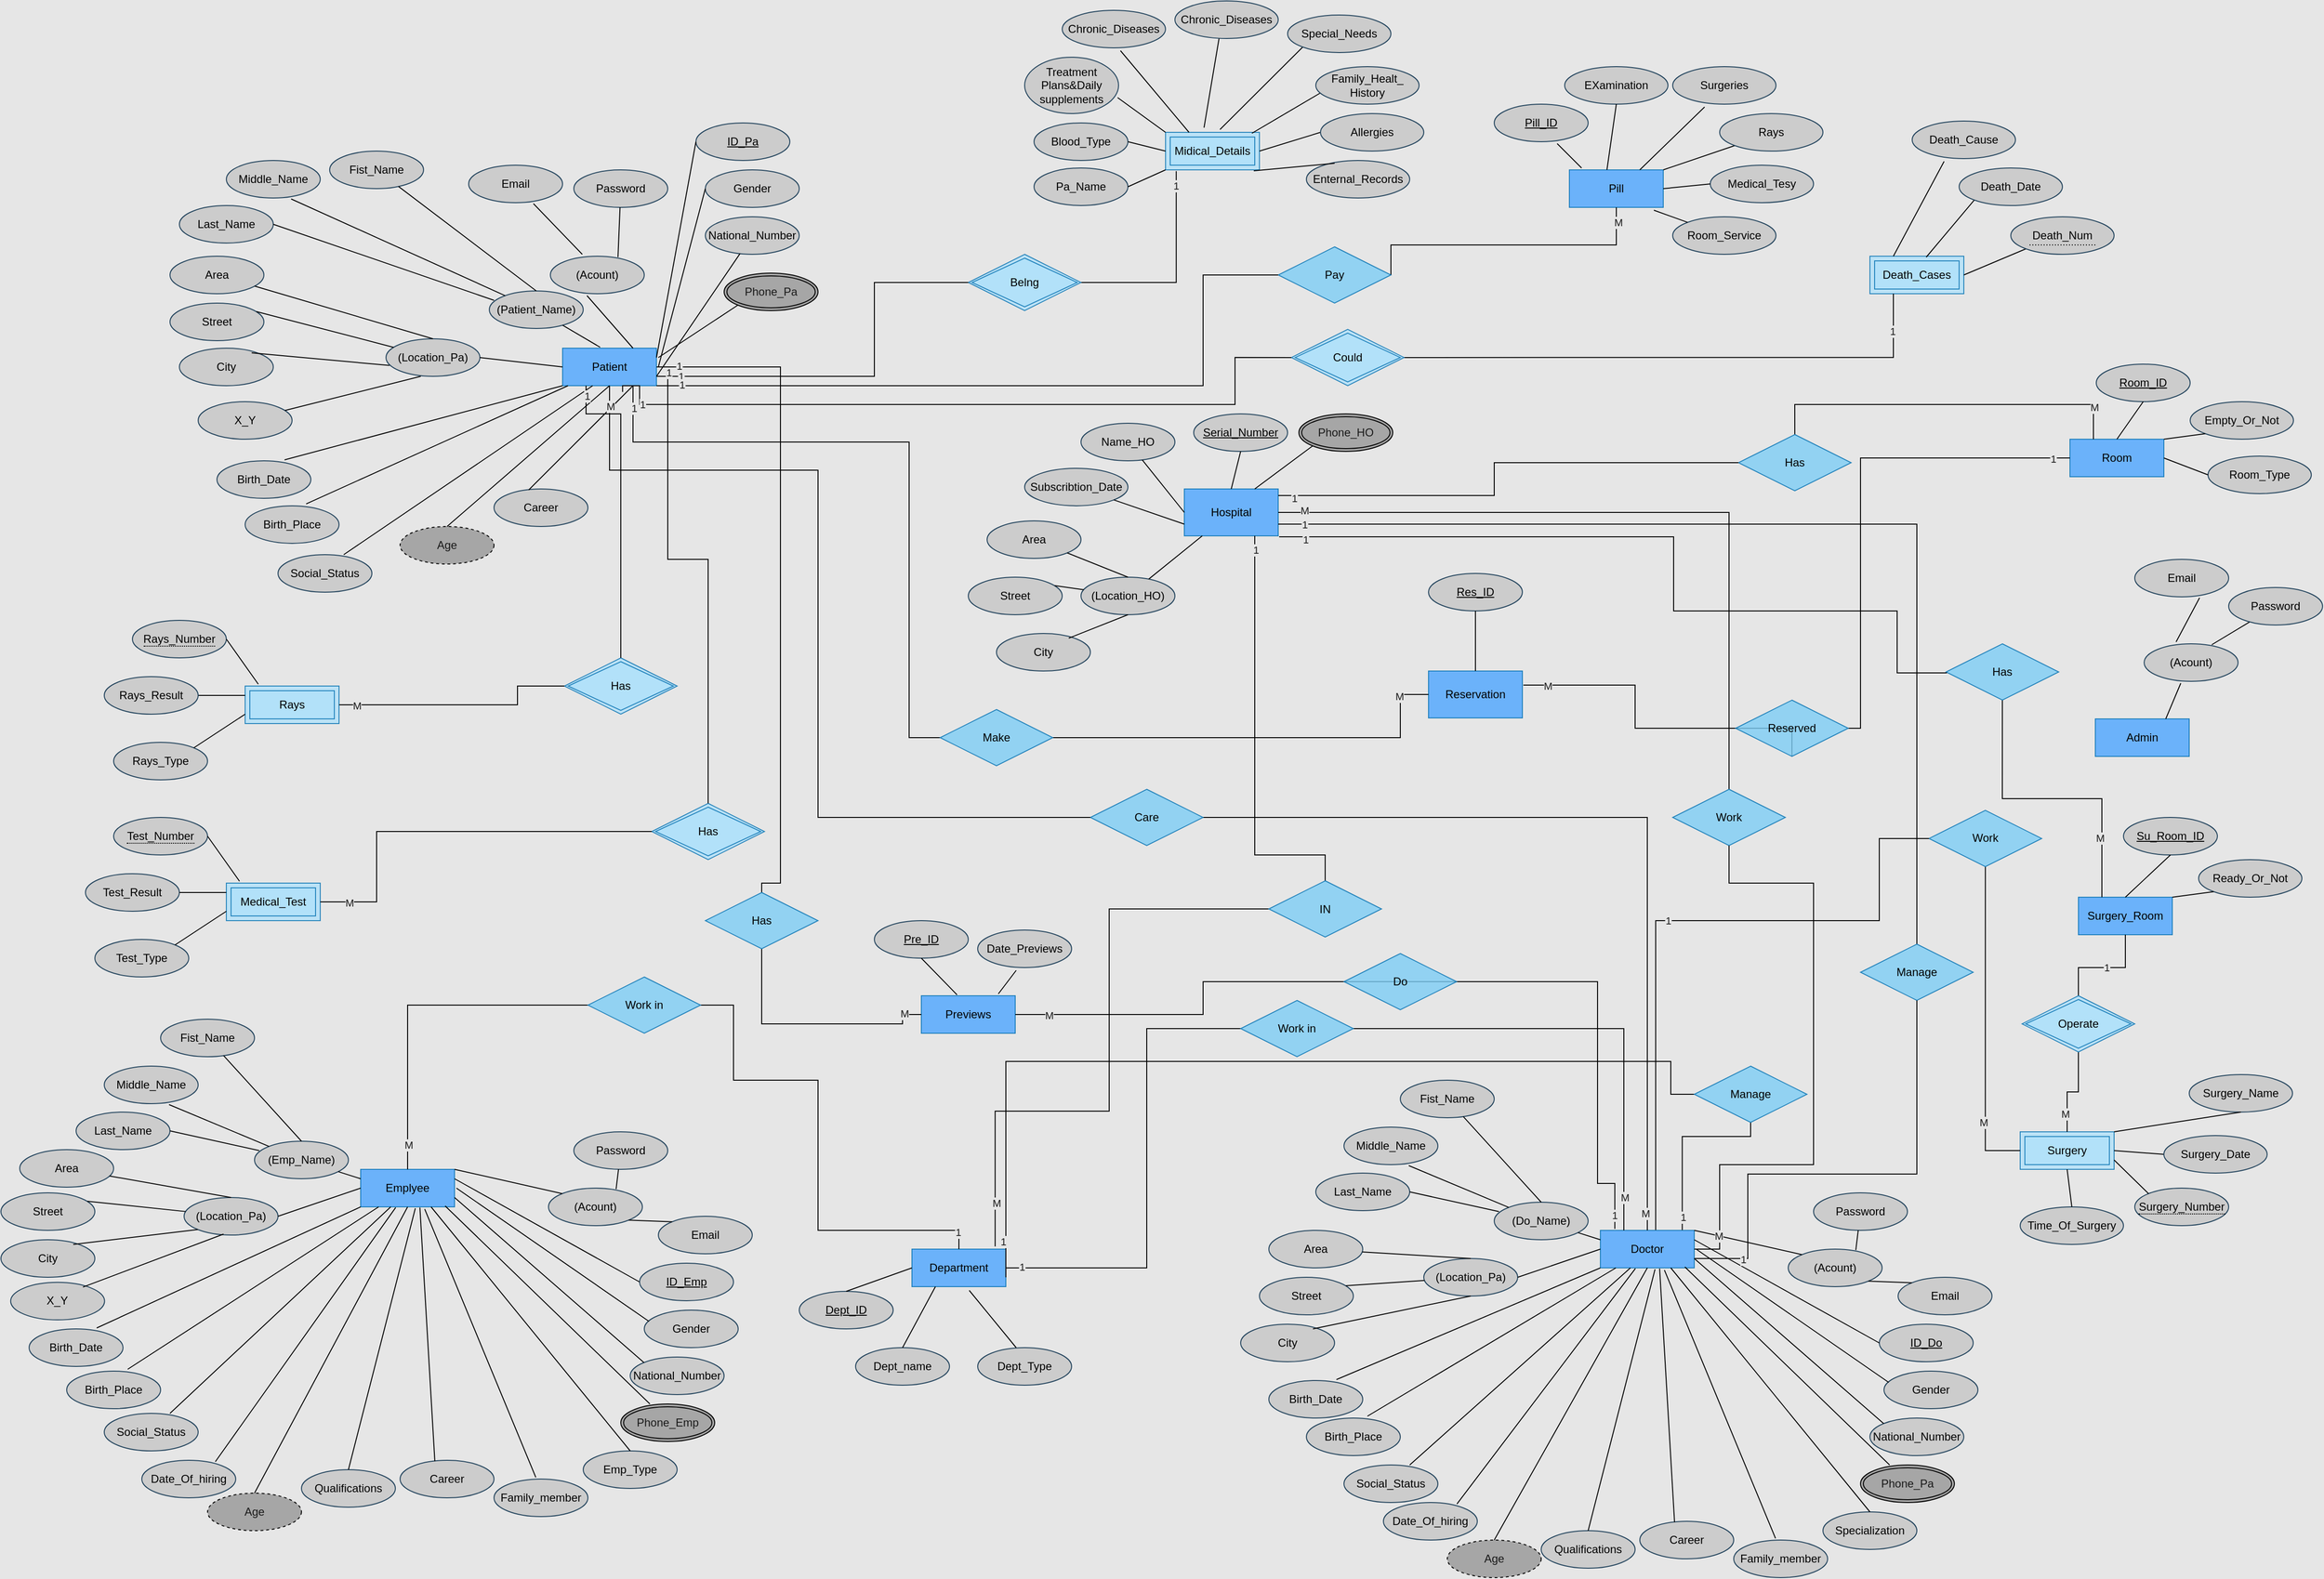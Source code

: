 <mxfile version="15.8.7" type="device"><diagram id="R2lEEEUBdFMjLlhIrx00" name="Page-1"><mxGraphModel dx="1871" dy="1751" grid="1" gridSize="10" guides="1" tooltips="1" connect="1" arrows="1" fold="1" page="1" pageScale="1" pageWidth="850" pageHeight="1100" background="#E6E6E6" math="0" shadow="0" extFonts="Permanent Marker^https://fonts.googleapis.com/css?family=Permanent+Marker"><root><mxCell id="0"/><mxCell id="1" parent="0"/><mxCell id="u1pBeGqs2d3msCe7WVyi-1" value="Hospital" style="whiteSpace=wrap;html=1;align=center;strokeColor=#006EAF;fillColor=#4DA6FF;gradientDirection=north;opacity=80;fontColor=#000000;" parent="1" vertex="1"><mxGeometry x="460" y="-230" width="100" height="50" as="geometry"/></mxCell><mxCell id="u1pBeGqs2d3msCe7WVyi-2" value="(Location_HO)" style="ellipse;whiteSpace=wrap;html=1;align=center;fillColor=#CCCCCC;strokeColor=#23445d;fontColor=rgb(0, 0, 0);" parent="1" vertex="1"><mxGeometry x="350" y="-136" width="100" height="40" as="geometry"/></mxCell><mxCell id="u1pBeGqs2d3msCe7WVyi-6" value="" style="endArrow=none;html=1;rounded=0;labelBackgroundColor=#182E3E;strokeColor=#000000;fontColor=#FFFFFF;" parent="1" source="u1pBeGqs2d3msCe7WVyi-2" target="u1pBeGqs2d3msCe7WVyi-1" edge="1"><mxGeometry relative="1" as="geometry"><mxPoint x="300" y="340" as="sourcePoint"/><mxPoint x="460" y="340" as="targetPoint"/></mxGeometry></mxCell><mxCell id="u1pBeGqs2d3msCe7WVyi-7" value="Area" style="ellipse;whiteSpace=wrap;html=1;align=center;fillColor=#CCCCCC;strokeColor=#23445d;fontColor=rgb(0, 0, 0);" parent="1" vertex="1"><mxGeometry x="250" y="-196" width="100" height="40" as="geometry"/></mxCell><mxCell id="u1pBeGqs2d3msCe7WVyi-8" value="Name_HO" style="ellipse;whiteSpace=wrap;html=1;align=center;fillColor=#CCCCCC;strokeColor=#23445d;fontColor=rgb(0, 0, 0);" parent="1" vertex="1"><mxGeometry x="350" y="-300" width="100" height="40" as="geometry"/></mxCell><mxCell id="u1pBeGqs2d3msCe7WVyi-13" value="" style="endArrow=none;html=1;rounded=0;entryX=0;entryY=0.5;entryDx=0;entryDy=0;labelBackgroundColor=#182E3E;strokeColor=#000000;fontColor=#FFFFFF;" parent="1" source="u1pBeGqs2d3msCe7WVyi-8" target="u1pBeGqs2d3msCe7WVyi-1" edge="1"><mxGeometry relative="1" as="geometry"><mxPoint x="383.053" y="-129.337" as="sourcePoint"/><mxPoint x="436.957" y="-210" as="targetPoint"/></mxGeometry></mxCell><mxCell id="u1pBeGqs2d3msCe7WVyi-14" value="Serial_Number" style="ellipse;whiteSpace=wrap;html=1;align=center;fillColor=#CCCCCC;strokeColor=#23445d;fontColor=rgb(0, 0, 0);fontStyle=4" parent="1" vertex="1"><mxGeometry x="470" y="-310" width="100" height="40" as="geometry"/></mxCell><mxCell id="u1pBeGqs2d3msCe7WVyi-17" value="" style="endArrow=none;html=1;rounded=0;entryX=0.5;entryY=1;entryDx=0;entryDy=0;exitX=0.5;exitY=0;exitDx=0;exitDy=0;labelBackgroundColor=#182E3E;strokeColor=#000000;fontColor=#FFFFFF;" parent="1" source="u1pBeGqs2d3msCe7WVyi-1" target="u1pBeGqs2d3msCe7WVyi-14" edge="1"><mxGeometry relative="1" as="geometry"><mxPoint x="510" y="-240" as="sourcePoint"/><mxPoint x="653.907" y="-300" as="targetPoint"/></mxGeometry></mxCell><mxCell id="u1pBeGqs2d3msCe7WVyi-18" value="City" style="ellipse;whiteSpace=wrap;html=1;align=center;fillColor=#CCCCCC;strokeColor=#23445d;fontColor=rgb(0, 0, 0);" parent="1" vertex="1"><mxGeometry x="260" y="-76" width="100" height="40" as="geometry"/></mxCell><mxCell id="u1pBeGqs2d3msCe7WVyi-19" value="Street" style="ellipse;whiteSpace=wrap;html=1;align=center;fillColor=#CCCCCC;strokeColor=#23445d;fontColor=rgb(0, 0, 0);" parent="1" vertex="1"><mxGeometry x="230" y="-136" width="100" height="40" as="geometry"/></mxCell><mxCell id="u1pBeGqs2d3msCe7WVyi-20" value="" style="endArrow=none;html=1;rounded=0;entryX=0.5;entryY=0;entryDx=0;entryDy=0;labelBackgroundColor=#182E3E;strokeColor=#000000;fontColor=#FFFFFF;" parent="1" source="u1pBeGqs2d3msCe7WVyi-7" target="u1pBeGqs2d3msCe7WVyi-2" edge="1"><mxGeometry relative="1" as="geometry"><mxPoint x="425.239" y="-226.952" as="sourcePoint"/><mxPoint x="470" y="-171" as="targetPoint"/></mxGeometry></mxCell><mxCell id="u1pBeGqs2d3msCe7WVyi-21" value="" style="endArrow=none;html=1;rounded=0;exitX=0.92;exitY=0.225;exitDx=0;exitDy=0;exitPerimeter=0;labelBackgroundColor=#182E3E;strokeColor=#000000;fontColor=#FFFFFF;" parent="1" source="u1pBeGqs2d3msCe7WVyi-19" target="u1pBeGqs2d3msCe7WVyi-2" edge="1"><mxGeometry relative="1" as="geometry"><mxPoint x="345.355" y="-151.858" as="sourcePoint"/><mxPoint x="410" y="-126" as="targetPoint"/></mxGeometry></mxCell><mxCell id="u1pBeGqs2d3msCe7WVyi-22" value="" style="endArrow=none;html=1;rounded=0;entryX=0.5;entryY=1;entryDx=0;entryDy=0;exitX=0.77;exitY=0.125;exitDx=0;exitDy=0;exitPerimeter=0;labelBackgroundColor=#182E3E;strokeColor=#000000;fontColor=#FFFFFF;" parent="1" source="u1pBeGqs2d3msCe7WVyi-18" target="u1pBeGqs2d3msCe7WVyi-2" edge="1"><mxGeometry relative="1" as="geometry"><mxPoint x="355.355" y="-141.858" as="sourcePoint"/><mxPoint x="420" y="-116" as="targetPoint"/></mxGeometry></mxCell><mxCell id="u1pBeGqs2d3msCe7WVyi-24" value="" style="endArrow=none;html=1;rounded=0;entryX=0;entryY=1;entryDx=0;entryDy=0;exitX=0.75;exitY=0;exitDx=0;exitDy=0;labelBackgroundColor=#182E3E;strokeColor=#000000;fontColor=#FFFFFF;" parent="1" source="u1pBeGqs2d3msCe7WVyi-1" target="u1pBeGqs2d3msCe7WVyi-27" edge="1"><mxGeometry relative="1" as="geometry"><mxPoint x="520" y="-220" as="sourcePoint"/><mxPoint x="580" y="-260" as="targetPoint"/></mxGeometry></mxCell><mxCell id="u1pBeGqs2d3msCe7WVyi-25" value="Patient" style="whiteSpace=wrap;html=1;align=center;fillColor=#4DA6FF;strokeColor=#006EAF;opacity=80;gradientDirection=north;fontColor=#000000;" parent="1" vertex="1"><mxGeometry x="-202" y="-380" width="100" height="40" as="geometry"/></mxCell><mxCell id="u1pBeGqs2d3msCe7WVyi-26" value="(Acount)" style="ellipse;whiteSpace=wrap;html=1;align=center;fillColor=#CCCCCC;strokeColor=#23445d;fontColor=rgb(0, 0, 0);" parent="1" vertex="1"><mxGeometry x="-215" y="-478" width="100" height="40" as="geometry"/></mxCell><mxCell id="u1pBeGqs2d3msCe7WVyi-27" value="Phone_HO" style="ellipse;shape=doubleEllipse;margin=3;whiteSpace=wrap;html=1;align=center;fillColor=#A6A6A6;strokeColor=#000000;fontColor=#1A1A1A;" parent="1" vertex="1"><mxGeometry x="582" y="-310" width="100" height="40" as="geometry"/></mxCell><mxCell id="u1pBeGqs2d3msCe7WVyi-28" value="Email" style="ellipse;whiteSpace=wrap;html=1;align=center;fillColor=#CCCCCC;strokeColor=#23445d;fontColor=rgb(0, 0, 0);" parent="1" vertex="1"><mxGeometry x="-302" y="-575" width="100" height="40" as="geometry"/></mxCell><mxCell id="u1pBeGqs2d3msCe7WVyi-29" value="Password" style="ellipse;whiteSpace=wrap;html=1;align=center;fillColor=#CCCCCC;strokeColor=#23445d;fontColor=rgb(0, 0, 0);" parent="1" vertex="1"><mxGeometry x="-190" y="-570" width="100" height="40" as="geometry"/></mxCell><mxCell id="u1pBeGqs2d3msCe7WVyi-35" value="" style="endArrow=none;html=1;rounded=0;entryX=0.72;entryY=0.025;entryDx=0;entryDy=0;entryPerimeter=0;labelBackgroundColor=#182E3E;strokeColor=#000000;fontColor=#FFFFFF;" parent="1" source="u1pBeGqs2d3msCe7WVyi-29" target="u1pBeGqs2d3msCe7WVyi-26" edge="1"><mxGeometry relative="1" as="geometry"><mxPoint x="300" y="-370" as="sourcePoint"/><mxPoint x="-60" y="-450" as="targetPoint"/></mxGeometry></mxCell><mxCell id="u1pBeGqs2d3msCe7WVyi-36" value="" style="endArrow=none;html=1;rounded=0;entryX=0.34;entryY=-0.05;entryDx=0;entryDy=0;entryPerimeter=0;exitX=0.69;exitY=1.025;exitDx=0;exitDy=0;exitPerimeter=0;labelBackgroundColor=#182E3E;strokeColor=#000000;fontColor=#FFFFFF;" parent="1" source="u1pBeGqs2d3msCe7WVyi-28" target="u1pBeGqs2d3msCe7WVyi-26" edge="1"><mxGeometry relative="1" as="geometry"><mxPoint x="-27.624" y="-480.234" as="sourcePoint"/><mxPoint x="-47" y="-430" as="targetPoint"/></mxGeometry></mxCell><mxCell id="u1pBeGqs2d3msCe7WVyi-37" value="" style="endArrow=none;html=1;rounded=0;entryX=0.39;entryY=1.05;entryDx=0;entryDy=0;entryPerimeter=0;exitX=0.75;exitY=0;exitDx=0;exitDy=0;labelBackgroundColor=#182E3E;strokeColor=#000000;fontColor=#FFFFFF;" parent="1" source="u1pBeGqs2d3msCe7WVyi-25" target="u1pBeGqs2d3msCe7WVyi-26" edge="1"><mxGeometry relative="1" as="geometry"><mxPoint x="-17.624" y="-470.234" as="sourcePoint"/><mxPoint x="-37" y="-420" as="targetPoint"/></mxGeometry></mxCell><mxCell id="u1pBeGqs2d3msCe7WVyi-38" value="(Patient_Name)" style="ellipse;whiteSpace=wrap;html=1;align=center;fillColor=#CCCCCC;strokeColor=#23445d;fontColor=rgb(0, 0, 0);" parent="1" vertex="1"><mxGeometry x="-280" y="-441" width="100" height="40" as="geometry"/></mxCell><mxCell id="u1pBeGqs2d3msCe7WVyi-39" value="Middle_Name" style="ellipse;whiteSpace=wrap;html=1;align=center;fillColor=#CCCCCC;strokeColor=#23445d;fontColor=rgb(0, 0, 0);" parent="1" vertex="1"><mxGeometry x="-560" y="-580" width="100" height="40" as="geometry"/></mxCell><mxCell id="u1pBeGqs2d3msCe7WVyi-40" value="Fist_Name" style="ellipse;whiteSpace=wrap;html=1;align=center;fillColor=#CCCCCC;strokeColor=#23445d;fontColor=rgb(0, 0, 0);" parent="1" vertex="1"><mxGeometry x="-450" y="-590" width="100" height="40" as="geometry"/></mxCell><mxCell id="u1pBeGqs2d3msCe7WVyi-41" value="" style="endArrow=none;html=1;rounded=0;entryX=0.5;entryY=0;entryDx=0;entryDy=0;labelBackgroundColor=#182E3E;strokeColor=#000000;fontColor=#FFFFFF;" parent="1" source="u1pBeGqs2d3msCe7WVyi-40" target="u1pBeGqs2d3msCe7WVyi-38" edge="1"><mxGeometry relative="1" as="geometry"><mxPoint x="60" y="-390" as="sourcePoint"/><mxPoint x="-230" y="-450" as="targetPoint"/></mxGeometry></mxCell><mxCell id="u1pBeGqs2d3msCe7WVyi-42" value="" style="endArrow=none;html=1;rounded=0;exitX=0.69;exitY=1.025;exitDx=0;exitDy=0;exitPerimeter=0;labelBackgroundColor=#182E3E;strokeColor=#000000;fontColor=#FFFFFF;" parent="1" source="u1pBeGqs2d3msCe7WVyi-39" target="u1pBeGqs2d3msCe7WVyi-38" edge="1"><mxGeometry relative="1" as="geometry"><mxPoint x="-267.624" y="-500.234" as="sourcePoint"/><mxPoint x="-335" y="-463" as="targetPoint"/></mxGeometry></mxCell><mxCell id="u1pBeGqs2d3msCe7WVyi-43" value="Last_Name" style="ellipse;whiteSpace=wrap;html=1;align=center;fillColor=#CCCCCC;strokeColor=#23445d;fontColor=rgb(0, 0, 0);" parent="1" vertex="1"><mxGeometry x="-610" y="-532" width="100" height="40" as="geometry"/></mxCell><mxCell id="u1pBeGqs2d3msCe7WVyi-45" value="" style="endArrow=none;html=1;rounded=0;exitX=1;exitY=0.5;exitDx=0;exitDy=0;entryX=0.05;entryY=0.25;entryDx=0;entryDy=0;entryPerimeter=0;labelBackgroundColor=#182E3E;strokeColor=#000000;fontColor=#FFFFFF;" parent="1" source="u1pBeGqs2d3msCe7WVyi-43" target="u1pBeGqs2d3msCe7WVyi-38" edge="1"><mxGeometry relative="1" as="geometry"><mxPoint x="-301" y="-499" as="sourcePoint"/><mxPoint x="-237.275" y="-429.768" as="targetPoint"/></mxGeometry></mxCell><mxCell id="u1pBeGqs2d3msCe7WVyi-46" value="" style="endArrow=none;html=1;rounded=0;exitX=0.4;exitY=-0.025;exitDx=0;exitDy=0;exitPerimeter=0;labelBackgroundColor=#182E3E;strokeColor=#000000;fontColor=#FFFFFF;" parent="1" source="u1pBeGqs2d3msCe7WVyi-25" target="u1pBeGqs2d3msCe7WVyi-38" edge="1"><mxGeometry relative="1" as="geometry"><mxPoint x="-117" y="-370" as="sourcePoint"/><mxPoint x="-80" y="-389" as="targetPoint"/></mxGeometry></mxCell><mxCell id="u1pBeGqs2d3msCe7WVyi-49" value="(Location_Pa)" style="ellipse;whiteSpace=wrap;html=1;align=center;fillColor=#CCCCCC;strokeColor=#23445d;fontColor=rgb(0, 0, 0);" parent="1" vertex="1"><mxGeometry x="-390" y="-390" width="100" height="40" as="geometry"/></mxCell><mxCell id="u1pBeGqs2d3msCe7WVyi-50" value="Area" style="ellipse;whiteSpace=wrap;html=1;align=center;fillColor=#CCCCCC;strokeColor=#23445d;fontColor=rgb(0, 0, 0);" parent="1" vertex="1"><mxGeometry x="-620" y="-478" width="100" height="40" as="geometry"/></mxCell><mxCell id="u1pBeGqs2d3msCe7WVyi-51" value="City" style="ellipse;whiteSpace=wrap;html=1;align=center;fillColor=#CCCCCC;strokeColor=#23445d;fontColor=rgb(0, 0, 0);" parent="1" vertex="1"><mxGeometry x="-610" y="-380" width="100" height="40" as="geometry"/></mxCell><mxCell id="u1pBeGqs2d3msCe7WVyi-52" value="Street" style="ellipse;whiteSpace=wrap;html=1;align=center;fillColor=#CCCCCC;strokeColor=#23445d;fontColor=rgb(0, 0, 0);" parent="1" vertex="1"><mxGeometry x="-620" y="-428" width="100" height="40" as="geometry"/></mxCell><mxCell id="u1pBeGqs2d3msCe7WVyi-53" value="" style="endArrow=none;html=1;rounded=0;entryX=0.5;entryY=0;entryDx=0;entryDy=0;labelBackgroundColor=#182E3E;strokeColor=#000000;fontColor=#FFFFFF;" parent="1" source="u1pBeGqs2d3msCe7WVyi-50" target="u1pBeGqs2d3msCe7WVyi-49" edge="1"><mxGeometry relative="1" as="geometry"><mxPoint x="-314.761" y="-480.952" as="sourcePoint"/><mxPoint x="-270" y="-425" as="targetPoint"/></mxGeometry></mxCell><mxCell id="u1pBeGqs2d3msCe7WVyi-54" value="" style="endArrow=none;html=1;rounded=0;exitX=0.92;exitY=0.225;exitDx=0;exitDy=0;exitPerimeter=0;labelBackgroundColor=#182E3E;strokeColor=#000000;fontColor=#FFFFFF;" parent="1" source="u1pBeGqs2d3msCe7WVyi-52" target="u1pBeGqs2d3msCe7WVyi-49" edge="1"><mxGeometry relative="1" as="geometry"><mxPoint x="-394.645" y="-405.858" as="sourcePoint"/><mxPoint x="-330" y="-380" as="targetPoint"/></mxGeometry></mxCell><mxCell id="u1pBeGqs2d3msCe7WVyi-55" value="" style="endArrow=none;html=1;rounded=0;entryX=0.037;entryY=0.71;entryDx=0;entryDy=0;exitX=0.77;exitY=0.125;exitDx=0;exitDy=0;exitPerimeter=0;entryPerimeter=0;labelBackgroundColor=#182E3E;strokeColor=#000000;fontColor=#FFFFFF;" parent="1" source="u1pBeGqs2d3msCe7WVyi-51" target="u1pBeGqs2d3msCe7WVyi-49" edge="1"><mxGeometry relative="1" as="geometry"><mxPoint x="-464.645" y="-385.858" as="sourcePoint"/><mxPoint x="-420" y="-340" as="targetPoint"/></mxGeometry></mxCell><mxCell id="u1pBeGqs2d3msCe7WVyi-56" value="" style="endArrow=none;html=1;rounded=0;entryX=1;entryY=0.5;entryDx=0;entryDy=0;exitX=0;exitY=0.5;exitDx=0;exitDy=0;labelBackgroundColor=#182E3E;strokeColor=#000000;fontColor=#FFFFFF;" parent="1" source="u1pBeGqs2d3msCe7WVyi-25" target="u1pBeGqs2d3msCe7WVyi-49" edge="1"><mxGeometry relative="1" as="geometry"><mxPoint x="-200" y="-370" as="sourcePoint"/><mxPoint x="-191.884" y="-394.461" as="targetPoint"/></mxGeometry></mxCell><mxCell id="u1pBeGqs2d3msCe7WVyi-57" value="Birth_Date" style="ellipse;whiteSpace=wrap;html=1;align=center;fillColor=#CCCCCC;strokeColor=#23445d;fontColor=rgb(0, 0, 0);" parent="1" vertex="1"><mxGeometry x="-570" y="-260" width="100" height="40" as="geometry"/></mxCell><mxCell id="u1pBeGqs2d3msCe7WVyi-58" value="" style="endArrow=none;html=1;rounded=0;entryX=0.72;entryY=-0.025;entryDx=0;entryDy=0;exitX=0;exitY=1;exitDx=0;exitDy=0;entryPerimeter=0;labelBackgroundColor=#182E3E;strokeColor=#000000;fontColor=#FFFFFF;" parent="1" source="u1pBeGqs2d3msCe7WVyi-25" target="u1pBeGqs2d3msCe7WVyi-57" edge="1"><mxGeometry relative="1" as="geometry"><mxPoint x="-192" y="-350" as="sourcePoint"/><mxPoint x="-280" y="-360" as="targetPoint"/></mxGeometry></mxCell><mxCell id="u1pBeGqs2d3msCe7WVyi-59" value="Birth_Place" style="ellipse;whiteSpace=wrap;html=1;align=center;fillColor=#CCCCCC;strokeColor=#23445d;fontColor=rgb(0, 0, 0);" parent="1" vertex="1"><mxGeometry x="-540" y="-212.06" width="100" height="40" as="geometry"/></mxCell><mxCell id="u1pBeGqs2d3msCe7WVyi-60" value="" style="endArrow=none;html=1;rounded=0;entryX=0.65;entryY=-0.05;entryDx=0;entryDy=0;entryPerimeter=0;labelBackgroundColor=#182E3E;strokeColor=#000000;fontColor=#FFFFFF;" parent="1" source="u1pBeGqs2d3msCe7WVyi-25" target="u1pBeGqs2d3msCe7WVyi-59" edge="1"><mxGeometry relative="1" as="geometry"><mxPoint x="-192" y="-330" as="sourcePoint"/><mxPoint x="-348" y="-281" as="targetPoint"/></mxGeometry></mxCell><mxCell id="u1pBeGqs2d3msCe7WVyi-61" value="Social_Status" style="ellipse;whiteSpace=wrap;html=1;align=center;fillColor=#CCCCCC;strokeColor=#23445d;fontColor=rgb(0, 0, 0);" parent="1" vertex="1"><mxGeometry x="-505" y="-160" width="100" height="40" as="geometry"/></mxCell><mxCell id="u1pBeGqs2d3msCe7WVyi-62" value="" style="endArrow=none;html=1;rounded=0;entryX=0.7;entryY=0;entryDx=0;entryDy=0;entryPerimeter=0;labelBackgroundColor=#182E3E;strokeColor=#000000;fontColor=#FFFFFF;" parent="1" target="u1pBeGqs2d3msCe7WVyi-61" edge="1"><mxGeometry relative="1" as="geometry"><mxPoint x="-170" y="-340" as="sourcePoint"/><mxPoint x="-350" y="-222" as="targetPoint"/></mxGeometry></mxCell><mxCell id="u1pBeGqs2d3msCe7WVyi-63" value="ID_Pa" style="ellipse;whiteSpace=wrap;html=1;align=center;fillColor=#CCCCCC;strokeColor=#23445d;fontColor=rgb(0, 0, 0);verticalAlign=middle;fontStyle=4" parent="1" vertex="1"><mxGeometry x="-60" y="-620" width="100" height="40" as="geometry"/></mxCell><mxCell id="u1pBeGqs2d3msCe7WVyi-64" value="" style="endArrow=none;html=1;rounded=0;entryX=0;entryY=0.5;entryDx=0;entryDy=0;exitX=1;exitY=0.25;exitDx=0;exitDy=0;labelBackgroundColor=#182E3E;strokeColor=#000000;fontColor=#FFFFFF;" parent="1" source="u1pBeGqs2d3msCe7WVyi-25" target="u1pBeGqs2d3msCe7WVyi-63" edge="1"><mxGeometry relative="1" as="geometry"><mxPoint x="-117" y="-370" as="sourcePoint"/><mxPoint x="-80" y="-389" as="targetPoint"/></mxGeometry></mxCell><mxCell id="u1pBeGqs2d3msCe7WVyi-65" value="Gender" style="ellipse;whiteSpace=wrap;html=1;align=center;fillColor=#CCCCCC;strokeColor=#23445d;fontColor=rgb(0, 0, 0);" parent="1" vertex="1"><mxGeometry x="-50" y="-570" width="100" height="40" as="geometry"/></mxCell><mxCell id="u1pBeGqs2d3msCe7WVyi-66" value="" style="endArrow=none;html=1;rounded=0;entryX=0;entryY=0.5;entryDx=0;entryDy=0;labelBackgroundColor=#182E3E;strokeColor=#000000;fontColor=#FFFFFF;" parent="1" target="u1pBeGqs2d3msCe7WVyi-65" edge="1"><mxGeometry relative="1" as="geometry"><mxPoint x="-100" y="-360" as="sourcePoint"/><mxPoint x="10" y="-400" as="targetPoint"/></mxGeometry></mxCell><mxCell id="u1pBeGqs2d3msCe7WVyi-67" value="National_Number" style="ellipse;whiteSpace=wrap;html=1;align=center;fillColor=#CCCCCC;strokeColor=#23445d;fontColor=rgb(0, 0, 0);" parent="1" vertex="1"><mxGeometry x="-50" y="-520" width="100" height="40" as="geometry"/></mxCell><mxCell id="u1pBeGqs2d3msCe7WVyi-68" value="" style="endArrow=none;html=1;rounded=0;exitX=1;exitY=0.75;exitDx=0;exitDy=0;labelBackgroundColor=#182E3E;strokeColor=#000000;fontColor=#FFFFFF;" parent="1" source="u1pBeGqs2d3msCe7WVyi-25" target="u1pBeGqs2d3msCe7WVyi-67" edge="1"><mxGeometry relative="1" as="geometry"><mxPoint x="-90" y="-350" as="sourcePoint"/><mxPoint x="10" y="-310" as="targetPoint"/></mxGeometry></mxCell><mxCell id="u1pBeGqs2d3msCe7WVyi-69" value="Career" style="ellipse;whiteSpace=wrap;html=1;align=center;fillColor=#CCCCCC;strokeColor=#23445d;fontColor=rgb(0, 0, 0);" parent="1" vertex="1"><mxGeometry x="-275" y="-230" width="100" height="40" as="geometry"/></mxCell><mxCell id="u1pBeGqs2d3msCe7WVyi-70" value="Phone_Pa" style="ellipse;shape=doubleEllipse;margin=3;whiteSpace=wrap;html=1;align=center;fillColor=#A6A6A6;strokeColor=#000000;fontColor=#1A1A1A;" parent="1" vertex="1"><mxGeometry x="-30" y="-460" width="100" height="40" as="geometry"/></mxCell><mxCell id="u1pBeGqs2d3msCe7WVyi-71" value="" style="endArrow=none;html=1;rounded=0;entryX=0;entryY=1;entryDx=0;entryDy=0;labelBackgroundColor=#182E3E;strokeColor=#000000;fontColor=#FFFFFF;" parent="1" target="u1pBeGqs2d3msCe7WVyi-70" edge="1"><mxGeometry relative="1" as="geometry"><mxPoint x="-100" y="-370" as="sourcePoint"/><mxPoint x="-30" y="-260" as="targetPoint"/></mxGeometry></mxCell><mxCell id="u1pBeGqs2d3msCe7WVyi-72" value="" style="endArrow=none;html=1;rounded=0;entryX=0.37;entryY=0.025;entryDx=0;entryDy=0;entryPerimeter=0;exitX=0.75;exitY=1;exitDx=0;exitDy=0;labelBackgroundColor=#182E3E;strokeColor=#000000;fontColor=#FFFFFF;" parent="1" source="u1pBeGqs2d3msCe7WVyi-25" target="u1pBeGqs2d3msCe7WVyi-69" edge="1"><mxGeometry relative="1" as="geometry"><mxPoint x="-130" y="-350" as="sourcePoint"/><mxPoint x="41" y="-310" as="targetPoint"/></mxGeometry></mxCell><mxCell id="u1pBeGqs2d3msCe7WVyi-73" value="Age" style="ellipse;whiteSpace=wrap;html=1;align=center;fillColor=#A6A6A6;strokeColor=#000000;fontColor=#1A1A1A;labelBackgroundColor=none;dashed=1;" parent="1" vertex="1"><mxGeometry x="-375" y="-190" width="100" height="40" as="geometry"/></mxCell><mxCell id="u1pBeGqs2d3msCe7WVyi-74" value="" style="endArrow=none;html=1;rounded=0;entryX=0.5;entryY=0;entryDx=0;entryDy=0;exitX=0.5;exitY=1;exitDx=0;exitDy=0;labelBackgroundColor=#182E3E;strokeColor=#000000;fontColor=#FFFFFF;" parent="1" source="u1pBeGqs2d3msCe7WVyi-25" target="u1pBeGqs2d3msCe7WVyi-73" edge="1"><mxGeometry relative="1" as="geometry"><mxPoint x="-109" y="-328" as="sourcePoint"/><mxPoint x="27" y="-249" as="targetPoint"/></mxGeometry></mxCell><mxCell id="WhupMV9TFP9cW5y8uytr-2" value="Midical_Details" style="shape=ext;margin=3;double=1;whiteSpace=wrap;html=1;align=center;fontColor=#000000;strokeColor=#006EAF;fillColor=#B1E2FB;gradientDirection=north;opacity=80;" parent="1" vertex="1"><mxGeometry x="440" y="-610" width="100" height="40" as="geometry"/></mxCell><mxCell id="WhupMV9TFP9cW5y8uytr-3" value="Treatment&lt;br&gt;Plans&amp;amp;Daily&lt;br&gt;supplements" style="ellipse;whiteSpace=wrap;html=1;align=center;fillColor=#CCCCCC;strokeColor=#23445d;fontColor=rgb(0, 0, 0);" parent="1" vertex="1"><mxGeometry x="290" y="-690" width="100" height="60" as="geometry"/></mxCell><mxCell id="WhupMV9TFP9cW5y8uytr-9" value="Enternal_Records" style="ellipse;whiteSpace=wrap;html=1;align=center;fillColor=#CCCCCC;strokeColor=#23445d;fontColor=rgb(0, 0, 0);" parent="1" vertex="1"><mxGeometry x="590" y="-580" width="110" height="40" as="geometry"/></mxCell><mxCell id="WhupMV9TFP9cW5y8uytr-10" value="Blood_Type" style="ellipse;whiteSpace=wrap;html=1;align=center;fillColor=#CCCCCC;strokeColor=#23445d;fontColor=rgb(0, 0, 0);" parent="1" vertex="1"><mxGeometry x="300" y="-620" width="100" height="40" as="geometry"/></mxCell><mxCell id="WhupMV9TFP9cW5y8uytr-11" value="" style="endArrow=none;html=1;rounded=0;exitX=0;exitY=0.5;exitDx=0;exitDy=0;entryX=1;entryY=0.5;entryDx=0;entryDy=0;labelBackgroundColor=#182E3E;strokeColor=#000000;fontColor=#FFFFFF;" parent="1" source="WhupMV9TFP9cW5y8uytr-2" target="WhupMV9TFP9cW5y8uytr-10" edge="1"><mxGeometry relative="1" as="geometry"><mxPoint x="440" y="-650" as="sourcePoint"/><mxPoint x="600" y="-650" as="targetPoint"/></mxGeometry></mxCell><mxCell id="WhupMV9TFP9cW5y8uytr-12" value="" style="endArrow=none;html=1;rounded=0;exitX=0;exitY=0;exitDx=0;exitDy=0;entryX=0.99;entryY=0.717;entryDx=0;entryDy=0;entryPerimeter=0;labelBackgroundColor=#182E3E;strokeColor=#000000;fontColor=#FFFFFF;" parent="1" source="WhupMV9TFP9cW5y8uytr-2" target="WhupMV9TFP9cW5y8uytr-3" edge="1"><mxGeometry relative="1" as="geometry"><mxPoint x="450" y="-580" as="sourcePoint"/><mxPoint x="380" y="-650" as="targetPoint"/></mxGeometry></mxCell><mxCell id="WhupMV9TFP9cW5y8uytr-13" value="" style="endArrow=none;html=1;rounded=0;exitX=0.25;exitY=0;exitDx=0;exitDy=0;entryX=0.564;entryY=1.075;entryDx=0;entryDy=0;entryPerimeter=0;labelBackgroundColor=#182E3E;strokeColor=#000000;fontColor=#FFFFFF;" parent="1" source="WhupMV9TFP9cW5y8uytr-2" target="QgtCHe47zhqsg2GbJ98g-6" edge="1"><mxGeometry relative="1" as="geometry"><mxPoint x="460" y="-570" as="sourcePoint"/><mxPoint x="415.355" y="-697.322" as="targetPoint"/></mxGeometry></mxCell><mxCell id="WhupMV9TFP9cW5y8uytr-15" value="" style="endArrow=none;html=1;rounded=0;exitX=0.41;exitY=-0.125;exitDx=0;exitDy=0;entryX=0.427;entryY=1;entryDx=0;entryDy=0;exitPerimeter=0;entryPerimeter=0;labelBackgroundColor=#182E3E;strokeColor=#000000;fontColor=#FFFFFF;" parent="1" source="WhupMV9TFP9cW5y8uytr-2" target="QgtCHe47zhqsg2GbJ98g-5" edge="1"><mxGeometry relative="1" as="geometry"><mxPoint x="475" y="-600" as="sourcePoint"/><mxPoint x="495" y="-700" as="targetPoint"/></mxGeometry></mxCell><mxCell id="WhupMV9TFP9cW5y8uytr-16" value="" style="endArrow=none;html=1;rounded=0;exitX=0.58;exitY=-0.075;exitDx=0;exitDy=0;entryX=0;entryY=1;entryDx=0;entryDy=0;exitPerimeter=0;labelBackgroundColor=#182E3E;strokeColor=#000000;fontColor=#FFFFFF;" parent="1" source="WhupMV9TFP9cW5y8uytr-2" target="QgtCHe47zhqsg2GbJ98g-4" edge="1"><mxGeometry relative="1" as="geometry"><mxPoint x="491" y="-605" as="sourcePoint"/><mxPoint x="564.645" y="-695.858" as="targetPoint"/></mxGeometry></mxCell><mxCell id="WhupMV9TFP9cW5y8uytr-17" value="" style="endArrow=none;html=1;rounded=0;exitX=0.92;exitY=0.025;exitDx=0;exitDy=0;entryX=0.045;entryY=0.7;entryDx=0;entryDy=0;exitPerimeter=0;entryPerimeter=0;labelBackgroundColor=#182E3E;strokeColor=#000000;fontColor=#FFFFFF;" parent="1" source="WhupMV9TFP9cW5y8uytr-2" target="QgtCHe47zhqsg2GbJ98g-3" edge="1"><mxGeometry relative="1" as="geometry"><mxPoint x="508" y="-603" as="sourcePoint"/><mxPoint x="605" y="-665" as="targetPoint"/></mxGeometry></mxCell><mxCell id="WhupMV9TFP9cW5y8uytr-18" value="" style="endArrow=none;html=1;rounded=0;exitX=1;exitY=0.5;exitDx=0;exitDy=0;entryX=0;entryY=0.5;entryDx=0;entryDy=0;labelBackgroundColor=#182E3E;strokeColor=#000000;fontColor=#FFFFFF;" parent="1" source="WhupMV9TFP9cW5y8uytr-2" target="QgtCHe47zhqsg2GbJ98g-1" edge="1"><mxGeometry relative="1" as="geometry"><mxPoint x="542" y="-599" as="sourcePoint"/><mxPoint x="613.846" y="-602.308" as="targetPoint"/></mxGeometry></mxCell><mxCell id="WhupMV9TFP9cW5y8uytr-19" value="" style="endArrow=none;html=1;rounded=0;exitX=0.94;exitY=1.025;exitDx=0;exitDy=0;entryX=0.273;entryY=0.075;entryDx=0;entryDy=0;entryPerimeter=0;exitPerimeter=0;labelBackgroundColor=#182E3E;strokeColor=#000000;fontColor=#FFFFFF;" parent="1" source="WhupMV9TFP9cW5y8uytr-2" target="WhupMV9TFP9cW5y8uytr-9" edge="1"><mxGeometry relative="1" as="geometry"><mxPoint x="550" y="-580" as="sourcePoint"/><mxPoint x="623.846" y="-592.308" as="targetPoint"/></mxGeometry></mxCell><mxCell id="WhupMV9TFP9cW5y8uytr-20" value="Pill" style="whiteSpace=wrap;html=1;align=center;fillColor=#4DA6FF;strokeColor=#006EAF;gradientDirection=north;opacity=80;fontColor=#000000;" parent="1" vertex="1"><mxGeometry x="870" y="-570" width="100" height="40" as="geometry"/></mxCell><mxCell id="WhupMV9TFP9cW5y8uytr-21" value="Surgery" style="shape=ext;margin=3;double=1;whiteSpace=wrap;html=1;align=center;fontColor=#000000;strokeColor=#006EAF;fillColor=#B1E2FB;gradientDirection=north;opacity=80;" parent="1" vertex="1"><mxGeometry x="1350" y="455" width="100" height="40" as="geometry"/></mxCell><mxCell id="WhupMV9TFP9cW5y8uytr-23" value="Surgery_Name" style="ellipse;whiteSpace=wrap;html=1;align=center;fillColor=#CCCCCC;strokeColor=#23445d;fontColor=rgb(0, 0, 0);" parent="1" vertex="1"><mxGeometry x="1530" y="394" width="110" height="40" as="geometry"/></mxCell><mxCell id="WhupMV9TFP9cW5y8uytr-24" value="" style="endArrow=none;html=1;rounded=0;exitX=1;exitY=0;exitDx=0;exitDy=0;entryX=0.5;entryY=1;entryDx=0;entryDy=0;labelBackgroundColor=#182E3E;strokeColor=#000000;fontColor=#FFFFFF;" parent="1" source="WhupMV9TFP9cW5y8uytr-21" target="WhupMV9TFP9cW5y8uytr-23" edge="1"><mxGeometry relative="1" as="geometry"><mxPoint x="1090" y="415" as="sourcePoint"/><mxPoint x="1163.846" y="402.692" as="targetPoint"/><Array as="points"/></mxGeometry></mxCell><mxCell id="WhupMV9TFP9cW5y8uytr-25" value="" style="endArrow=none;html=1;rounded=0;exitX=1;exitY=0.5;exitDx=0;exitDy=0;entryX=0;entryY=0.5;entryDx=0;entryDy=0;labelBackgroundColor=#182E3E;strokeColor=#000000;fontColor=#FFFFFF;" parent="1" source="WhupMV9TFP9cW5y8uytr-21" target="WhupMV9TFP9cW5y8uytr-28" edge="1"><mxGeometry relative="1" as="geometry"><mxPoint x="1406" y="472" as="sourcePoint"/><mxPoint x="1385" y="445" as="targetPoint"/><Array as="points"/></mxGeometry></mxCell><mxCell id="WhupMV9TFP9cW5y8uytr-28" value="Surgery_Date" style="ellipse;whiteSpace=wrap;html=1;align=center;fillColor=#CCCCCC;strokeColor=#23445d;fontColor=rgb(0, 0, 0);" parent="1" vertex="1"><mxGeometry x="1503" y="459" width="110" height="40" as="geometry"/></mxCell><mxCell id="WhupMV9TFP9cW5y8uytr-29" value="" style="endArrow=none;html=1;rounded=0;exitX=0.75;exitY=0;exitDx=0;exitDy=0;entryX=0.309;entryY=1.075;entryDx=0;entryDy=0;entryPerimeter=0;labelBackgroundColor=#182E3E;strokeColor=#000000;fontColor=#FFFFFF;" parent="1" source="WhupMV9TFP9cW5y8uytr-20" target="WhupMV9TFP9cW5y8uytr-32" edge="1"><mxGeometry relative="1" as="geometry"><mxPoint x="995" y="-590" as="sourcePoint"/><mxPoint x="1016.109" y="-625.858" as="targetPoint"/><Array as="points"/></mxGeometry></mxCell><mxCell id="WhupMV9TFP9cW5y8uytr-30" value="EXamination" style="ellipse;whiteSpace=wrap;html=1;align=center;fillColor=#CCCCCC;strokeColor=#23445d;fontColor=rgb(0, 0, 0);" parent="1" vertex="1"><mxGeometry x="865" y="-680" width="110" height="40" as="geometry"/></mxCell><mxCell id="WhupMV9TFP9cW5y8uytr-31" value="" style="endArrow=none;html=1;rounded=0;exitX=0.4;exitY=0;exitDx=0;exitDy=0;exitPerimeter=0;entryX=0.5;entryY=1;entryDx=0;entryDy=0;labelBackgroundColor=#182E3E;strokeColor=#000000;fontColor=#FFFFFF;" parent="1" source="WhupMV9TFP9cW5y8uytr-20" target="WhupMV9TFP9cW5y8uytr-30" edge="1"><mxGeometry relative="1" as="geometry"><mxPoint x="936" y="-593" as="sourcePoint"/><mxPoint x="703.846" y="-652.308" as="targetPoint"/><Array as="points"/></mxGeometry></mxCell><mxCell id="WhupMV9TFP9cW5y8uytr-32" value="Surgeries" style="ellipse;whiteSpace=wrap;html=1;align=center;fillColor=#CCCCCC;strokeColor=#23445d;fontColor=rgb(0, 0, 0);" parent="1" vertex="1"><mxGeometry x="980" y="-680" width="110" height="40" as="geometry"/></mxCell><mxCell id="WhupMV9TFP9cW5y8uytr-34" value="" style="endArrow=none;html=1;rounded=0;exitX=1;exitY=0;exitDx=0;exitDy=0;entryX=0;entryY=1;entryDx=0;entryDy=0;labelBackgroundColor=#182E3E;strokeColor=#000000;fontColor=#FFFFFF;" parent="1" source="WhupMV9TFP9cW5y8uytr-20" target="WhupMV9TFP9cW5y8uytr-37" edge="1"><mxGeometry relative="1" as="geometry"><mxPoint x="1140" y="-525" as="sourcePoint"/><mxPoint x="1161.109" y="-560.858" as="targetPoint"/><Array as="points"/></mxGeometry></mxCell><mxCell id="WhupMV9TFP9cW5y8uytr-35" value="Medical_Tesy" style="ellipse;whiteSpace=wrap;html=1;align=center;fillColor=#CCCCCC;strokeColor=#23445d;fontColor=rgb(0, 0, 0);" parent="1" vertex="1"><mxGeometry x="1020" y="-575" width="110" height="40" as="geometry"/></mxCell><mxCell id="WhupMV9TFP9cW5y8uytr-36" value="" style="endArrow=none;html=1;rounded=0;exitX=1;exitY=0.5;exitDx=0;exitDy=0;entryX=0;entryY=0.5;entryDx=0;entryDy=0;labelBackgroundColor=#182E3E;strokeColor=#000000;fontColor=#FFFFFF;" parent="1" source="WhupMV9TFP9cW5y8uytr-20" target="WhupMV9TFP9cW5y8uytr-35" edge="1"><mxGeometry relative="1" as="geometry"><mxPoint x="1081" y="-528" as="sourcePoint"/><mxPoint x="848.846" y="-587.308" as="targetPoint"/><Array as="points"/></mxGeometry></mxCell><mxCell id="WhupMV9TFP9cW5y8uytr-37" value="Rays" style="ellipse;whiteSpace=wrap;html=1;align=center;fillColor=#CCCCCC;strokeColor=#23445d;fontColor=rgb(0, 0, 0);" parent="1" vertex="1"><mxGeometry x="1030" y="-630" width="110" height="40" as="geometry"/></mxCell><mxCell id="WhupMV9TFP9cW5y8uytr-42" value="Room_Service" style="ellipse;whiteSpace=wrap;html=1;align=center;fillColor=#CCCCCC;strokeColor=#23445d;fontColor=rgb(0, 0, 0);" parent="1" vertex="1"><mxGeometry x="980" y="-520" width="110" height="40" as="geometry"/></mxCell><mxCell id="WhupMV9TFP9cW5y8uytr-43" value="" style="endArrow=none;html=1;rounded=0;entryX=0.9;entryY=1.075;entryDx=0;entryDy=0;entryPerimeter=0;labelBackgroundColor=#182E3E;strokeColor=#000000;fontColor=#FFFFFF;" parent="1" source="WhupMV9TFP9cW5y8uytr-42" target="WhupMV9TFP9cW5y8uytr-20" edge="1"><mxGeometry relative="1" as="geometry"><mxPoint x="1091" y="-518" as="sourcePoint"/><mxPoint x="1075" y="-555" as="targetPoint"/><Array as="points"/></mxGeometry></mxCell><mxCell id="WhupMV9TFP9cW5y8uytr-45" value="Pill_ID" style="ellipse;whiteSpace=wrap;html=1;align=center;fillColor=#CCCCCC;strokeColor=#23445d;fontColor=rgb(0, 0, 0);fontStyle=4" parent="1" vertex="1"><mxGeometry x="790" y="-640" width="100" height="40" as="geometry"/></mxCell><mxCell id="WhupMV9TFP9cW5y8uytr-51" value="" style="endArrow=none;html=1;rounded=0;exitX=0.13;exitY=-0.05;exitDx=0;exitDy=0;exitPerimeter=0;entryX=0.67;entryY=1.05;entryDx=0;entryDy=0;entryPerimeter=0;labelBackgroundColor=#182E3E;strokeColor=#000000;fontColor=#FFFFFF;" parent="1" source="WhupMV9TFP9cW5y8uytr-20" target="WhupMV9TFP9cW5y8uytr-45" edge="1"><mxGeometry relative="1" as="geometry"><mxPoint x="920" y="-560" as="sourcePoint"/><mxPoint x="930" y="-630" as="targetPoint"/><Array as="points"/></mxGeometry></mxCell><mxCell id="WhupMV9TFP9cW5y8uytr-52" value="Surgery_Room" style="whiteSpace=wrap;html=1;align=center;strokeColor=#006EAF;fillColor=#4DA6FF;gradientDirection=north;opacity=80;fontColor=#000000;" parent="1" vertex="1"><mxGeometry x="1412" y="205" width="100" height="40" as="geometry"/></mxCell><mxCell id="WhupMV9TFP9cW5y8uytr-54" value="Ready_Or_Not" style="ellipse;whiteSpace=wrap;html=1;align=center;fillColor=#CCCCCC;strokeColor=#23445d;fontColor=rgb(0, 0, 0);" parent="1" vertex="1"><mxGeometry x="1540" y="165" width="110" height="40" as="geometry"/></mxCell><mxCell id="WhupMV9TFP9cW5y8uytr-55" value="Su_Room_ID" style="ellipse;whiteSpace=wrap;html=1;align=center;fillColor=#CCCCCC;strokeColor=#23445d;fontColor=rgb(0, 0, 0);fontStyle=4" parent="1" vertex="1"><mxGeometry x="1460" y="120" width="100" height="40" as="geometry"/></mxCell><mxCell id="WhupMV9TFP9cW5y8uytr-56" value="" style="endArrow=none;html=1;rounded=0;exitX=0.5;exitY=0;exitDx=0;exitDy=0;entryX=0.5;entryY=1;entryDx=0;entryDy=0;labelBackgroundColor=#182E3E;strokeColor=#000000;fontColor=#FFFFFF;" parent="1" source="WhupMV9TFP9cW5y8uytr-52" target="WhupMV9TFP9cW5y8uytr-55" edge="1"><mxGeometry relative="1" as="geometry"><mxPoint x="1462" y="215" as="sourcePoint"/><mxPoint x="1472" y="145" as="targetPoint"/><Array as="points"/></mxGeometry></mxCell><mxCell id="WhupMV9TFP9cW5y8uytr-58" value="" style="endArrow=none;html=1;rounded=0;exitX=1;exitY=0;exitDx=0;exitDy=0;entryX=0;entryY=1;entryDx=0;entryDy=0;labelBackgroundColor=#182E3E;strokeColor=#000000;fontColor=#FFFFFF;" parent="1" source="WhupMV9TFP9cW5y8uytr-52" target="WhupMV9TFP9cW5y8uytr-54" edge="1"><mxGeometry relative="1" as="geometry"><mxPoint x="1682" y="250" as="sourcePoint"/><mxPoint x="1703.109" y="214.142" as="targetPoint"/><Array as="points"/></mxGeometry></mxCell><mxCell id="WhupMV9TFP9cW5y8uytr-59" value="Admin" style="whiteSpace=wrap;html=1;align=center;strokeColor=#006EAF;fillColor=#4DA6FF;gradientDirection=north;opacity=80;fontColor=#000000;" parent="1" vertex="1"><mxGeometry x="1430" y="15" width="100" height="40" as="geometry"/></mxCell><mxCell id="WhupMV9TFP9cW5y8uytr-60" value="" style="endArrow=none;html=1;rounded=0;entryX=0.39;entryY=1.05;entryDx=0;entryDy=0;entryPerimeter=0;exitX=0.75;exitY=0;exitDx=0;exitDy=0;labelBackgroundColor=#182E3E;strokeColor=#000000;fontColor=#FFFFFF;" parent="1" source="WhupMV9TFP9cW5y8uytr-59" target="WhupMV9TFP9cW5y8uytr-61" edge="1"><mxGeometry relative="1" as="geometry"><mxPoint x="1614.376" y="-75.234" as="sourcePoint"/><mxPoint x="1595" y="-25" as="targetPoint"/></mxGeometry></mxCell><mxCell id="WhupMV9TFP9cW5y8uytr-61" value="(Acount)" style="ellipse;whiteSpace=wrap;html=1;align=center;fillColor=#CCCCCC;strokeColor=#23445d;fontColor=rgb(0, 0, 0);" parent="1" vertex="1"><mxGeometry x="1482" y="-65" width="100" height="40" as="geometry"/></mxCell><mxCell id="WhupMV9TFP9cW5y8uytr-62" value="" style="endArrow=none;html=1;rounded=0;entryX=0.72;entryY=0.025;entryDx=0;entryDy=0;entryPerimeter=0;labelBackgroundColor=#182E3E;strokeColor=#000000;fontColor=#FFFFFF;" parent="1" source="WhupMV9TFP9cW5y8uytr-63" target="WhupMV9TFP9cW5y8uytr-61" edge="1"><mxGeometry relative="1" as="geometry"><mxPoint x="1932" y="25" as="sourcePoint"/><mxPoint x="1572" y="-55" as="targetPoint"/></mxGeometry></mxCell><mxCell id="WhupMV9TFP9cW5y8uytr-63" value="Password" style="ellipse;whiteSpace=wrap;html=1;align=center;fillColor=#CCCCCC;strokeColor=#23445d;fontColor=rgb(0, 0, 0);" parent="1" vertex="1"><mxGeometry x="1572" y="-125" width="100" height="40" as="geometry"/></mxCell><mxCell id="WhupMV9TFP9cW5y8uytr-64" value="" style="endArrow=none;html=1;rounded=0;entryX=0.34;entryY=-0.05;entryDx=0;entryDy=0;entryPerimeter=0;exitX=0.69;exitY=1.025;exitDx=0;exitDy=0;exitPerimeter=0;labelBackgroundColor=#182E3E;strokeColor=#000000;fontColor=#FFFFFF;" parent="1" source="WhupMV9TFP9cW5y8uytr-65" target="WhupMV9TFP9cW5y8uytr-61" edge="1"><mxGeometry relative="1" as="geometry"><mxPoint x="1604.376" y="-85.234" as="sourcePoint"/><mxPoint x="1585" y="-35" as="targetPoint"/></mxGeometry></mxCell><mxCell id="WhupMV9TFP9cW5y8uytr-65" value="Email" style="ellipse;whiteSpace=wrap;html=1;align=center;fillColor=#CCCCCC;strokeColor=#23445d;fontColor=rgb(0, 0, 0);" parent="1" vertex="1"><mxGeometry x="1472" y="-155" width="100" height="40" as="geometry"/></mxCell><mxCell id="WhupMV9TFP9cW5y8uytr-68" value="&lt;span style=&quot;border-bottom: 1px dotted&quot;&gt;Surgery_Number&lt;/span&gt;" style="ellipse;whiteSpace=wrap;html=1;align=center;fillColor=#CCCCCC;strokeColor=#23445d;fontColor=rgb(0, 0, 0);" parent="1" vertex="1"><mxGeometry x="1472" y="515" width="100" height="40" as="geometry"/></mxCell><mxCell id="WhupMV9TFP9cW5y8uytr-69" value="" style="endArrow=none;html=1;rounded=0;exitX=1;exitY=0.75;exitDx=0;exitDy=0;entryX=0;entryY=0;entryDx=0;entryDy=0;labelBackgroundColor=#182E3E;strokeColor=#000000;fontColor=#FFFFFF;" parent="1" source="WhupMV9TFP9cW5y8uytr-21" target="WhupMV9TFP9cW5y8uytr-68" edge="1"><mxGeometry relative="1" as="geometry"><mxPoint x="1435" y="465" as="sourcePoint"/><mxPoint x="1488.05" y="425" as="targetPoint"/><Array as="points"/></mxGeometry></mxCell><mxCell id="WhupMV9TFP9cW5y8uytr-70" value="Time_Of_Surgery" style="ellipse;whiteSpace=wrap;html=1;align=center;fillColor=#CCCCCC;strokeColor=#23445d;fontColor=rgb(0, 0, 0);" parent="1" vertex="1"><mxGeometry x="1350" y="535" width="110" height="40" as="geometry"/></mxCell><mxCell id="WhupMV9TFP9cW5y8uytr-71" value="" style="endArrow=none;html=1;rounded=0;exitX=0.5;exitY=1;exitDx=0;exitDy=0;entryX=0.5;entryY=0;entryDx=0;entryDy=0;labelBackgroundColor=#182E3E;strokeColor=#000000;fontColor=#FFFFFF;" parent="1" source="WhupMV9TFP9cW5y8uytr-21" target="WhupMV9TFP9cW5y8uytr-70" edge="1"><mxGeometry relative="1" as="geometry"><mxPoint x="1435" y="465" as="sourcePoint"/><mxPoint x="1390" y="530" as="targetPoint"/><Array as="points"/></mxGeometry></mxCell><mxCell id="WhupMV9TFP9cW5y8uytr-115" value="Doctor" style="whiteSpace=wrap;html=1;align=center;strokeColor=#006EAF;fillColor=#4DA6FF;gradientDirection=north;opacity=80;fontColor=#000000;" parent="1" vertex="1"><mxGeometry x="903" y="560" width="100" height="40" as="geometry"/></mxCell><mxCell id="WhupMV9TFP9cW5y8uytr-116" value="(Acount)" style="ellipse;whiteSpace=wrap;html=1;align=center;fillColor=#CCCCCC;strokeColor=#23445d;fontColor=rgb(0, 0, 0);" parent="1" vertex="1"><mxGeometry x="1103" y="580" width="100" height="40" as="geometry"/></mxCell><mxCell id="WhupMV9TFP9cW5y8uytr-117" value="Email" style="ellipse;whiteSpace=wrap;html=1;align=center;fillColor=#CCCCCC;strokeColor=#23445d;fontColor=rgb(0, 0, 0);" parent="1" vertex="1"><mxGeometry x="1220" y="610" width="100" height="40" as="geometry"/></mxCell><mxCell id="WhupMV9TFP9cW5y8uytr-118" value="Password" style="ellipse;whiteSpace=wrap;html=1;align=center;fillColor=#CCCCCC;strokeColor=#23445d;fontColor=rgb(0, 0, 0);" parent="1" vertex="1"><mxGeometry x="1130" y="520" width="100" height="40" as="geometry"/></mxCell><mxCell id="WhupMV9TFP9cW5y8uytr-119" value="" style="endArrow=none;html=1;rounded=0;entryX=0.72;entryY=0.025;entryDx=0;entryDy=0;entryPerimeter=0;labelBackgroundColor=#182E3E;strokeColor=#000000;fontColor=#FFFFFF;" parent="1" source="WhupMV9TFP9cW5y8uytr-118" target="WhupMV9TFP9cW5y8uytr-116" edge="1"><mxGeometry relative="1" as="geometry"><mxPoint x="1405" y="570" as="sourcePoint"/><mxPoint x="1045" y="490" as="targetPoint"/></mxGeometry></mxCell><mxCell id="WhupMV9TFP9cW5y8uytr-120" value="" style="endArrow=none;html=1;rounded=0;entryX=1;entryY=1;entryDx=0;entryDy=0;exitX=0;exitY=0;exitDx=0;exitDy=0;labelBackgroundColor=#182E3E;strokeColor=#000000;fontColor=#FFFFFF;" parent="1" source="WhupMV9TFP9cW5y8uytr-117" target="WhupMV9TFP9cW5y8uytr-116" edge="1"><mxGeometry relative="1" as="geometry"><mxPoint x="1077.376" y="459.766" as="sourcePoint"/><mxPoint x="1058" y="510" as="targetPoint"/></mxGeometry></mxCell><mxCell id="WhupMV9TFP9cW5y8uytr-121" value="" style="endArrow=none;html=1;rounded=0;exitX=1;exitY=0;exitDx=0;exitDy=0;entryX=0;entryY=0;entryDx=0;entryDy=0;labelBackgroundColor=#182E3E;strokeColor=#000000;fontColor=#FFFFFF;" parent="1" source="WhupMV9TFP9cW5y8uytr-115" target="WhupMV9TFP9cW5y8uytr-116" edge="1"><mxGeometry relative="1" as="geometry"><mxPoint x="1087.376" y="469.766" as="sourcePoint"/><mxPoint x="1110" y="600" as="targetPoint"/></mxGeometry></mxCell><mxCell id="WhupMV9TFP9cW5y8uytr-122" value="(Do_Name)" style="ellipse;whiteSpace=wrap;html=1;align=center;fillColor=#CCCCCC;strokeColor=#23445d;fontColor=rgb(0, 0, 0);" parent="1" vertex="1"><mxGeometry x="790" y="530" width="100" height="40" as="geometry"/></mxCell><mxCell id="WhupMV9TFP9cW5y8uytr-123" value="Middle_Name" style="ellipse;whiteSpace=wrap;html=1;align=center;fillColor=#CCCCCC;strokeColor=#23445d;fontColor=rgb(0, 0, 0);" parent="1" vertex="1"><mxGeometry x="630" y="450" width="100" height="40" as="geometry"/></mxCell><mxCell id="WhupMV9TFP9cW5y8uytr-124" value="Fist_Name" style="ellipse;whiteSpace=wrap;html=1;align=center;fillColor=#CCCCCC;strokeColor=#23445d;fontColor=rgb(0, 0, 0);" parent="1" vertex="1"><mxGeometry x="690" y="400" width="100" height="40" as="geometry"/></mxCell><mxCell id="WhupMV9TFP9cW5y8uytr-125" value="" style="endArrow=none;html=1;rounded=0;entryX=0.5;entryY=0;entryDx=0;entryDy=0;labelBackgroundColor=#182E3E;strokeColor=#000000;fontColor=#FFFFFF;" parent="1" source="WhupMV9TFP9cW5y8uytr-124" target="WhupMV9TFP9cW5y8uytr-122" edge="1"><mxGeometry relative="1" as="geometry"><mxPoint x="1165" y="550" as="sourcePoint"/><mxPoint x="875" y="490" as="targetPoint"/></mxGeometry></mxCell><mxCell id="WhupMV9TFP9cW5y8uytr-126" value="" style="endArrow=none;html=1;rounded=0;exitX=0.69;exitY=1.025;exitDx=0;exitDy=0;exitPerimeter=0;labelBackgroundColor=#182E3E;strokeColor=#000000;fontColor=#FFFFFF;" parent="1" source="WhupMV9TFP9cW5y8uytr-123" target="WhupMV9TFP9cW5y8uytr-122" edge="1"><mxGeometry relative="1" as="geometry"><mxPoint x="837.376" y="439.766" as="sourcePoint"/><mxPoint x="770" y="477" as="targetPoint"/></mxGeometry></mxCell><mxCell id="WhupMV9TFP9cW5y8uytr-127" value="Last_Name" style="ellipse;whiteSpace=wrap;html=1;align=center;fillColor=#CCCCCC;strokeColor=#23445d;fontColor=rgb(0, 0, 0);" parent="1" vertex="1"><mxGeometry x="600" y="499" width="100" height="40" as="geometry"/></mxCell><mxCell id="WhupMV9TFP9cW5y8uytr-128" value="" style="endArrow=none;html=1;rounded=0;exitX=1;exitY=0.5;exitDx=0;exitDy=0;entryX=0.05;entryY=0.25;entryDx=0;entryDy=0;entryPerimeter=0;labelBackgroundColor=#182E3E;strokeColor=#000000;fontColor=#FFFFFF;" parent="1" source="WhupMV9TFP9cW5y8uytr-127" target="WhupMV9TFP9cW5y8uytr-122" edge="1"><mxGeometry relative="1" as="geometry"><mxPoint x="804" y="441" as="sourcePoint"/><mxPoint x="867.725" y="510.232" as="targetPoint"/></mxGeometry></mxCell><mxCell id="WhupMV9TFP9cW5y8uytr-129" value="" style="endArrow=none;html=1;rounded=0;exitX=0;exitY=0.25;exitDx=0;exitDy=0;labelBackgroundColor=#182E3E;strokeColor=#000000;fontColor=#FFFFFF;" parent="1" source="WhupMV9TFP9cW5y8uytr-115" target="WhupMV9TFP9cW5y8uytr-122" edge="1"><mxGeometry relative="1" as="geometry"><mxPoint x="988" y="570" as="sourcePoint"/><mxPoint x="1025" y="551" as="targetPoint"/></mxGeometry></mxCell><mxCell id="WhupMV9TFP9cW5y8uytr-130" value="(Location_Pa)" style="ellipse;whiteSpace=wrap;html=1;align=center;fillColor=#CCCCCC;strokeColor=#23445d;fontColor=rgb(0, 0, 0);" parent="1" vertex="1"><mxGeometry x="715" y="590" width="100" height="40" as="geometry"/></mxCell><mxCell id="WhupMV9TFP9cW5y8uytr-131" value="Area" style="ellipse;whiteSpace=wrap;html=1;align=center;fillColor=#CCCCCC;strokeColor=#23445d;fontColor=rgb(0, 0, 0);" parent="1" vertex="1"><mxGeometry x="550" y="560" width="100" height="40" as="geometry"/></mxCell><mxCell id="WhupMV9TFP9cW5y8uytr-132" value="City" style="ellipse;whiteSpace=wrap;html=1;align=center;fillColor=#CCCCCC;strokeColor=#23445d;fontColor=rgb(0, 0, 0);" parent="1" vertex="1"><mxGeometry x="520" y="660" width="100" height="40" as="geometry"/></mxCell><mxCell id="WhupMV9TFP9cW5y8uytr-133" value="Street" style="ellipse;whiteSpace=wrap;html=1;align=center;fillColor=#CCCCCC;strokeColor=#23445d;fontColor=rgb(0, 0, 0);" parent="1" vertex="1"><mxGeometry x="540" y="610" width="100" height="40" as="geometry"/></mxCell><mxCell id="WhupMV9TFP9cW5y8uytr-134" value="" style="endArrow=none;html=1;rounded=0;entryX=0.5;entryY=0;entryDx=0;entryDy=0;labelBackgroundColor=#182E3E;strokeColor=#000000;fontColor=#FFFFFF;" parent="1" source="WhupMV9TFP9cW5y8uytr-131" target="WhupMV9TFP9cW5y8uytr-130" edge="1"><mxGeometry relative="1" as="geometry"><mxPoint x="790.239" y="459.048" as="sourcePoint"/><mxPoint x="835" y="515" as="targetPoint"/></mxGeometry></mxCell><mxCell id="WhupMV9TFP9cW5y8uytr-135" value="" style="endArrow=none;html=1;rounded=0;exitX=0.92;exitY=0.225;exitDx=0;exitDy=0;exitPerimeter=0;labelBackgroundColor=#182E3E;strokeColor=#000000;fontColor=#FFFFFF;" parent="1" source="WhupMV9TFP9cW5y8uytr-133" target="WhupMV9TFP9cW5y8uytr-130" edge="1"><mxGeometry relative="1" as="geometry"><mxPoint x="710.355" y="534.142" as="sourcePoint"/><mxPoint x="775" y="560" as="targetPoint"/></mxGeometry></mxCell><mxCell id="WhupMV9TFP9cW5y8uytr-136" value="" style="endArrow=none;html=1;rounded=0;entryX=0.5;entryY=1;entryDx=0;entryDy=0;exitX=0.77;exitY=0.125;exitDx=0;exitDy=0;exitPerimeter=0;labelBackgroundColor=#182E3E;strokeColor=#000000;fontColor=#FFFFFF;" parent="1" source="WhupMV9TFP9cW5y8uytr-132" target="WhupMV9TFP9cW5y8uytr-130" edge="1"><mxGeometry relative="1" as="geometry"><mxPoint x="720.355" y="544.142" as="sourcePoint"/><mxPoint x="785" y="570" as="targetPoint"/></mxGeometry></mxCell><mxCell id="WhupMV9TFP9cW5y8uytr-137" value="" style="endArrow=none;html=1;rounded=0;entryX=1;entryY=0.5;entryDx=0;entryDy=0;exitX=0;exitY=0.5;exitDx=0;exitDy=0;labelBackgroundColor=#182E3E;strokeColor=#000000;fontColor=#FFFFFF;" parent="1" source="WhupMV9TFP9cW5y8uytr-115" target="WhupMV9TFP9cW5y8uytr-130" edge="1"><mxGeometry relative="1" as="geometry"><mxPoint x="905" y="570" as="sourcePoint"/><mxPoint x="913.116" y="545.539" as="targetPoint"/></mxGeometry></mxCell><mxCell id="WhupMV9TFP9cW5y8uytr-138" value="Birth_Date" style="ellipse;whiteSpace=wrap;html=1;align=center;fillColor=#CCCCCC;strokeColor=#23445d;fontColor=rgb(0, 0, 0);" parent="1" vertex="1"><mxGeometry x="550" y="720" width="100" height="40" as="geometry"/></mxCell><mxCell id="WhupMV9TFP9cW5y8uytr-139" value="" style="endArrow=none;html=1;rounded=0;entryX=0.72;entryY=-0.025;entryDx=0;entryDy=0;exitX=0;exitY=1;exitDx=0;exitDy=0;entryPerimeter=0;labelBackgroundColor=#182E3E;strokeColor=#000000;fontColor=#FFFFFF;" parent="1" source="WhupMV9TFP9cW5y8uytr-115" target="WhupMV9TFP9cW5y8uytr-138" edge="1"><mxGeometry relative="1" as="geometry"><mxPoint x="913" y="590" as="sourcePoint"/><mxPoint x="825" y="580" as="targetPoint"/></mxGeometry></mxCell><mxCell id="WhupMV9TFP9cW5y8uytr-140" value="Birth_Place" style="ellipse;whiteSpace=wrap;html=1;align=center;fillColor=#CCCCCC;strokeColor=#23445d;fontColor=rgb(0, 0, 0);" parent="1" vertex="1"><mxGeometry x="590" y="760" width="100" height="40" as="geometry"/></mxCell><mxCell id="WhupMV9TFP9cW5y8uytr-141" value="" style="endArrow=none;html=1;rounded=0;entryX=0.65;entryY=-0.05;entryDx=0;entryDy=0;entryPerimeter=0;labelBackgroundColor=#182E3E;strokeColor=#000000;fontColor=#FFFFFF;" parent="1" source="WhupMV9TFP9cW5y8uytr-115" target="WhupMV9TFP9cW5y8uytr-140" edge="1"><mxGeometry relative="1" as="geometry"><mxPoint x="913" y="610" as="sourcePoint"/><mxPoint x="757" y="659" as="targetPoint"/></mxGeometry></mxCell><mxCell id="WhupMV9TFP9cW5y8uytr-142" value="Social_Status" style="ellipse;whiteSpace=wrap;html=1;align=center;fillColor=#CCCCCC;strokeColor=#23445d;fontColor=rgb(0, 0, 0);" parent="1" vertex="1"><mxGeometry x="630" y="810" width="100" height="40" as="geometry"/></mxCell><mxCell id="WhupMV9TFP9cW5y8uytr-143" value="" style="endArrow=none;html=1;rounded=0;entryX=0.7;entryY=0;entryDx=0;entryDy=0;entryPerimeter=0;labelBackgroundColor=#182E3E;strokeColor=#000000;fontColor=#FFFFFF;" parent="1" target="WhupMV9TFP9cW5y8uytr-142" edge="1"><mxGeometry relative="1" as="geometry"><mxPoint x="935" y="600" as="sourcePoint"/><mxPoint x="755" y="718" as="targetPoint"/></mxGeometry></mxCell><mxCell id="WhupMV9TFP9cW5y8uytr-144" value="ID_Do" style="ellipse;whiteSpace=wrap;html=1;align=center;fillColor=#CCCCCC;strokeColor=#23445d;fontColor=rgb(0, 0, 0);fontStyle=4" parent="1" vertex="1"><mxGeometry x="1200" y="660" width="100" height="40" as="geometry"/></mxCell><mxCell id="WhupMV9TFP9cW5y8uytr-145" value="" style="endArrow=none;html=1;rounded=0;entryX=0;entryY=0.5;entryDx=0;entryDy=0;exitX=1;exitY=0.25;exitDx=0;exitDy=0;labelBackgroundColor=#182E3E;strokeColor=#000000;fontColor=#FFFFFF;" parent="1" source="WhupMV9TFP9cW5y8uytr-115" target="WhupMV9TFP9cW5y8uytr-144" edge="1"><mxGeometry relative="1" as="geometry"><mxPoint x="988" y="570" as="sourcePoint"/><mxPoint x="1025" y="551" as="targetPoint"/></mxGeometry></mxCell><mxCell id="WhupMV9TFP9cW5y8uytr-146" value="Gender" style="ellipse;whiteSpace=wrap;html=1;align=center;fillColor=#CCCCCC;strokeColor=#23445d;fontColor=rgb(0, 0, 0);" parent="1" vertex="1"><mxGeometry x="1205" y="710" width="100" height="40" as="geometry"/></mxCell><mxCell id="WhupMV9TFP9cW5y8uytr-147" value="" style="endArrow=none;html=1;rounded=0;entryX=0.05;entryY=0.3;entryDx=0;entryDy=0;entryPerimeter=0;labelBackgroundColor=#182E3E;strokeColor=#000000;fontColor=#FFFFFF;" parent="1" target="WhupMV9TFP9cW5y8uytr-146" edge="1"><mxGeometry relative="1" as="geometry"><mxPoint x="1005" y="580" as="sourcePoint"/><mxPoint x="1115" y="540" as="targetPoint"/></mxGeometry></mxCell><mxCell id="WhupMV9TFP9cW5y8uytr-148" value="National_Number" style="ellipse;whiteSpace=wrap;html=1;align=center;fillColor=#CCCCCC;strokeColor=#23445d;fontColor=rgb(0, 0, 0);" parent="1" vertex="1"><mxGeometry x="1190" y="760" width="100" height="40" as="geometry"/></mxCell><mxCell id="WhupMV9TFP9cW5y8uytr-149" value="" style="endArrow=none;html=1;rounded=0;exitX=1;exitY=0.75;exitDx=0;exitDy=0;entryX=0;entryY=0;entryDx=0;entryDy=0;labelBackgroundColor=#182E3E;strokeColor=#000000;fontColor=#FFFFFF;" parent="1" source="WhupMV9TFP9cW5y8uytr-115" target="WhupMV9TFP9cW5y8uytr-148" edge="1"><mxGeometry relative="1" as="geometry"><mxPoint x="1015" y="590" as="sourcePoint"/><mxPoint x="1115" y="630" as="targetPoint"/></mxGeometry></mxCell><mxCell id="WhupMV9TFP9cW5y8uytr-150" value="Career" style="ellipse;whiteSpace=wrap;html=1;align=center;fillColor=#CCCCCC;strokeColor=#23445d;fontColor=rgb(0, 0, 0);" parent="1" vertex="1"><mxGeometry x="945" y="870" width="100" height="40" as="geometry"/></mxCell><mxCell id="WhupMV9TFP9cW5y8uytr-151" value="Phone_Pa" style="ellipse;shape=doubleEllipse;margin=3;whiteSpace=wrap;html=1;align=center;fillColor=#A6A6A6;strokeColor=#000000;fontColor=#1A1A1A;" parent="1" vertex="1"><mxGeometry x="1180" y="810" width="100" height="40" as="geometry"/></mxCell><mxCell id="WhupMV9TFP9cW5y8uytr-152" value="" style="endArrow=none;html=1;rounded=0;exitX=0.9;exitY=0.975;exitDx=0;exitDy=0;exitPerimeter=0;entryX=0.31;entryY=0;entryDx=0;entryDy=0;entryPerimeter=0;labelBackgroundColor=#182E3E;strokeColor=#000000;fontColor=#FFFFFF;" parent="1" source="WhupMV9TFP9cW5y8uytr-115" target="WhupMV9TFP9cW5y8uytr-151" edge="1"><mxGeometry relative="1" as="geometry"><mxPoint x="1013" y="600" as="sourcePoint"/><mxPoint x="1075" y="680" as="targetPoint"/></mxGeometry></mxCell><mxCell id="WhupMV9TFP9cW5y8uytr-153" value="" style="endArrow=none;html=1;rounded=0;entryX=0.37;entryY=0.025;entryDx=0;entryDy=0;entryPerimeter=0;exitX=0.631;exitY=1.019;exitDx=0;exitDy=0;exitPerimeter=0;labelBackgroundColor=#182E3E;strokeColor=#000000;fontColor=#FFFFFF;" parent="1" source="WhupMV9TFP9cW5y8uytr-115" target="WhupMV9TFP9cW5y8uytr-150" edge="1"><mxGeometry relative="1" as="geometry"><mxPoint x="975" y="590" as="sourcePoint"/><mxPoint x="1146" y="630" as="targetPoint"/></mxGeometry></mxCell><mxCell id="WhupMV9TFP9cW5y8uytr-154" value="Age" style="ellipse;whiteSpace=wrap;html=1;align=center;fillColor=#A6A6A6;strokeColor=#000000;fontColor=#1A1A1A;dashed=1;" parent="1" vertex="1"><mxGeometry x="740" y="890" width="100" height="40" as="geometry"/></mxCell><mxCell id="WhupMV9TFP9cW5y8uytr-155" value="" style="endArrow=none;html=1;rounded=0;entryX=0.5;entryY=0;entryDx=0;entryDy=0;exitX=0.5;exitY=1;exitDx=0;exitDy=0;labelBackgroundColor=#182E3E;strokeColor=#000000;fontColor=#FFFFFF;" parent="1" source="WhupMV9TFP9cW5y8uytr-115" target="WhupMV9TFP9cW5y8uytr-154" edge="1"><mxGeometry relative="1" as="geometry"><mxPoint x="996" y="612" as="sourcePoint"/><mxPoint x="1132" y="691" as="targetPoint"/></mxGeometry></mxCell><mxCell id="WhupMV9TFP9cW5y8uytr-159" value="Specialization" style="ellipse;whiteSpace=wrap;html=1;align=center;fillColor=#CCCCCC;strokeColor=#23445d;fontColor=rgb(0, 0, 0);" parent="1" vertex="1"><mxGeometry x="1140" y="860" width="100" height="40" as="geometry"/></mxCell><mxCell id="WhupMV9TFP9cW5y8uytr-161" value="" style="endArrow=none;html=1;rounded=0;entryX=0.5;entryY=0;entryDx=0;entryDy=0;exitX=0.75;exitY=1;exitDx=0;exitDy=0;labelBackgroundColor=#182E3E;strokeColor=#000000;fontColor=#FFFFFF;" parent="1" source="WhupMV9TFP9cW5y8uytr-115" target="WhupMV9TFP9cW5y8uytr-159" edge="1"><mxGeometry relative="1" as="geometry"><mxPoint x="1010" y="660" as="sourcePoint"/><mxPoint x="1151" y="820" as="targetPoint"/></mxGeometry></mxCell><mxCell id="WhupMV9TFP9cW5y8uytr-164" value="Qualifications" style="ellipse;whiteSpace=wrap;html=1;align=center;fillColor=#CCCCCC;strokeColor=#23445d;fontColor=rgb(0, 0, 0);" parent="1" vertex="1"><mxGeometry x="840" y="880" width="100" height="40" as="geometry"/></mxCell><mxCell id="WhupMV9TFP9cW5y8uytr-165" value="" style="endArrow=none;html=1;rounded=0;entryX=0.5;entryY=0;entryDx=0;entryDy=0;exitX=0.582;exitY=1.038;exitDx=0;exitDy=0;exitPerimeter=0;labelBackgroundColor=#182E3E;strokeColor=#000000;fontColor=#FFFFFF;" parent="1" source="WhupMV9TFP9cW5y8uytr-115" target="WhupMV9TFP9cW5y8uytr-164" edge="1"><mxGeometry relative="1" as="geometry"><mxPoint x="976.1" y="610.76" as="sourcePoint"/><mxPoint x="1050" y="881" as="targetPoint"/></mxGeometry></mxCell><mxCell id="WhupMV9TFP9cW5y8uytr-166" value="Date_Of_hiring" style="ellipse;whiteSpace=wrap;html=1;align=center;fillColor=#CCCCCC;strokeColor=#23445d;fontColor=rgb(0, 0, 0);" parent="1" vertex="1"><mxGeometry x="672" y="850" width="100" height="40" as="geometry"/></mxCell><mxCell id="WhupMV9TFP9cW5y8uytr-167" value="" style="endArrow=none;html=1;rounded=0;entryX=0.783;entryY=0.038;entryDx=0;entryDy=0;exitX=0.373;exitY=1.017;exitDx=0;exitDy=0;exitPerimeter=0;entryPerimeter=0;labelBackgroundColor=#182E3E;strokeColor=#000000;fontColor=#FFFFFF;" parent="1" source="WhupMV9TFP9cW5y8uytr-115" target="WhupMV9TFP9cW5y8uytr-166" edge="1"><mxGeometry relative="1" as="geometry"><mxPoint x="963" y="610" as="sourcePoint"/><mxPoint x="840" y="870" as="targetPoint"/></mxGeometry></mxCell><mxCell id="WhupMV9TFP9cW5y8uytr-168" value="Family_member" style="ellipse;whiteSpace=wrap;html=1;align=center;fillColor=#CCCCCC;strokeColor=#23445d;" parent="1" vertex="1"><mxGeometry x="1045" y="890" width="100" height="40" as="geometry"/></mxCell><mxCell id="WhupMV9TFP9cW5y8uytr-169" value="" style="endArrow=none;html=1;rounded=0;entryX=0.445;entryY=-0.046;entryDx=0;entryDy=0;exitX=0.682;exitY=1.058;exitDx=0;exitDy=0;exitPerimeter=0;entryPerimeter=0;labelBackgroundColor=#182E3E;strokeColor=#000000;fontColor=#FFFFFF;" parent="1" source="WhupMV9TFP9cW5y8uytr-115" target="WhupMV9TFP9cW5y8uytr-168" edge="1"><mxGeometry relative="1" as="geometry"><mxPoint x="988" y="610" as="sourcePoint"/><mxPoint x="1200" y="870" as="targetPoint"/></mxGeometry></mxCell><mxCell id="WhupMV9TFP9cW5y8uytr-219" value="Emplyee" style="whiteSpace=wrap;html=1;align=center;strokeColor=#006EAF;fillColor=#4DA6FF;gradientDirection=north;opacity=80;fontColor=#000000;" parent="1" vertex="1"><mxGeometry x="-417" y="495" width="100" height="40" as="geometry"/></mxCell><mxCell id="WhupMV9TFP9cW5y8uytr-220" value="(Acount)" style="ellipse;whiteSpace=wrap;html=1;align=center;fillColor=#CCCCCC;strokeColor=#23445d;fontColor=rgb(0, 0, 0);" parent="1" vertex="1"><mxGeometry x="-217" y="515" width="100" height="40" as="geometry"/></mxCell><mxCell id="WhupMV9TFP9cW5y8uytr-221" value="Email" style="ellipse;whiteSpace=wrap;html=1;align=center;fillColor=#CCCCCC;strokeColor=#23445d;fontColor=rgb(0, 0, 0);" parent="1" vertex="1"><mxGeometry x="-100" y="545" width="100" height="40" as="geometry"/></mxCell><mxCell id="WhupMV9TFP9cW5y8uytr-222" value="Password" style="ellipse;whiteSpace=wrap;html=1;align=center;fillColor=#CCCCCC;strokeColor=#23445d;fontColor=rgb(0, 0, 0);" parent="1" vertex="1"><mxGeometry x="-190" y="455" width="100" height="40" as="geometry"/></mxCell><mxCell id="WhupMV9TFP9cW5y8uytr-223" value="" style="endArrow=none;html=1;rounded=0;entryX=0.72;entryY=0.025;entryDx=0;entryDy=0;entryPerimeter=0;labelBackgroundColor=#182E3E;strokeColor=#000000;fontColor=#FFFFFF;" parent="1" source="WhupMV9TFP9cW5y8uytr-222" target="WhupMV9TFP9cW5y8uytr-220" edge="1"><mxGeometry relative="1" as="geometry"><mxPoint x="85" y="505" as="sourcePoint"/><mxPoint x="-275" y="425" as="targetPoint"/></mxGeometry></mxCell><mxCell id="WhupMV9TFP9cW5y8uytr-224" value="" style="endArrow=none;html=1;rounded=0;entryX=1;entryY=1;entryDx=0;entryDy=0;exitX=0;exitY=0;exitDx=0;exitDy=0;labelBackgroundColor=#182E3E;strokeColor=#000000;fontColor=#FFFFFF;" parent="1" source="WhupMV9TFP9cW5y8uytr-221" target="WhupMV9TFP9cW5y8uytr-220" edge="1"><mxGeometry relative="1" as="geometry"><mxPoint x="-242.624" y="394.766" as="sourcePoint"/><mxPoint x="-262" y="445" as="targetPoint"/></mxGeometry></mxCell><mxCell id="WhupMV9TFP9cW5y8uytr-225" value="" style="endArrow=none;html=1;rounded=0;exitX=1;exitY=0;exitDx=0;exitDy=0;entryX=0;entryY=0;entryDx=0;entryDy=0;labelBackgroundColor=#182E3E;strokeColor=#000000;fontColor=#FFFFFF;" parent="1" source="WhupMV9TFP9cW5y8uytr-219" target="WhupMV9TFP9cW5y8uytr-220" edge="1"><mxGeometry relative="1" as="geometry"><mxPoint x="-232.624" y="404.766" as="sourcePoint"/><mxPoint x="-210" y="535" as="targetPoint"/></mxGeometry></mxCell><mxCell id="WhupMV9TFP9cW5y8uytr-226" value="(Emp_Name)" style="ellipse;whiteSpace=wrap;html=1;align=center;fillColor=#CCCCCC;strokeColor=#23445d;fontColor=rgb(0, 0, 0);" parent="1" vertex="1"><mxGeometry x="-530" y="465" width="100" height="40" as="geometry"/></mxCell><mxCell id="WhupMV9TFP9cW5y8uytr-227" value="Middle_Name" style="ellipse;whiteSpace=wrap;html=1;align=center;fillColor=#CCCCCC;strokeColor=#23445d;fontColor=rgb(0, 0, 0);" parent="1" vertex="1"><mxGeometry x="-690" y="385" width="100" height="40" as="geometry"/></mxCell><mxCell id="WhupMV9TFP9cW5y8uytr-228" value="Fist_Name" style="ellipse;whiteSpace=wrap;html=1;align=center;fillColor=#CCCCCC;strokeColor=#23445d;fontColor=rgb(0, 0, 0);" parent="1" vertex="1"><mxGeometry x="-630" y="335" width="100" height="40" as="geometry"/></mxCell><mxCell id="WhupMV9TFP9cW5y8uytr-229" value="" style="endArrow=none;html=1;rounded=0;entryX=0.5;entryY=0;entryDx=0;entryDy=0;labelBackgroundColor=#182E3E;strokeColor=#000000;fontColor=#FFFFFF;" parent="1" source="WhupMV9TFP9cW5y8uytr-228" target="WhupMV9TFP9cW5y8uytr-226" edge="1"><mxGeometry relative="1" as="geometry"><mxPoint x="-155" y="485" as="sourcePoint"/><mxPoint x="-445" y="425" as="targetPoint"/></mxGeometry></mxCell><mxCell id="WhupMV9TFP9cW5y8uytr-230" value="" style="endArrow=none;html=1;rounded=0;exitX=0.69;exitY=1.025;exitDx=0;exitDy=0;exitPerimeter=0;labelBackgroundColor=#182E3E;strokeColor=#000000;fontColor=#FFFFFF;" parent="1" source="WhupMV9TFP9cW5y8uytr-227" target="WhupMV9TFP9cW5y8uytr-226" edge="1"><mxGeometry relative="1" as="geometry"><mxPoint x="-482.624" y="374.766" as="sourcePoint"/><mxPoint x="-550" y="412" as="targetPoint"/></mxGeometry></mxCell><mxCell id="WhupMV9TFP9cW5y8uytr-231" value="Last_Name" style="ellipse;whiteSpace=wrap;html=1;align=center;fillColor=#CCCCCC;strokeColor=#23445d;fontColor=rgb(0, 0, 0);" parent="1" vertex="1"><mxGeometry x="-720" y="434" width="100" height="40" as="geometry"/></mxCell><mxCell id="WhupMV9TFP9cW5y8uytr-232" value="" style="endArrow=none;html=1;rounded=0;exitX=1;exitY=0.5;exitDx=0;exitDy=0;entryX=0.05;entryY=0.25;entryDx=0;entryDy=0;entryPerimeter=0;labelBackgroundColor=#182E3E;strokeColor=#000000;fontColor=#FFFFFF;" parent="1" source="WhupMV9TFP9cW5y8uytr-231" target="WhupMV9TFP9cW5y8uytr-226" edge="1"><mxGeometry relative="1" as="geometry"><mxPoint x="-516" y="376" as="sourcePoint"/><mxPoint x="-452.275" y="445.232" as="targetPoint"/></mxGeometry></mxCell><mxCell id="WhupMV9TFP9cW5y8uytr-233" value="" style="endArrow=none;html=1;rounded=0;exitX=0;exitY=0.25;exitDx=0;exitDy=0;labelBackgroundColor=#182E3E;strokeColor=#000000;fontColor=#FFFFFF;" parent="1" source="WhupMV9TFP9cW5y8uytr-219" target="WhupMV9TFP9cW5y8uytr-226" edge="1"><mxGeometry relative="1" as="geometry"><mxPoint x="-332" y="505" as="sourcePoint"/><mxPoint x="-295" y="486" as="targetPoint"/></mxGeometry></mxCell><mxCell id="WhupMV9TFP9cW5y8uytr-234" value="(Location_Pa)" style="ellipse;whiteSpace=wrap;html=1;align=center;fillColor=#CCCCCC;strokeColor=#23445d;fontColor=rgb(0, 0, 0);" parent="1" vertex="1"><mxGeometry x="-605" y="525" width="100" height="40" as="geometry"/></mxCell><mxCell id="WhupMV9TFP9cW5y8uytr-235" value="Area" style="ellipse;whiteSpace=wrap;html=1;align=center;fillColor=#CCCCCC;strokeColor=#23445d;fontColor=rgb(0, 0, 0);" parent="1" vertex="1"><mxGeometry x="-780" y="474" width="100" height="40" as="geometry"/></mxCell><mxCell id="WhupMV9TFP9cW5y8uytr-236" value="City" style="ellipse;whiteSpace=wrap;html=1;align=center;fillColor=#CCCCCC;strokeColor=#23445d;fontColor=rgb(0, 0, 0);" parent="1" vertex="1"><mxGeometry x="-800" y="570" width="100" height="40" as="geometry"/></mxCell><mxCell id="WhupMV9TFP9cW5y8uytr-237" value="Street" style="ellipse;whiteSpace=wrap;html=1;align=center;fillColor=#CCCCCC;strokeColor=#23445d;fontColor=rgb(0, 0, 0);" parent="1" vertex="1"><mxGeometry x="-800" y="520" width="100" height="40" as="geometry"/></mxCell><mxCell id="WhupMV9TFP9cW5y8uytr-238" value="" style="endArrow=none;html=1;rounded=0;entryX=0.5;entryY=0;entryDx=0;entryDy=0;labelBackgroundColor=#182E3E;strokeColor=#000000;fontColor=#FFFFFF;" parent="1" source="WhupMV9TFP9cW5y8uytr-235" target="WhupMV9TFP9cW5y8uytr-234" edge="1"><mxGeometry relative="1" as="geometry"><mxPoint x="-529.761" y="394.048" as="sourcePoint"/><mxPoint x="-485" y="450" as="targetPoint"/></mxGeometry></mxCell><mxCell id="WhupMV9TFP9cW5y8uytr-239" value="" style="endArrow=none;html=1;rounded=0;exitX=0.92;exitY=0.225;exitDx=0;exitDy=0;exitPerimeter=0;labelBackgroundColor=#182E3E;strokeColor=#000000;fontColor=#FFFFFF;" parent="1" source="WhupMV9TFP9cW5y8uytr-237" target="WhupMV9TFP9cW5y8uytr-234" edge="1"><mxGeometry relative="1" as="geometry"><mxPoint x="-609.645" y="469.142" as="sourcePoint"/><mxPoint x="-545" y="495" as="targetPoint"/></mxGeometry></mxCell><mxCell id="WhupMV9TFP9cW5y8uytr-240" value="" style="endArrow=none;html=1;rounded=0;entryX=0;entryY=1;entryDx=0;entryDy=0;exitX=0.77;exitY=0.125;exitDx=0;exitDy=0;exitPerimeter=0;labelBackgroundColor=#182E3E;strokeColor=#000000;fontColor=#FFFFFF;" parent="1" source="WhupMV9TFP9cW5y8uytr-236" target="WhupMV9TFP9cW5y8uytr-234" edge="1"><mxGeometry relative="1" as="geometry"><mxPoint x="-599.645" y="479.142" as="sourcePoint"/><mxPoint x="-535" y="505" as="targetPoint"/></mxGeometry></mxCell><mxCell id="WhupMV9TFP9cW5y8uytr-241" value="" style="endArrow=none;html=1;rounded=0;entryX=1;entryY=0.5;entryDx=0;entryDy=0;exitX=0;exitY=0.5;exitDx=0;exitDy=0;labelBackgroundColor=#182E3E;strokeColor=#000000;fontColor=#FFFFFF;" parent="1" source="WhupMV9TFP9cW5y8uytr-219" target="WhupMV9TFP9cW5y8uytr-234" edge="1"><mxGeometry relative="1" as="geometry"><mxPoint x="-415" y="505" as="sourcePoint"/><mxPoint x="-406.884" y="480.539" as="targetPoint"/></mxGeometry></mxCell><mxCell id="WhupMV9TFP9cW5y8uytr-242" value="Birth_Date" style="ellipse;whiteSpace=wrap;html=1;align=center;fillColor=#CCCCCC;strokeColor=#23445d;fontColor=rgb(0, 0, 0);" parent="1" vertex="1"><mxGeometry x="-770" y="665" width="100" height="40" as="geometry"/></mxCell><mxCell id="WhupMV9TFP9cW5y8uytr-243" value="" style="endArrow=none;html=1;rounded=0;entryX=0.72;entryY=-0.025;entryDx=0;entryDy=0;exitX=0;exitY=1;exitDx=0;exitDy=0;entryPerimeter=0;labelBackgroundColor=#182E3E;strokeColor=#000000;fontColor=#FFFFFF;" parent="1" source="WhupMV9TFP9cW5y8uytr-219" target="WhupMV9TFP9cW5y8uytr-242" edge="1"><mxGeometry relative="1" as="geometry"><mxPoint x="-407" y="525" as="sourcePoint"/><mxPoint x="-495" y="515" as="targetPoint"/></mxGeometry></mxCell><mxCell id="WhupMV9TFP9cW5y8uytr-244" value="Birth_Place" style="ellipse;whiteSpace=wrap;html=1;align=center;fillColor=#CCCCCC;strokeColor=#23445d;fontColor=rgb(0, 0, 0);" parent="1" vertex="1"><mxGeometry x="-730" y="710" width="100" height="40" as="geometry"/></mxCell><mxCell id="WhupMV9TFP9cW5y8uytr-245" value="" style="endArrow=none;html=1;rounded=0;entryX=0.65;entryY=-0.05;entryDx=0;entryDy=0;entryPerimeter=0;labelBackgroundColor=#182E3E;strokeColor=#000000;fontColor=#FFFFFF;" parent="1" source="WhupMV9TFP9cW5y8uytr-219" target="WhupMV9TFP9cW5y8uytr-244" edge="1"><mxGeometry relative="1" as="geometry"><mxPoint x="-407" y="545" as="sourcePoint"/><mxPoint x="-563" y="594" as="targetPoint"/></mxGeometry></mxCell><mxCell id="WhupMV9TFP9cW5y8uytr-246" value="Social_Status" style="ellipse;whiteSpace=wrap;html=1;align=center;fillColor=#CCCCCC;strokeColor=#23445d;fontColor=rgb(0, 0, 0);" parent="1" vertex="1"><mxGeometry x="-690" y="755" width="100" height="40" as="geometry"/></mxCell><mxCell id="WhupMV9TFP9cW5y8uytr-247" value="" style="endArrow=none;html=1;rounded=0;entryX=0.7;entryY=0;entryDx=0;entryDy=0;entryPerimeter=0;labelBackgroundColor=#182E3E;strokeColor=#000000;fontColor=#FFFFFF;" parent="1" target="WhupMV9TFP9cW5y8uytr-246" edge="1"><mxGeometry relative="1" as="geometry"><mxPoint x="-385" y="535" as="sourcePoint"/><mxPoint x="-565" y="653" as="targetPoint"/></mxGeometry></mxCell><mxCell id="WhupMV9TFP9cW5y8uytr-248" value="ID_Emp" style="ellipse;whiteSpace=wrap;html=1;align=center;fillColor=#CCCCCC;strokeColor=#23445d;fontColor=rgb(0, 0, 0);fontStyle=4" parent="1" vertex="1"><mxGeometry x="-120" y="595" width="100" height="40" as="geometry"/></mxCell><mxCell id="WhupMV9TFP9cW5y8uytr-249" value="" style="endArrow=none;html=1;rounded=0;entryX=0;entryY=0.5;entryDx=0;entryDy=0;exitX=1;exitY=0.25;exitDx=0;exitDy=0;labelBackgroundColor=#182E3E;strokeColor=#000000;fontColor=#FFFFFF;" parent="1" source="WhupMV9TFP9cW5y8uytr-219" target="WhupMV9TFP9cW5y8uytr-248" edge="1"><mxGeometry relative="1" as="geometry"><mxPoint x="-332" y="505" as="sourcePoint"/><mxPoint x="-295" y="486" as="targetPoint"/></mxGeometry></mxCell><mxCell id="WhupMV9TFP9cW5y8uytr-250" value="Gender" style="ellipse;whiteSpace=wrap;html=1;align=center;fillColor=#CCCCCC;strokeColor=#23445d;fontColor=rgb(0, 0, 0);" parent="1" vertex="1"><mxGeometry x="-115" y="645" width="100" height="40" as="geometry"/></mxCell><mxCell id="WhupMV9TFP9cW5y8uytr-251" value="" style="endArrow=none;html=1;rounded=0;entryX=0.05;entryY=0.3;entryDx=0;entryDy=0;entryPerimeter=0;labelBackgroundColor=#182E3E;strokeColor=#000000;fontColor=#FFFFFF;" parent="1" target="WhupMV9TFP9cW5y8uytr-250" edge="1"><mxGeometry relative="1" as="geometry"><mxPoint x="-315" y="515" as="sourcePoint"/><mxPoint x="-205" y="475" as="targetPoint"/></mxGeometry></mxCell><mxCell id="WhupMV9TFP9cW5y8uytr-252" value="National_Number" style="ellipse;whiteSpace=wrap;html=1;align=center;fillColor=#CCCCCC;strokeColor=#23445d;fontColor=rgb(0, 0, 0);" parent="1" vertex="1"><mxGeometry x="-130" y="695" width="100" height="40" as="geometry"/></mxCell><mxCell id="WhupMV9TFP9cW5y8uytr-253" value="" style="endArrow=none;html=1;rounded=0;exitX=1;exitY=0.75;exitDx=0;exitDy=0;entryX=0;entryY=0;entryDx=0;entryDy=0;labelBackgroundColor=#182E3E;strokeColor=#000000;fontColor=#FFFFFF;" parent="1" source="WhupMV9TFP9cW5y8uytr-219" target="WhupMV9TFP9cW5y8uytr-252" edge="1"><mxGeometry relative="1" as="geometry"><mxPoint x="-305" y="525" as="sourcePoint"/><mxPoint x="-205" y="565" as="targetPoint"/></mxGeometry></mxCell><mxCell id="WhupMV9TFP9cW5y8uytr-254" value="Career" style="ellipse;whiteSpace=wrap;html=1;align=center;fillColor=#CCCCCC;strokeColor=#23445d;fontColor=rgb(0, 0, 0);" parent="1" vertex="1"><mxGeometry x="-375" y="805" width="100" height="40" as="geometry"/></mxCell><mxCell id="WhupMV9TFP9cW5y8uytr-255" value="Phone_Emp" style="ellipse;shape=doubleEllipse;margin=3;whiteSpace=wrap;html=1;align=center;fillColor=#A6A6A6;strokeColor=#000000;fontColor=#1A1A1A;" parent="1" vertex="1"><mxGeometry x="-140" y="745" width="100" height="40" as="geometry"/></mxCell><mxCell id="WhupMV9TFP9cW5y8uytr-256" value="" style="endArrow=none;html=1;rounded=0;exitX=0.9;exitY=0.975;exitDx=0;exitDy=0;exitPerimeter=0;entryX=0.31;entryY=0;entryDx=0;entryDy=0;entryPerimeter=0;labelBackgroundColor=#000000;strokeColor=#000000;fontColor=#FFFFFF;" parent="1" source="WhupMV9TFP9cW5y8uytr-219" target="WhupMV9TFP9cW5y8uytr-255" edge="1"><mxGeometry relative="1" as="geometry"><mxPoint x="-307" y="535" as="sourcePoint"/><mxPoint x="-245" y="615" as="targetPoint"/></mxGeometry></mxCell><mxCell id="WhupMV9TFP9cW5y8uytr-257" value="" style="endArrow=none;html=1;rounded=0;entryX=0.37;entryY=0.025;entryDx=0;entryDy=0;entryPerimeter=0;exitX=0.631;exitY=1.019;exitDx=0;exitDy=0;exitPerimeter=0;labelBackgroundColor=#182E3E;strokeColor=#000000;fontColor=#FFFFFF;" parent="1" source="WhupMV9TFP9cW5y8uytr-219" target="WhupMV9TFP9cW5y8uytr-254" edge="1"><mxGeometry relative="1" as="geometry"><mxPoint x="-345" y="525" as="sourcePoint"/><mxPoint x="-174" y="565" as="targetPoint"/></mxGeometry></mxCell><mxCell id="WhupMV9TFP9cW5y8uytr-258" value="Age" style="ellipse;whiteSpace=wrap;html=1;align=center;fillColor=#A6A6A6;strokeColor=#000000;fontColor=#1A1A1A;dashed=1;" parent="1" vertex="1"><mxGeometry x="-580" y="840" width="100" height="40" as="geometry"/></mxCell><mxCell id="WhupMV9TFP9cW5y8uytr-259" value="" style="endArrow=none;html=1;rounded=0;entryX=0.5;entryY=0;entryDx=0;entryDy=0;exitX=0.5;exitY=1;exitDx=0;exitDy=0;labelBackgroundColor=#182E3E;strokeColor=#000000;fontColor=#FFFFFF;" parent="1" source="WhupMV9TFP9cW5y8uytr-219" target="WhupMV9TFP9cW5y8uytr-258" edge="1"><mxGeometry relative="1" as="geometry"><mxPoint x="-324" y="547" as="sourcePoint"/><mxPoint x="-188" y="626" as="targetPoint"/></mxGeometry></mxCell><mxCell id="WhupMV9TFP9cW5y8uytr-260" value="Emp_Type" style="ellipse;whiteSpace=wrap;html=1;align=center;fillColor=#CCCCCC;strokeColor=#23445d;fontColor=rgb(0, 0, 0);" parent="1" vertex="1"><mxGeometry x="-180" y="795" width="100" height="40" as="geometry"/></mxCell><mxCell id="WhupMV9TFP9cW5y8uytr-261" value="" style="endArrow=none;html=1;rounded=0;entryX=0.5;entryY=0;entryDx=0;entryDy=0;exitX=0.75;exitY=1;exitDx=0;exitDy=0;labelBackgroundColor=#182E3E;strokeColor=#000000;fontColor=#FFFFFF;" parent="1" source="WhupMV9TFP9cW5y8uytr-219" target="WhupMV9TFP9cW5y8uytr-260" edge="1"><mxGeometry relative="1" as="geometry"><mxPoint x="-310" y="595" as="sourcePoint"/><mxPoint x="-169" y="755" as="targetPoint"/></mxGeometry></mxCell><mxCell id="WhupMV9TFP9cW5y8uytr-262" value="Qualifications" style="ellipse;whiteSpace=wrap;html=1;align=center;fillColor=#CCCCCC;strokeColor=#23445d;fontColor=rgb(0, 0, 0);" parent="1" vertex="1"><mxGeometry x="-480" y="815" width="100" height="40" as="geometry"/></mxCell><mxCell id="WhupMV9TFP9cW5y8uytr-263" value="" style="endArrow=none;html=1;rounded=0;entryX=0.5;entryY=0;entryDx=0;entryDy=0;exitX=0.582;exitY=1.038;exitDx=0;exitDy=0;exitPerimeter=0;labelBackgroundColor=#182E3E;strokeColor=#000000;fontColor=#FFFFFF;" parent="1" source="WhupMV9TFP9cW5y8uytr-219" target="WhupMV9TFP9cW5y8uytr-262" edge="1"><mxGeometry relative="1" as="geometry"><mxPoint x="-343.9" y="545.76" as="sourcePoint"/><mxPoint x="-270" y="816" as="targetPoint"/></mxGeometry></mxCell><mxCell id="WhupMV9TFP9cW5y8uytr-264" value="Date_Of_hiring" style="ellipse;whiteSpace=wrap;html=1;align=center;fillColor=#CCCCCC;strokeColor=#23445d;fontColor=rgb(0, 0, 0);" parent="1" vertex="1"><mxGeometry x="-650" y="805" width="100" height="40" as="geometry"/></mxCell><mxCell id="WhupMV9TFP9cW5y8uytr-265" value="" style="endArrow=none;html=1;rounded=0;entryX=0.783;entryY=0.038;entryDx=0;entryDy=0;exitX=0.373;exitY=1.017;exitDx=0;exitDy=0;exitPerimeter=0;entryPerimeter=0;labelBackgroundColor=#182E3E;strokeColor=#000000;fontColor=#FFFFFF;" parent="1" source="WhupMV9TFP9cW5y8uytr-219" target="WhupMV9TFP9cW5y8uytr-264" edge="1"><mxGeometry relative="1" as="geometry"><mxPoint x="-357" y="545" as="sourcePoint"/><mxPoint x="-480" y="805" as="targetPoint"/></mxGeometry></mxCell><mxCell id="WhupMV9TFP9cW5y8uytr-266" value="Family_member" style="ellipse;whiteSpace=wrap;html=1;align=center;fillColor=#CCCCCC;strokeColor=#23445d;fontColor=rgb(0, 0, 0);" parent="1" vertex="1"><mxGeometry x="-275" y="825" width="100" height="40" as="geometry"/></mxCell><mxCell id="WhupMV9TFP9cW5y8uytr-267" value="" style="endArrow=none;html=1;rounded=0;entryX=0.445;entryY=-0.046;entryDx=0;entryDy=0;exitX=0.682;exitY=1.058;exitDx=0;exitDy=0;exitPerimeter=0;entryPerimeter=0;labelBackgroundColor=#182E3E;strokeColor=#000000;fontColor=#FFFFFF;" parent="1" source="WhupMV9TFP9cW5y8uytr-219" target="WhupMV9TFP9cW5y8uytr-266" edge="1"><mxGeometry relative="1" as="geometry"><mxPoint x="-332" y="545" as="sourcePoint"/><mxPoint x="-120" y="805" as="targetPoint"/></mxGeometry></mxCell><mxCell id="JtyDGGUYxVEluWzCOG5y-1" value="Medical_Test" style="shape=ext;margin=3;double=1;whiteSpace=wrap;html=1;align=center;fontColor=#000000;strokeColor=#006EAF;fillColor=#B1E2FB;gradientDirection=north;opacity=80;" parent="1" vertex="1"><mxGeometry x="-560" y="190" width="100" height="40" as="geometry"/></mxCell><mxCell id="JtyDGGUYxVEluWzCOG5y-2" value="&lt;span style=&quot;border-bottom: 1px dotted&quot;&gt;Test_Number&lt;/span&gt;" style="ellipse;whiteSpace=wrap;html=1;align=center;fillColor=#CCCCCC;strokeColor=#23445d;fontColor=rgb(0, 0, 0);" parent="1" vertex="1"><mxGeometry x="-680" y="120" width="100" height="40" as="geometry"/></mxCell><mxCell id="JtyDGGUYxVEluWzCOG5y-3" value="Test_Type" style="ellipse;whiteSpace=wrap;html=1;align=center;fillColor=#CCCCCC;strokeColor=#23445d;fontColor=rgb(0, 0, 0);" parent="1" vertex="1"><mxGeometry x="-700" y="250" width="100" height="40" as="geometry"/></mxCell><mxCell id="JtyDGGUYxVEluWzCOG5y-5" value="Test_Result" style="ellipse;whiteSpace=wrap;html=1;align=center;fillColor=#CCCCCC;strokeColor=#23445d;fontColor=rgb(0, 0, 0);" parent="1" vertex="1"><mxGeometry x="-710" y="180" width="100" height="40" as="geometry"/></mxCell><mxCell id="JtyDGGUYxVEluWzCOG5y-6" value="" style="endArrow=none;html=1;rounded=0;exitX=1;exitY=0.5;exitDx=0;exitDy=0;entryX=0.14;entryY=-0.05;entryDx=0;entryDy=0;entryPerimeter=0;labelBackgroundColor=#182E3E;strokeColor=#000000;fontColor=#FFFFFF;" parent="1" source="JtyDGGUYxVEluWzCOG5y-2" target="JtyDGGUYxVEluWzCOG5y-1" edge="1"><mxGeometry relative="1" as="geometry"><mxPoint x="-490" y="140" as="sourcePoint"/><mxPoint x="-330" y="140" as="targetPoint"/></mxGeometry></mxCell><mxCell id="JtyDGGUYxVEluWzCOG5y-7" value="" style="endArrow=none;html=1;rounded=0;exitX=1;exitY=0.5;exitDx=0;exitDy=0;entryX=0;entryY=0.25;entryDx=0;entryDy=0;labelBackgroundColor=#182E3E;strokeColor=#000000;fontColor=#FFFFFF;" parent="1" source="JtyDGGUYxVEluWzCOG5y-5" target="JtyDGGUYxVEluWzCOG5y-1" edge="1"><mxGeometry relative="1" as="geometry"><mxPoint x="-570" y="150" as="sourcePoint"/><mxPoint x="-536" y="198" as="targetPoint"/></mxGeometry></mxCell><mxCell id="JtyDGGUYxVEluWzCOG5y-8" value="" style="endArrow=none;html=1;rounded=0;entryX=0;entryY=0.75;entryDx=0;entryDy=0;exitX=1;exitY=0;exitDx=0;exitDy=0;labelBackgroundColor=#182E3E;strokeColor=#000000;fontColor=#FFFFFF;" parent="1" source="JtyDGGUYxVEluWzCOG5y-3" target="JtyDGGUYxVEluWzCOG5y-1" edge="1"><mxGeometry relative="1" as="geometry"><mxPoint x="-600" y="210" as="sourcePoint"/><mxPoint x="-550" y="210" as="targetPoint"/></mxGeometry></mxCell><mxCell id="JtyDGGUYxVEluWzCOG5y-11" value="Rays" style="shape=ext;margin=3;double=1;whiteSpace=wrap;html=1;align=center;fontColor=#000000;strokeColor=#006EAF;fillColor=#B1E2FB;gradientDirection=north;opacity=80;" parent="1" vertex="1"><mxGeometry x="-540" y="-20" width="100" height="40" as="geometry"/></mxCell><mxCell id="JtyDGGUYxVEluWzCOG5y-12" value="" style="endArrow=none;html=1;rounded=0;exitX=1;exitY=0.5;exitDx=0;exitDy=0;entryX=0;entryY=0.25;entryDx=0;entryDy=0;labelBackgroundColor=#182E3E;strokeColor=#000000;fontColor=#FFFFFF;" parent="1" source="JtyDGGUYxVEluWzCOG5y-13" target="JtyDGGUYxVEluWzCOG5y-11" edge="1"><mxGeometry relative="1" as="geometry"><mxPoint x="-550" y="-60" as="sourcePoint"/><mxPoint x="-516" y="-12" as="targetPoint"/></mxGeometry></mxCell><mxCell id="JtyDGGUYxVEluWzCOG5y-13" value="Rays_Result" style="ellipse;whiteSpace=wrap;html=1;align=center;fillColor=#CCCCCC;strokeColor=#23445d;fontColor=rgb(0, 0, 0);" parent="1" vertex="1"><mxGeometry x="-690" y="-30" width="100" height="40" as="geometry"/></mxCell><mxCell id="JtyDGGUYxVEluWzCOG5y-14" value="&lt;span style=&quot;border-bottom: 1px dotted&quot;&gt;Rays_Number&lt;/span&gt;" style="ellipse;whiteSpace=wrap;html=1;align=center;fillColor=#CCCCCC;strokeColor=#23445d;fontColor=rgb(0, 0, 0);" parent="1" vertex="1"><mxGeometry x="-660" y="-90" width="100" height="40" as="geometry"/></mxCell><mxCell id="JtyDGGUYxVEluWzCOG5y-15" value="" style="endArrow=none;html=1;rounded=0;exitX=1;exitY=0.5;exitDx=0;exitDy=0;entryX=0.14;entryY=-0.05;entryDx=0;entryDy=0;entryPerimeter=0;labelBackgroundColor=#182E3E;strokeColor=#000000;fontColor=#FFFFFF;" parent="1" source="JtyDGGUYxVEluWzCOG5y-14" target="JtyDGGUYxVEluWzCOG5y-11" edge="1"><mxGeometry relative="1" as="geometry"><mxPoint x="-470" y="-70" as="sourcePoint"/><mxPoint x="-310" y="-70" as="targetPoint"/></mxGeometry></mxCell><mxCell id="JtyDGGUYxVEluWzCOG5y-16" value="Rays_Type" style="ellipse;whiteSpace=wrap;html=1;align=center;fillColor=#CCCCCC;strokeColor=#23445d;fontColor=rgb(0, 0, 0);" parent="1" vertex="1"><mxGeometry x="-680" y="40" width="100" height="40" as="geometry"/></mxCell><mxCell id="JtyDGGUYxVEluWzCOG5y-17" value="" style="endArrow=none;html=1;rounded=0;entryX=0;entryY=0.75;entryDx=0;entryDy=0;exitX=1;exitY=0;exitDx=0;exitDy=0;labelBackgroundColor=#182E3E;strokeColor=#000000;fontColor=#FFFFFF;" parent="1" source="JtyDGGUYxVEluWzCOG5y-16" target="JtyDGGUYxVEluWzCOG5y-11" edge="1"><mxGeometry relative="1" as="geometry"><mxPoint x="-580" as="sourcePoint"/><mxPoint x="-530" as="targetPoint"/></mxGeometry></mxCell><mxCell id="JtyDGGUYxVEluWzCOG5y-18" value="Department" style="whiteSpace=wrap;html=1;align=center;strokeColor=#006EAF;fillColor=#4DA6FF;gradientDirection=north;opacity=80;fontColor=#000000;" parent="1" vertex="1"><mxGeometry x="170" y="580" width="100" height="40" as="geometry"/></mxCell><mxCell id="JtyDGGUYxVEluWzCOG5y-19" value="Dept_ID" style="ellipse;whiteSpace=wrap;html=1;align=center;fillColor=#CCCCCC;strokeColor=#23445d;fontColor=rgb(0, 0, 0);fontStyle=4" parent="1" vertex="1"><mxGeometry x="50" y="625" width="100" height="40" as="geometry"/></mxCell><mxCell id="JtyDGGUYxVEluWzCOG5y-20" value="Dept_name" style="ellipse;whiteSpace=wrap;html=1;align=center;fillColor=#CCCCCC;strokeColor=#23445d;fontColor=rgb(0, 0, 0);" parent="1" vertex="1"><mxGeometry x="110" y="685" width="100" height="40" as="geometry"/></mxCell><mxCell id="JtyDGGUYxVEluWzCOG5y-21" value="Dept_Type" style="ellipse;whiteSpace=wrap;html=1;align=center;fillColor=#CCCCCC;strokeColor=#23445d;fontColor=rgb(0, 0, 0);" parent="1" vertex="1"><mxGeometry x="240" y="685" width="100" height="40" as="geometry"/></mxCell><mxCell id="JtyDGGUYxVEluWzCOG5y-22" value="" style="endArrow=none;html=1;rounded=0;entryX=0.5;entryY=0;entryDx=0;entryDy=0;exitX=0;exitY=0.5;exitDx=0;exitDy=0;labelBackgroundColor=#182E3E;strokeColor=#000000;fontColor=#FFFFFF;" parent="1" source="JtyDGGUYxVEluWzCOG5y-18" target="JtyDGGUYxVEluWzCOG5y-19" edge="1"><mxGeometry relative="1" as="geometry"><mxPoint x="-105.355" y="595.858" as="sourcePoint"/><mxPoint x="-151.645" y="594.142" as="targetPoint"/><Array as="points"/></mxGeometry></mxCell><mxCell id="JtyDGGUYxVEluWzCOG5y-23" value="" style="endArrow=none;html=1;rounded=0;entryX=0.5;entryY=0;entryDx=0;entryDy=0;exitX=0.25;exitY=1;exitDx=0;exitDy=0;labelBackgroundColor=#182E3E;strokeColor=#000000;fontColor=#FFFFFF;" parent="1" source="JtyDGGUYxVEluWzCOG5y-18" target="JtyDGGUYxVEluWzCOG5y-20" edge="1"><mxGeometry relative="1" as="geometry"><mxPoint x="180" y="610" as="sourcePoint"/><mxPoint x="110" y="635" as="targetPoint"/><Array as="points"/></mxGeometry></mxCell><mxCell id="JtyDGGUYxVEluWzCOG5y-24" value="" style="endArrow=none;html=1;rounded=0;entryX=0.41;entryY=0;entryDx=0;entryDy=0;exitX=0.61;exitY=1.1;exitDx=0;exitDy=0;entryPerimeter=0;exitPerimeter=0;labelBackgroundColor=#182E3E;strokeColor=#000000;fontColor=#FFFFFF;" parent="1" source="JtyDGGUYxVEluWzCOG5y-18" target="JtyDGGUYxVEluWzCOG5y-21" edge="1"><mxGeometry relative="1" as="geometry"><mxPoint x="190" y="620" as="sourcePoint"/><mxPoint x="120" y="645" as="targetPoint"/><Array as="points"/></mxGeometry></mxCell><mxCell id="JtyDGGUYxVEluWzCOG5y-25" value="Previews" style="whiteSpace=wrap;html=1;align=center;strokeColor=#006EAF;fillColor=#4DA6FF;gradientDirection=north;opacity=80;fontColor=#000000;" parent="1" vertex="1"><mxGeometry x="180" y="310" width="100" height="40" as="geometry"/></mxCell><mxCell id="JtyDGGUYxVEluWzCOG5y-26" value="Pre_ID" style="ellipse;whiteSpace=wrap;html=1;align=center;fillColor=#CCCCCC;strokeColor=#23445d;fontColor=rgb(0, 0, 0);fontStyle=4" parent="1" vertex="1"><mxGeometry x="130" y="230" width="100" height="40" as="geometry"/></mxCell><mxCell id="JtyDGGUYxVEluWzCOG5y-27" value="Date_Previews" style="ellipse;whiteSpace=wrap;html=1;align=center;fillColor=#CCCCCC;strokeColor=#23445d;fontColor=rgb(0, 0, 0);" parent="1" vertex="1"><mxGeometry x="240" y="240" width="100" height="40" as="geometry"/></mxCell><mxCell id="JtyDGGUYxVEluWzCOG5y-29" value="" style="endArrow=none;html=1;rounded=0;exitX=0.5;exitY=1;exitDx=0;exitDy=0;entryX=0.38;entryY=-0.025;entryDx=0;entryDy=0;entryPerimeter=0;labelBackgroundColor=#182E3E;strokeColor=#000000;fontColor=#FFFFFF;" parent="1" source="JtyDGGUYxVEluWzCOG5y-26" target="JtyDGGUYxVEluWzCOG5y-25" edge="1"><mxGeometry relative="1" as="geometry"><mxPoint x="70" y="470" as="sourcePoint"/><mxPoint x="230" y="470" as="targetPoint"/></mxGeometry></mxCell><mxCell id="JtyDGGUYxVEluWzCOG5y-30" value="" style="endArrow=none;html=1;rounded=0;exitX=0.41;exitY=1.075;exitDx=0;exitDy=0;entryX=0.82;entryY=-0.05;entryDx=0;entryDy=0;entryPerimeter=0;exitPerimeter=0;labelBackgroundColor=#182E3E;strokeColor=#000000;fontColor=#FFFFFF;" parent="1" source="JtyDGGUYxVEluWzCOG5y-27" target="JtyDGGUYxVEluWzCOG5y-25" edge="1"><mxGeometry relative="1" as="geometry"><mxPoint x="190" y="280" as="sourcePoint"/><mxPoint x="208" y="319" as="targetPoint"/></mxGeometry></mxCell><mxCell id="fWIEU860wngubtALiM1x-1" value="Death_Cases" style="shape=ext;margin=3;double=1;whiteSpace=wrap;html=1;align=center;fillColor=#B1E2FB;fontColor=#000000;strokeColor=#006EAF;gradientDirection=north;opacity=80;" parent="1" vertex="1"><mxGeometry x="1190" y="-478" width="100" height="40" as="geometry"/></mxCell><mxCell id="fWIEU860wngubtALiM1x-2" value="" style="endArrow=none;html=1;rounded=0;exitX=0.25;exitY=0;exitDx=0;exitDy=0;entryX=0.309;entryY=1.075;entryDx=0;entryDy=0;entryPerimeter=0;labelBackgroundColor=#182E3E;strokeColor=#000000;fontColor=#FFFFFF;" parent="1" source="fWIEU860wngubtALiM1x-1" target="fWIEU860wngubtALiM1x-3" edge="1"><mxGeometry relative="1" as="geometry"><mxPoint x="1200" y="-512" as="sourcePoint"/><mxPoint x="1271.109" y="-567.858" as="targetPoint"/><Array as="points"/></mxGeometry></mxCell><mxCell id="fWIEU860wngubtALiM1x-3" value="Death_Cause" style="ellipse;whiteSpace=wrap;html=1;align=center;fillColor=#CCCCCC;strokeColor=#23445d;fontColor=rgb(0, 0, 0);" parent="1" vertex="1"><mxGeometry x="1235" y="-622" width="110" height="40" as="geometry"/></mxCell><mxCell id="fWIEU860wngubtALiM1x-4" value="" style="endArrow=none;html=1;rounded=0;exitX=0.6;exitY=0.025;exitDx=0;exitDy=0;entryX=0;entryY=1;entryDx=0;entryDy=0;exitPerimeter=0;labelBackgroundColor=#182E3E;strokeColor=#000000;fontColor=#FFFFFF;" parent="1" source="fWIEU860wngubtALiM1x-1" target="fWIEU860wngubtALiM1x-5" edge="1"><mxGeometry relative="1" as="geometry"><mxPoint x="1225" y="-512" as="sourcePoint"/><mxPoint x="1416.109" y="-502.858" as="targetPoint"/><Array as="points"/></mxGeometry></mxCell><mxCell id="fWIEU860wngubtALiM1x-5" value="Death_Date" style="ellipse;whiteSpace=wrap;html=1;align=center;fillColor=#CCCCCC;strokeColor=#23445d;fontColor=rgb(0, 0, 0);" parent="1" vertex="1"><mxGeometry x="1285" y="-572" width="110" height="40" as="geometry"/></mxCell><mxCell id="fWIEU860wngubtALiM1x-6" value="Room" style="whiteSpace=wrap;html=1;align=center;strokeColor=#006EAF;fillColor=#4DA6FF;gradientDirection=north;opacity=80;fontColor=#000000;" parent="1" vertex="1"><mxGeometry x="1403" y="-283" width="100" height="40" as="geometry"/></mxCell><mxCell id="fWIEU860wngubtALiM1x-7" value="Empty_Or_Not" style="ellipse;whiteSpace=wrap;html=1;align=center;fillColor=#CCCCCC;strokeColor=#23445d;fontColor=rgb(0, 0, 0);" parent="1" vertex="1"><mxGeometry x="1531" y="-323" width="110" height="40" as="geometry"/></mxCell><mxCell id="fWIEU860wngubtALiM1x-8" value="Room_ID" style="ellipse;whiteSpace=wrap;html=1;align=center;fillColor=#CCCCCC;strokeColor=#23445d;fontColor=rgb(0, 0, 0);fontStyle=4" parent="1" vertex="1"><mxGeometry x="1431" y="-363" width="100" height="40" as="geometry"/></mxCell><mxCell id="fWIEU860wngubtALiM1x-9" value="" style="endArrow=none;html=1;rounded=0;exitX=0.5;exitY=0;exitDx=0;exitDy=0;entryX=0.5;entryY=1;entryDx=0;entryDy=0;labelBackgroundColor=#182E3E;strokeColor=#000000;fontColor=#FFFFFF;" parent="1" source="fWIEU860wngubtALiM1x-6" target="fWIEU860wngubtALiM1x-8" edge="1"><mxGeometry relative="1" as="geometry"><mxPoint x="1453" y="-273" as="sourcePoint"/><mxPoint x="1463" y="-343" as="targetPoint"/><Array as="points"/></mxGeometry></mxCell><mxCell id="fWIEU860wngubtALiM1x-10" value="" style="endArrow=none;html=1;rounded=0;exitX=1;exitY=0;exitDx=0;exitDy=0;entryX=0;entryY=1;entryDx=0;entryDy=0;labelBackgroundColor=#182E3E;strokeColor=#000000;fontColor=#FFFFFF;" parent="1" source="fWIEU860wngubtALiM1x-6" target="fWIEU860wngubtALiM1x-7" edge="1"><mxGeometry relative="1" as="geometry"><mxPoint x="1673" y="-238" as="sourcePoint"/><mxPoint x="1694.109" y="-273.858" as="targetPoint"/><Array as="points"/></mxGeometry></mxCell><mxCell id="fWIEU860wngubtALiM1x-11" value="Room_Type" style="ellipse;whiteSpace=wrap;html=1;align=center;fillColor=#CCCCCC;strokeColor=#23445d;fontColor=rgb(0, 0, 0);" parent="1" vertex="1"><mxGeometry x="1550" y="-265" width="110" height="40" as="geometry"/></mxCell><mxCell id="fWIEU860wngubtALiM1x-12" value="" style="endArrow=none;html=1;rounded=0;exitX=1;exitY=0.5;exitDx=0;exitDy=0;entryX=0;entryY=0.5;entryDx=0;entryDy=0;labelBackgroundColor=#182E3E;strokeColor=#000000;fontColor=#FFFFFF;" parent="1" source="fWIEU860wngubtALiM1x-6" target="fWIEU860wngubtALiM1x-11" edge="1"><mxGeometry relative="1" as="geometry"><mxPoint x="1513" y="-273" as="sourcePoint"/><mxPoint x="1557.109" y="-278.858" as="targetPoint"/><Array as="points"/></mxGeometry></mxCell><mxCell id="fWIEU860wngubtALiM1x-16" value="" style="edgeStyle=orthogonalEdgeStyle;fontSize=11;html=1;endArrow=none;startArrow=none;rounded=0;entryX=0.114;entryY=1.034;entryDx=0;entryDy=0;entryPerimeter=0;exitX=1;exitY=0.5;exitDx=0;exitDy=0;labelBackgroundColor=#182E3E;strokeColor=#000000;fontColor=#FFFFFF;" parent="1" source="fWIEU860wngubtALiM1x-14" target="WhupMV9TFP9cW5y8uytr-2" edge="1"><mxGeometry width="100" height="100" relative="1" as="geometry"><mxPoint x="325" y="-441" as="sourcePoint"/><mxPoint x="425" y="-481" as="targetPoint"/></mxGeometry></mxCell><mxCell id="fWIEU860wngubtALiM1x-21" value="1" style="edgeLabel;html=1;align=center;verticalAlign=middle;resizable=0;points=[];labelBackgroundColor=#E6E6E6;fontColor=#1A1A1A;" parent="fWIEU860wngubtALiM1x-16" vertex="1" connectable="0"><mxGeometry x="0.87" y="1" relative="1" as="geometry"><mxPoint y="1" as="offset"/></mxGeometry></mxCell><mxCell id="fWIEU860wngubtALiM1x-14" value="Belng" style="shape=rhombus;double=1;perimeter=rhombusPerimeter;whiteSpace=wrap;html=1;align=center;fillColor=#B1E2FB;strokeColor=#006EAF;fontColor=#000000;gradientDirection=north;opacity=80;" parent="1" vertex="1"><mxGeometry x="230" y="-480" width="120" height="60" as="geometry"/></mxCell><mxCell id="fWIEU860wngubtALiM1x-18" value="" style="edgeStyle=orthogonalEdgeStyle;fontSize=11;html=1;endArrow=none;rounded=0;exitX=1;exitY=0.75;exitDx=0;exitDy=0;entryX=0;entryY=0.5;entryDx=0;entryDy=0;labelBackgroundColor=#182E3E;strokeColor=#000000;fontColor=#FFFFFF;" parent="1" source="u1pBeGqs2d3msCe7WVyi-25" target="fWIEU860wngubtALiM1x-14" edge="1"><mxGeometry width="100" height="100" relative="1" as="geometry"><mxPoint x="-102.0" y="-350" as="sourcePoint"/><mxPoint x="238" y="-400" as="targetPoint"/><Array as="points"><mxPoint x="130" y="-350"/><mxPoint x="130" y="-450"/></Array></mxGeometry></mxCell><mxCell id="fWIEU860wngubtALiM1x-22" value="1" style="edgeLabel;html=1;align=center;verticalAlign=middle;resizable=0;points=[];labelBackgroundColor=#E6E6E6;fontColor=#1A1A1A;" parent="fWIEU860wngubtALiM1x-18" vertex="1" connectable="0"><mxGeometry x="-0.881" relative="1" as="geometry"><mxPoint as="offset"/></mxGeometry></mxCell><mxCell id="fWIEU860wngubtALiM1x-23" value="" style="edgeStyle=orthogonalEdgeStyle;fontSize=11;html=1;endArrow=none;startArrow=none;rounded=0;entryX=0.25;entryY=1;entryDx=0;entryDy=0;exitX=1;exitY=0.5;exitDx=0;exitDy=0;labelBackgroundColor=#182E3E;strokeColor=#000000;fontColor=#FFFFFF;" parent="1" source="fWIEU860wngubtALiM1x-25" target="fWIEU860wngubtALiM1x-1" edge="1"><mxGeometry width="100" height="100" relative="1" as="geometry"><mxPoint x="669" y="-431.06" as="sourcePoint"/><mxPoint x="795.4" y="-558.7" as="targetPoint"/></mxGeometry></mxCell><mxCell id="fWIEU860wngubtALiM1x-24" value="1" style="edgeLabel;html=1;align=center;verticalAlign=middle;resizable=0;points=[];labelBackgroundColor=#E6E6E6;fontColor=#1A1A1A;" parent="fWIEU860wngubtALiM1x-23" vertex="1" connectable="0"><mxGeometry x="0.87" y="1" relative="1" as="geometry"><mxPoint y="1" as="offset"/></mxGeometry></mxCell><mxCell id="fWIEU860wngubtALiM1x-25" value="Could" style="shape=rhombus;double=1;perimeter=rhombusPerimeter;whiteSpace=wrap;html=1;align=center;fillColor=#B1E2FB;strokeColor=#006EAF;fontColor=#000000;gradientDirection=north;opacity=80;" parent="1" vertex="1"><mxGeometry x="574" y="-400.06" width="120" height="60" as="geometry"/></mxCell><mxCell id="fWIEU860wngubtALiM1x-26" value="" style="edgeStyle=orthogonalEdgeStyle;fontSize=11;html=1;endArrow=none;rounded=0;exitX=0.639;exitY=1.166;exitDx=0;exitDy=0;entryX=0;entryY=0.5;entryDx=0;entryDy=0;exitPerimeter=0;labelBackgroundColor=#182E3E;strokeColor=#000000;fontColor=#FFFFFF;" parent="1" source="u1pBeGqs2d3msCe7WVyi-25" target="fWIEU860wngubtALiM1x-25" edge="1"><mxGeometry width="100" height="100" relative="1" as="geometry"><mxPoint x="242.0" y="-340.06" as="sourcePoint"/><mxPoint x="582" y="-390.06" as="targetPoint"/><Array as="points"><mxPoint x="-138" y="-340"/><mxPoint x="-120" y="-340"/><mxPoint x="-120" y="-320"/><mxPoint x="514" y="-320"/><mxPoint x="514" y="-370"/></Array></mxGeometry></mxCell><mxCell id="fWIEU860wngubtALiM1x-27" value="1" style="edgeLabel;html=1;align=center;verticalAlign=middle;resizable=0;points=[];labelBackgroundColor=#E6E6E6;fontColor=#1A1A1A;" parent="fWIEU860wngubtALiM1x-26" vertex="1" connectable="0"><mxGeometry x="-0.881" relative="1" as="geometry"><mxPoint as="offset"/></mxGeometry></mxCell><mxCell id="fWIEU860wngubtALiM1x-29" value="" style="edgeStyle=orthogonalEdgeStyle;fontSize=11;html=1;endArrow=none;rounded=0;exitX=1;exitY=0.5;exitDx=0;exitDy=0;entryX=0.5;entryY=1;entryDx=0;entryDy=0;startArrow=none;labelBackgroundColor=#182E3E;strokeColor=#000000;fontColor=#FFFFFF;" parent="1" source="fWIEU860wngubtALiM1x-28" target="WhupMV9TFP9cW5y8uytr-20" edge="1"><mxGeometry width="100" height="100" relative="1" as="geometry"><mxPoint x="320" y="-350" as="sourcePoint"/><mxPoint x="420" y="-450" as="targetPoint"/><Array as="points"><mxPoint x="680" y="-490"/><mxPoint x="920" y="-490"/></Array></mxGeometry></mxCell><mxCell id="fWIEU860wngubtALiM1x-28" value="Pay" style="shape=rhombus;perimeter=rhombusPerimeter;whiteSpace=wrap;html=1;align=center;fillColor=#7ECEF6;strokeColor=#006EAF;fontColor=#000000;gradientDirection=north;opacity=80;" parent="1" vertex="1"><mxGeometry x="560" y="-488" width="120" height="60" as="geometry"/></mxCell><mxCell id="fWIEU860wngubtALiM1x-30" value="" style="edgeStyle=orthogonalEdgeStyle;fontSize=11;html=1;endArrow=none;rounded=0;exitX=1;exitY=1;exitDx=0;exitDy=0;entryX=0;entryY=0.5;entryDx=0;entryDy=0;labelBackgroundColor=#182E3E;strokeColor=#000000;fontColor=#FFFFFF;" parent="1" source="u1pBeGqs2d3msCe7WVyi-25" target="fWIEU860wngubtALiM1x-28" edge="1"><mxGeometry width="100" height="100" relative="1" as="geometry"><mxPoint x="-102.0" y="-340" as="sourcePoint"/><mxPoint x="920" y="-530" as="targetPoint"/><Array as="points"><mxPoint x="480" y="-340"/><mxPoint x="480" y="-458"/></Array></mxGeometry></mxCell><mxCell id="fWIEU860wngubtALiM1x-31" value="1" style="edgeLabel;html=1;align=center;verticalAlign=middle;resizable=0;points=[];labelBackgroundColor=#E6E6E6;fontColor=#1A1A1A;" parent="fWIEU860wngubtALiM1x-30" vertex="1" connectable="0"><mxGeometry x="-0.932" y="1" relative="1" as="geometry"><mxPoint as="offset"/></mxGeometry></mxCell><mxCell id="fWIEU860wngubtALiM1x-32" value="M" style="edgeLabel;html=1;align=center;verticalAlign=middle;resizable=0;points=[];labelBackgroundColor=#E6E6E6;fontColor=#1A1A1A;" parent="1" vertex="1" connectable="0"><mxGeometry x="840.002" y="-488.003" as="geometry"><mxPoint x="82" y="-26" as="offset"/></mxGeometry></mxCell><mxCell id="fWIEU860wngubtALiM1x-33" value="Has" style="shape=rhombus;double=1;perimeter=rhombusPerimeter;whiteSpace=wrap;html=1;align=center;fillColor=#B1E2FB;strokeColor=#006EAF;fontColor=#000000;gradientDirection=north;opacity=80;" parent="1" vertex="1"><mxGeometry x="-200" y="-50" width="120" height="60" as="geometry"/></mxCell><mxCell id="fWIEU860wngubtALiM1x-35" value="" style="edgeStyle=orthogonalEdgeStyle;fontSize=11;html=1;endArrow=none;rounded=0;exitX=0;exitY=0.5;exitDx=0;exitDy=0;entryX=1;entryY=0.5;entryDx=0;entryDy=0;startArrow=none;labelBackgroundColor=#182E3E;strokeColor=#000000;fontColor=#FFFFFF;" parent="1" source="fWIEU860wngubtALiM1x-33" target="JtyDGGUYxVEluWzCOG5y-11" edge="1"><mxGeometry width="100" height="100" relative="1" as="geometry"><mxPoint x="-30.06" y="-28" as="sourcePoint"/><mxPoint x="209.94" y="-100" as="targetPoint"/><Array as="points"><mxPoint x="-250" y="-20"/><mxPoint x="-250"/></Array></mxGeometry></mxCell><mxCell id="fWIEU860wngubtALiM1x-38" value="M" style="edgeLabel;html=1;align=center;verticalAlign=middle;resizable=0;points=[];labelBackgroundColor=#E6E6E6;fontColor=#1A1A1A;" parent="fWIEU860wngubtALiM1x-35" vertex="1" connectable="0"><mxGeometry x="0.858" y="1" relative="1" as="geometry"><mxPoint as="offset"/></mxGeometry></mxCell><mxCell id="fWIEU860wngubtALiM1x-36" value="" style="edgeStyle=orthogonalEdgeStyle;fontSize=11;html=1;endArrow=none;rounded=0;entryX=0.5;entryY=0;entryDx=0;entryDy=0;exitX=0.25;exitY=1;exitDx=0;exitDy=0;labelBackgroundColor=#182E3E;strokeColor=#000000;fontColor=#FFFFFF;" parent="1" source="u1pBeGqs2d3msCe7WVyi-25" target="fWIEU860wngubtALiM1x-33" edge="1"><mxGeometry width="100" height="100" relative="1" as="geometry"><mxPoint x="-80" y="-252" as="sourcePoint"/><mxPoint x="-150.06" y="-30" as="targetPoint"/><Array as="points"><mxPoint x="-177" y="-310"/><mxPoint x="-140" y="-310"/><mxPoint x="-140" y="-60"/></Array></mxGeometry></mxCell><mxCell id="fWIEU860wngubtALiM1x-37" value="1" style="edgeLabel;html=1;align=center;verticalAlign=middle;resizable=0;points=[];labelBackgroundColor=#E6E6E6;fontColor=#1A1A1A;" parent="fWIEU860wngubtALiM1x-36" vertex="1" connectable="0"><mxGeometry x="-0.932" y="1" relative="1" as="geometry"><mxPoint as="offset"/></mxGeometry></mxCell><mxCell id="fWIEU860wngubtALiM1x-39" value="Has" style="shape=rhombus;double=1;perimeter=rhombusPerimeter;whiteSpace=wrap;html=1;align=center;fontColor=#000000;strokeColor=#006EAF;fillColor=#B1E2FB;gradientDirection=north;opacity=80;" parent="1" vertex="1"><mxGeometry x="-107" y="105" width="120" height="60" as="geometry"/></mxCell><mxCell id="fWIEU860wngubtALiM1x-40" value="" style="edgeStyle=orthogonalEdgeStyle;fontSize=11;html=1;endArrow=none;rounded=0;exitX=0;exitY=0.5;exitDx=0;exitDy=0;entryX=1;entryY=0.5;entryDx=0;entryDy=0;startArrow=none;labelBackgroundColor=#182E3E;strokeColor=#000000;fontColor=#FFFFFF;" parent="1" source="fWIEU860wngubtALiM1x-39" target="JtyDGGUYxVEluWzCOG5y-1" edge="1"><mxGeometry width="100" height="100" relative="1" as="geometry"><mxPoint x="62.94" y="127" as="sourcePoint"/><mxPoint x="-347" y="155" as="targetPoint"/><Array as="points"><mxPoint x="-400" y="135"/><mxPoint x="-400" y="210"/></Array></mxGeometry></mxCell><mxCell id="fWIEU860wngubtALiM1x-41" value="M" style="edgeLabel;html=1;align=center;verticalAlign=middle;resizable=0;points=[];labelBackgroundColor=#E6E6E6;fontColor=#1A1A1A;" parent="fWIEU860wngubtALiM1x-40" vertex="1" connectable="0"><mxGeometry x="0.858" y="1" relative="1" as="geometry"><mxPoint as="offset"/></mxGeometry></mxCell><mxCell id="fWIEU860wngubtALiM1x-42" value="" style="edgeStyle=orthogonalEdgeStyle;fontSize=11;html=1;endArrow=none;rounded=0;entryX=0.5;entryY=0;entryDx=0;entryDy=0;labelBackgroundColor=#182E3E;strokeColor=#000000;fontColor=#FFFFFF;" parent="1" source="u1pBeGqs2d3msCe7WVyi-25" target="fWIEU860wngubtALiM1x-39" edge="1"><mxGeometry width="100" height="100" relative="1" as="geometry"><mxPoint x="-84.0" y="-185" as="sourcePoint"/><mxPoint x="-57.06" y="125" as="targetPoint"/><Array as="points"><mxPoint x="-90" y="-360"/><mxPoint x="-90" y="-155"/><mxPoint x="-47" y="-155"/></Array></mxGeometry></mxCell><mxCell id="fWIEU860wngubtALiM1x-43" value="1" style="edgeLabel;html=1;align=center;verticalAlign=middle;resizable=0;points=[];labelBackgroundColor=#E6E6E6;fontColor=#1A1A1A;" parent="fWIEU860wngubtALiM1x-42" vertex="1" connectable="0"><mxGeometry x="-0.932" y="1" relative="1" as="geometry"><mxPoint as="offset"/></mxGeometry></mxCell><mxCell id="fWIEU860wngubtALiM1x-45" value="" style="edgeStyle=orthogonalEdgeStyle;fontSize=11;html=1;endArrow=none;rounded=0;startArrow=none;exitX=0.5;exitY=1;exitDx=0;exitDy=0;entryX=0;entryY=0.5;entryDx=0;entryDy=0;labelBackgroundColor=#182E3E;strokeColor=#000000;fontColor=#FFFFFF;" parent="1" source="fWIEU860wngubtALiM1x-49" target="JtyDGGUYxVEluWzCOG5y-25" edge="1"><mxGeometry width="100" height="100" relative="1" as="geometry"><mxPoint x="100" y="320" as="sourcePoint"/><mxPoint x="160" y="340" as="targetPoint"/><Array as="points"><mxPoint x="10" y="340"/><mxPoint x="160" y="340"/><mxPoint x="160" y="330"/></Array></mxGeometry></mxCell><mxCell id="fWIEU860wngubtALiM1x-46" value="M" style="edgeLabel;html=1;align=center;verticalAlign=middle;resizable=0;points=[];labelBackgroundColor=#E6E6E6;fontColor=#1A1A1A;" parent="fWIEU860wngubtALiM1x-45" vertex="1" connectable="0"><mxGeometry x="0.858" y="1" relative="1" as="geometry"><mxPoint as="offset"/></mxGeometry></mxCell><mxCell id="fWIEU860wngubtALiM1x-47" value="" style="edgeStyle=orthogonalEdgeStyle;fontSize=11;html=1;endArrow=none;rounded=0;entryX=0.5;entryY=0;entryDx=0;entryDy=0;labelBackgroundColor=#182E3E;strokeColor=#000000;fontColor=#FFFFFF;" parent="1" source="u1pBeGqs2d3msCe7WVyi-25" target="fWIEU860wngubtALiM1x-49" edge="1"><mxGeometry width="100" height="100" relative="1" as="geometry"><mxPoint x="1.441" y="-330.06" as="sourcePoint"/><mxPoint x="106.5" y="114.94" as="targetPoint"/><Array as="points"><mxPoint x="30" y="-360"/><mxPoint x="30" y="190"/><mxPoint x="10" y="190"/></Array></mxGeometry></mxCell><mxCell id="fWIEU860wngubtALiM1x-48" value="1" style="edgeLabel;html=1;align=center;verticalAlign=middle;resizable=0;points=[];labelBackgroundColor=#E6E6E6;fontColor=#1A1A1A;" parent="fWIEU860wngubtALiM1x-47" vertex="1" connectable="0"><mxGeometry x="-0.932" y="1" relative="1" as="geometry"><mxPoint as="offset"/></mxGeometry></mxCell><mxCell id="fWIEU860wngubtALiM1x-49" value="Has" style="shape=rhombus;perimeter=rhombusPerimeter;whiteSpace=wrap;html=1;align=center;fillColor=#7ECEF6;strokeColor=#006EAF;fontColor=#000000;gradientDirection=north;opacity=80;" parent="1" vertex="1"><mxGeometry x="-50" y="200" width="120" height="60" as="geometry"/></mxCell><mxCell id="fWIEU860wngubtALiM1x-50" value="Reservation" style="whiteSpace=wrap;html=1;align=center;strokeColor=#006EAF;fillColor=#4DA6FF;gradientDirection=north;opacity=80;fontColor=#000000;" parent="1" vertex="1"><mxGeometry x="720" y="-36" width="100" height="50" as="geometry"/></mxCell><mxCell id="fWIEU860wngubtALiM1x-52" value="Res_ID" style="ellipse;whiteSpace=wrap;html=1;align=center;fillColor=#CCCCCC;strokeColor=#23445d;fontColor=rgb(0, 0, 0);fontStyle=4" parent="1" vertex="1"><mxGeometry x="720" y="-140" width="100" height="40" as="geometry"/></mxCell><mxCell id="fWIEU860wngubtALiM1x-53" value="" style="endArrow=none;html=1;rounded=0;entryX=0.5;entryY=1;entryDx=0;entryDy=0;exitX=0.5;exitY=0;exitDx=0;exitDy=0;labelBackgroundColor=#182E3E;strokeColor=#000000;fontColor=#FFFFFF;" parent="1" source="fWIEU860wngubtALiM1x-50" target="fWIEU860wngubtALiM1x-52" edge="1"><mxGeometry relative="1" as="geometry"><mxPoint x="788" y="-80" as="sourcePoint"/><mxPoint x="849.645" y="-125.858" as="targetPoint"/></mxGeometry></mxCell><mxCell id="fWIEU860wngubtALiM1x-54" value="" style="edgeStyle=orthogonalEdgeStyle;fontSize=11;html=1;endArrow=none;rounded=0;startArrow=none;exitX=1;exitY=0.5;exitDx=0;exitDy=0;entryX=0;entryY=0.5;entryDx=0;entryDy=0;labelBackgroundColor=#182E3E;strokeColor=#000000;fontColor=#FFFFFF;" parent="1" source="fWIEU860wngubtALiM1x-58" target="fWIEU860wngubtALiM1x-50" edge="1"><mxGeometry width="100" height="100" relative="1" as="geometry"><mxPoint x="260" y="185" as="sourcePoint"/><mxPoint x="340" y="195" as="targetPoint"/><Array as="points"><mxPoint x="690" y="35"/><mxPoint x="690" y="-11"/></Array></mxGeometry></mxCell><mxCell id="fWIEU860wngubtALiM1x-55" value="M" style="edgeLabel;html=1;align=center;verticalAlign=middle;resizable=0;points=[];labelBackgroundColor=#E6E6E6;fontColor=#1A1A1A;" parent="fWIEU860wngubtALiM1x-54" vertex="1" connectable="0"><mxGeometry x="0.858" y="1" relative="1" as="geometry"><mxPoint as="offset"/></mxGeometry></mxCell><mxCell id="fWIEU860wngubtALiM1x-56" value="" style="edgeStyle=orthogonalEdgeStyle;fontSize=11;html=1;endArrow=none;rounded=0;entryX=0;entryY=0.5;entryDx=0;entryDy=0;exitX=0.75;exitY=1;exitDx=0;exitDy=0;labelBackgroundColor=#182E3E;strokeColor=#000000;fontColor=#FFFFFF;" parent="1" source="u1pBeGqs2d3msCe7WVyi-25" target="fWIEU860wngubtALiM1x-58" edge="1"><mxGeometry width="100" height="100" relative="1" as="geometry"><mxPoint x="90" y="-480" as="sourcePoint"/><mxPoint x="167" y="65" as="targetPoint"/><Array as="points"><mxPoint x="-127" y="-280"/><mxPoint x="167" y="-280"/><mxPoint x="167" y="35"/></Array></mxGeometry></mxCell><mxCell id="fWIEU860wngubtALiM1x-57" value="1" style="edgeLabel;html=1;align=center;verticalAlign=middle;resizable=0;points=[];labelBackgroundColor=#E6E6E6;fontColor=#1A1A1A;" parent="fWIEU860wngubtALiM1x-56" vertex="1" connectable="0"><mxGeometry x="-0.932" y="1" relative="1" as="geometry"><mxPoint as="offset"/></mxGeometry></mxCell><mxCell id="fWIEU860wngubtALiM1x-58" value="Make" style="shape=rhombus;perimeter=rhombusPerimeter;whiteSpace=wrap;html=1;align=center;fillColor=#7ECEF6;strokeColor=#006EAF;fontColor=#000000;gradientDirection=north;opacity=80;" parent="1" vertex="1"><mxGeometry x="200" y="5" width="120" height="60" as="geometry"/></mxCell><mxCell id="fWIEU860wngubtALiM1x-59" value="" style="edgeStyle=orthogonalEdgeStyle;fontSize=11;html=1;endArrow=none;rounded=0;startArrow=none;exitX=0.5;exitY=1;exitDx=0;exitDy=0;labelBackgroundColor=#182E3E;strokeColor=#000000;fontColor=#FFFFFF;" parent="1" source="fWIEU860wngubtALiM1x-63" edge="1"><mxGeometry width="100" height="100" relative="1" as="geometry"><mxPoint x="1168" y="25" as="sourcePoint"/><mxPoint x="821" y="-21" as="targetPoint"/><Array as="points"><mxPoint x="1107" y="25"/><mxPoint x="940" y="25"/><mxPoint x="940" y="-21"/><mxPoint x="821" y="-21"/></Array></mxGeometry></mxCell><mxCell id="fWIEU860wngubtALiM1x-60" value="M" style="edgeLabel;html=1;align=center;verticalAlign=middle;resizable=0;points=[];labelBackgroundColor=#E6E6E6;fontColor=#1A1A1A;" parent="fWIEU860wngubtALiM1x-59" vertex="1" connectable="0"><mxGeometry x="0.858" y="1" relative="1" as="geometry"><mxPoint as="offset"/></mxGeometry></mxCell><mxCell id="fWIEU860wngubtALiM1x-61" value="" style="edgeStyle=orthogonalEdgeStyle;fontSize=11;html=1;endArrow=none;rounded=0;entryX=1;entryY=0.5;entryDx=0;entryDy=0;exitX=0;exitY=0.5;exitDx=0;exitDy=0;labelBackgroundColor=#182E3E;strokeColor=#000000;fontColor=#FFFFFF;" parent="1" source="fWIEU860wngubtALiM1x-6" target="fWIEU860wngubtALiM1x-63" edge="1"><mxGeometry width="100" height="100" relative="1" as="geometry"><mxPoint x="720" y="-350" as="sourcePoint"/><mxPoint x="1014" y="55" as="targetPoint"/><Array as="points"><mxPoint x="1180" y="-263"/><mxPoint x="1180" y="25"/></Array></mxGeometry></mxCell><mxCell id="fWIEU860wngubtALiM1x-62" value="1" style="edgeLabel;html=1;align=center;verticalAlign=middle;resizable=0;points=[];labelBackgroundColor=#E6E6E6;fontColor=#1A1A1A;" parent="fWIEU860wngubtALiM1x-61" vertex="1" connectable="0"><mxGeometry x="-0.932" y="1" relative="1" as="geometry"><mxPoint as="offset"/></mxGeometry></mxCell><mxCell id="fWIEU860wngubtALiM1x-63" value="Reserved" style="shape=rhombus;perimeter=rhombusPerimeter;whiteSpace=wrap;html=1;align=center;fillColor=#7ECEF6;strokeColor=#006EAF;fontColor=#000000;gradientDirection=north;opacity=80;" parent="1" vertex="1"><mxGeometry x="1047" y="-5" width="120" height="60" as="geometry"/></mxCell><mxCell id="fWIEU860wngubtALiM1x-65" value="" style="edgeStyle=orthogonalEdgeStyle;fontSize=11;html=1;endArrow=none;startArrow=none;rounded=0;entryX=0.5;entryY=0;entryDx=0;entryDy=0;labelBackgroundColor=#182E3E;strokeColor=#000000;fontColor=#FFFFFF;" parent="1" source="fWIEU860wngubtALiM1x-66" target="WhupMV9TFP9cW5y8uytr-115" edge="1"><mxGeometry width="100" height="100" relative="1" as="geometry"><mxPoint x="400" y="180" as="sourcePoint"/><mxPoint x="500" y="80" as="targetPoint"/></mxGeometry></mxCell><mxCell id="fWIEU860wngubtALiM1x-70" value="M" style="edgeLabel;html=1;align=center;verticalAlign=middle;resizable=0;points=[];labelBackgroundColor=#E6E6E6;fontColor=#1A1A1A;" parent="fWIEU860wngubtALiM1x-65" vertex="1" connectable="0"><mxGeometry x="0.959" y="-2" relative="1" as="geometry"><mxPoint as="offset"/></mxGeometry></mxCell><mxCell id="fWIEU860wngubtALiM1x-66" value="Care" style="shape=rhombus;perimeter=rhombusPerimeter;whiteSpace=wrap;html=1;align=center;fillColor=#7ECEF6;strokeColor=#006EAF;fontColor=#000000;gradientDirection=north;opacity=80;" parent="1" vertex="1"><mxGeometry x="360" y="90" width="120" height="60" as="geometry"/></mxCell><mxCell id="fWIEU860wngubtALiM1x-67" value="" style="edgeStyle=orthogonalEdgeStyle;fontSize=11;html=1;endArrow=none;rounded=0;entryX=0;entryY=0.5;entryDx=0;entryDy=0;exitX=0.5;exitY=1;exitDx=0;exitDy=0;labelBackgroundColor=#182E3E;strokeColor=#000000;fontColor=#FFFFFF;" parent="1" source="u1pBeGqs2d3msCe7WVyi-25" target="fWIEU860wngubtALiM1x-66" edge="1"><mxGeometry width="100" height="100" relative="1" as="geometry"><mxPoint x="400" y="180" as="sourcePoint"/><mxPoint x="500" y="80" as="targetPoint"/><Array as="points"><mxPoint x="-152" y="-250"/><mxPoint x="70" y="-250"/><mxPoint x="70" y="120"/></Array></mxGeometry></mxCell><mxCell id="fWIEU860wngubtALiM1x-68" value="M" style="edgeLabel;html=1;align=center;verticalAlign=middle;resizable=0;points=[];labelBackgroundColor=#E6E6E6;fontColor=#1A1A1A;" parent="fWIEU860wngubtALiM1x-67" vertex="1" connectable="0"><mxGeometry x="-0.956" y="1" relative="1" as="geometry"><mxPoint as="offset"/></mxGeometry></mxCell><mxCell id="fWIEU860wngubtALiM1x-71" value="" style="edgeStyle=orthogonalEdgeStyle;fontSize=11;html=1;endArrow=none;rounded=0;startArrow=none;exitX=0;exitY=0.5;exitDx=0;exitDy=0;entryX=0.5;entryY=0;entryDx=0;entryDy=0;labelBackgroundColor=#182E3E;strokeColor=#000000;fontColor=#FFFFFF;" parent="1" source="fWIEU860wngubtALiM1x-75" target="WhupMV9TFP9cW5y8uytr-219" edge="1"><mxGeometry width="100" height="100" relative="1" as="geometry"><mxPoint x="-140" y="419" as="sourcePoint"/><mxPoint x="320" y="223" as="targetPoint"/><Array as="points"><mxPoint x="-367" y="320"/></Array></mxGeometry></mxCell><mxCell id="fWIEU860wngubtALiM1x-72" value="M" style="edgeLabel;html=1;align=center;verticalAlign=middle;resizable=0;points=[];labelBackgroundColor=#E6E6E6;fontColor=#1A1A1A;" parent="fWIEU860wngubtALiM1x-71" vertex="1" connectable="0"><mxGeometry x="0.858" y="1" relative="1" as="geometry"><mxPoint as="offset"/></mxGeometry></mxCell><mxCell id="fWIEU860wngubtALiM1x-73" value="" style="edgeStyle=orthogonalEdgeStyle;fontSize=11;html=1;endArrow=none;rounded=0;entryX=1;entryY=0.5;entryDx=0;entryDy=0;exitX=0.5;exitY=0;exitDx=0;exitDy=0;labelBackgroundColor=#182E3E;strokeColor=#000000;fontColor=#FFFFFF;" parent="1" source="JtyDGGUYxVEluWzCOG5y-18" target="fWIEU860wngubtALiM1x-75" edge="1"><mxGeometry width="100" height="100" relative="1" as="geometry"><mxPoint x="-527" y="-106" as="sourcePoint"/><mxPoint x="-233" y="299" as="targetPoint"/><Array as="points"><mxPoint x="220" y="560"/><mxPoint x="70" y="560"/><mxPoint x="70" y="400"/><mxPoint x="-20" y="400"/><mxPoint x="-20" y="320"/></Array></mxGeometry></mxCell><mxCell id="fWIEU860wngubtALiM1x-74" value="1" style="edgeLabel;html=1;align=center;verticalAlign=middle;resizable=0;points=[];labelBackgroundColor=#E6E6E6;fontColor=#1A1A1A;" parent="fWIEU860wngubtALiM1x-73" vertex="1" connectable="0"><mxGeometry x="-0.932" y="1" relative="1" as="geometry"><mxPoint as="offset"/></mxGeometry></mxCell><mxCell id="fWIEU860wngubtALiM1x-75" value="Work in" style="shape=rhombus;perimeter=rhombusPerimeter;whiteSpace=wrap;html=1;align=center;fillColor=#7ECEF6;strokeColor=#006EAF;fontColor=#000000;gradientDirection=north;opacity=80;" parent="1" vertex="1"><mxGeometry x="-175" y="290" width="120" height="60" as="geometry"/></mxCell><mxCell id="fWIEU860wngubtALiM1x-76" value="" style="edgeStyle=orthogonalEdgeStyle;fontSize=11;html=1;endArrow=none;rounded=0;startArrow=none;exitX=1;exitY=0.5;exitDx=0;exitDy=0;entryX=0.25;entryY=0;entryDx=0;entryDy=0;labelBackgroundColor=#182E3E;strokeColor=#000000;fontColor=#FFFFFF;" parent="1" source="fWIEU860wngubtALiM1x-80" target="WhupMV9TFP9cW5y8uytr-115" edge="1"><mxGeometry width="100" height="100" relative="1" as="geometry"><mxPoint x="573.5" y="338" as="sourcePoint"/><mxPoint x="470" y="420" as="targetPoint"/><Array as="points"><mxPoint x="928" y="345"/></Array></mxGeometry></mxCell><mxCell id="fWIEU860wngubtALiM1x-77" value="M" style="edgeLabel;html=1;align=center;verticalAlign=middle;resizable=0;points=[];labelBackgroundColor=#E6E6E6;fontColor=#1A1A1A;" parent="fWIEU860wngubtALiM1x-76" vertex="1" connectable="0"><mxGeometry x="0.858" y="1" relative="1" as="geometry"><mxPoint as="offset"/></mxGeometry></mxCell><mxCell id="fWIEU860wngubtALiM1x-78" value="" style="edgeStyle=orthogonalEdgeStyle;fontSize=11;html=1;endArrow=none;rounded=0;entryX=0;entryY=0.5;entryDx=0;entryDy=0;exitX=1;exitY=0.5;exitDx=0;exitDy=0;labelBackgroundColor=#182E3E;strokeColor=#000000;fontColor=#FFFFFF;" parent="1" source="JtyDGGUYxVEluWzCOG5y-18" target="fWIEU860wngubtALiM1x-80" edge="1"><mxGeometry width="100" height="100" relative="1" as="geometry"><mxPoint x="933.5" y="499" as="sourcePoint"/><mxPoint x="480.5" y="218" as="targetPoint"/><Array as="points"><mxPoint x="420" y="600"/><mxPoint x="420" y="345"/></Array></mxGeometry></mxCell><mxCell id="fWIEU860wngubtALiM1x-79" value="1" style="edgeLabel;html=1;align=center;verticalAlign=middle;resizable=0;points=[];labelBackgroundColor=#E6E6E6;fontColor=#1A1A1A;" parent="fWIEU860wngubtALiM1x-78" vertex="1" connectable="0"><mxGeometry x="-0.932" y="1" relative="1" as="geometry"><mxPoint as="offset"/></mxGeometry></mxCell><mxCell id="fWIEU860wngubtALiM1x-80" value="Work in" style="shape=rhombus;perimeter=rhombusPerimeter;whiteSpace=wrap;html=1;align=center;fillColor=#7ECEF6;strokeColor=#006EAF;fontColor=#000000;gradientDirection=north;opacity=80;" parent="1" vertex="1"><mxGeometry x="520" y="315" width="120" height="60" as="geometry"/></mxCell><mxCell id="fWIEU860wngubtALiM1x-83" value="" style="edgeStyle=orthogonalEdgeStyle;fontSize=11;html=1;endArrow=none;rounded=0;startArrow=none;exitX=0;exitY=0.5;exitDx=0;exitDy=0;entryX=0.886;entryY=-0.071;entryDx=0;entryDy=0;entryPerimeter=0;labelBackgroundColor=#182E3E;strokeColor=#000000;fontColor=#FFFFFF;" parent="1" source="fWIEU860wngubtALiM1x-87" target="JtyDGGUYxVEluWzCOG5y-18" edge="1"><mxGeometry width="100" height="100" relative="1" as="geometry"><mxPoint x="603.5" y="210.5" as="sourcePoint"/><mxPoint x="958" y="432.5" as="targetPoint"/><Array as="points"><mxPoint x="380" y="218"/><mxPoint x="380" y="433"/><mxPoint x="259" y="433"/></Array></mxGeometry></mxCell><mxCell id="fWIEU860wngubtALiM1x-84" value="M" style="edgeLabel;html=1;align=center;verticalAlign=middle;resizable=0;points=[];labelBackgroundColor=#E6E6E6;fontColor=#1A1A1A;" parent="fWIEU860wngubtALiM1x-83" vertex="1" connectable="0"><mxGeometry x="0.858" y="1" relative="1" as="geometry"><mxPoint as="offset"/></mxGeometry></mxCell><mxCell id="fWIEU860wngubtALiM1x-85" value="" style="edgeStyle=orthogonalEdgeStyle;fontSize=11;html=1;endArrow=none;rounded=0;entryX=0.5;entryY=0;entryDx=0;entryDy=0;exitX=0.75;exitY=1;exitDx=0;exitDy=0;labelBackgroundColor=#182E3E;strokeColor=#000000;fontColor=#FFFFFF;" parent="1" source="u1pBeGqs2d3msCe7WVyi-1" target="fWIEU860wngubtALiM1x-87" edge="1"><mxGeometry width="100" height="100" relative="1" as="geometry"><mxPoint x="300" y="472.5" as="sourcePoint"/><mxPoint x="510.5" y="90.5" as="targetPoint"/><Array as="points"><mxPoint x="535" y="160"/><mxPoint x="610" y="160"/></Array></mxGeometry></mxCell><mxCell id="fWIEU860wngubtALiM1x-86" value="1" style="edgeLabel;html=1;align=center;verticalAlign=middle;resizable=0;points=[];labelBackgroundColor=#E6E6E6;fontColor=#1A1A1A;" parent="fWIEU860wngubtALiM1x-85" vertex="1" connectable="0"><mxGeometry x="-0.932" y="1" relative="1" as="geometry"><mxPoint as="offset"/></mxGeometry></mxCell><mxCell id="fWIEU860wngubtALiM1x-87" value="IN" style="shape=rhombus;perimeter=rhombusPerimeter;whiteSpace=wrap;html=1;align=center;fillColor=#7ECEF6;strokeColor=#006EAF;fontColor=#000000;gradientDirection=north;opacity=80;" parent="1" vertex="1"><mxGeometry x="550" y="187.5" width="120" height="60" as="geometry"/></mxCell><mxCell id="fWIEU860wngubtALiM1x-88" value="" style="edgeStyle=orthogonalEdgeStyle;fontSize=11;html=1;endArrow=none;rounded=0;startArrow=none;exitX=0.5;exitY=1;exitDx=0;exitDy=0;entryX=0.872;entryY=-0.01;entryDx=0;entryDy=0;entryPerimeter=0;labelBackgroundColor=#182E3E;strokeColor=#000000;fontColor=#FFFFFF;" parent="1" source="fWIEU860wngubtALiM1x-92" target="WhupMV9TFP9cW5y8uytr-115" edge="1"><mxGeometry width="100" height="100" relative="1" as="geometry"><mxPoint x="850.44" y="272.94" as="sourcePoint"/><mxPoint x="1204.94" y="494.94" as="targetPoint"/><Array as="points"><mxPoint x="1063" y="460"/><mxPoint x="990" y="460"/></Array></mxGeometry></mxCell><mxCell id="fWIEU860wngubtALiM1x-89" value="1" style="edgeLabel;html=1;align=center;verticalAlign=middle;resizable=0;points=[];labelBackgroundColor=#E6E6E6;fontColor=#1A1A1A;" parent="fWIEU860wngubtALiM1x-88" vertex="1" connectable="0"><mxGeometry x="0.858" y="1" relative="1" as="geometry"><mxPoint as="offset"/></mxGeometry></mxCell><mxCell id="fWIEU860wngubtALiM1x-90" value="" style="edgeStyle=orthogonalEdgeStyle;fontSize=11;html=1;endArrow=none;rounded=0;entryX=0;entryY=0.5;entryDx=0;entryDy=0;exitX=1;exitY=0.75;exitDx=0;exitDy=0;labelBackgroundColor=#182E3E;strokeColor=#000000;fontColor=#FFFFFF;" parent="1" source="JtyDGGUYxVEluWzCOG5y-18" target="fWIEU860wngubtALiM1x-92" edge="1"><mxGeometry width="100" height="100" relative="1" as="geometry"><mxPoint x="546.94" y="534.94" as="sourcePoint"/><mxPoint x="757.44" y="152.94" as="targetPoint"/><Array as="points"><mxPoint x="270" y="380"/><mxPoint x="978" y="380"/><mxPoint x="978" y="415"/></Array></mxGeometry></mxCell><mxCell id="fWIEU860wngubtALiM1x-91" value="1" style="edgeLabel;html=1;align=center;verticalAlign=middle;resizable=0;points=[];labelBackgroundColor=#E6E6E6;fontColor=#1A1A1A;" parent="fWIEU860wngubtALiM1x-90" vertex="1" connectable="0"><mxGeometry x="-0.932" y="1" relative="1" as="geometry"><mxPoint x="-2" y="-4" as="offset"/></mxGeometry></mxCell><mxCell id="fWIEU860wngubtALiM1x-92" value="Manage" style="shape=rhombus;perimeter=rhombusPerimeter;whiteSpace=wrap;html=1;align=center;fillColor=#7ECEF6;strokeColor=#006EAF;fontColor=#000000;gradientDirection=north;opacity=80;" parent="1" vertex="1"><mxGeometry x="1003" y="385" width="120" height="60" as="geometry"/></mxCell><mxCell id="fWIEU860wngubtALiM1x-93" value="" style="edgeStyle=orthogonalEdgeStyle;fontSize=11;html=1;endArrow=none;rounded=0;startArrow=none;exitX=1;exitY=0.5;exitDx=0;exitDy=0;entryX=1;entryY=0.5;entryDx=0;entryDy=0;labelBackgroundColor=#182E3E;strokeColor=#000000;fontColor=#FFFFFF;" parent="1" source="fWIEU860wngubtALiM1x-97" target="JtyDGGUYxVEluWzCOG5y-25" edge="1"><mxGeometry width="100" height="100" relative="1" as="geometry"><mxPoint x="683.5" y="288" as="sourcePoint"/><mxPoint x="1038" y="510" as="targetPoint"/><Array as="points"><mxPoint x="480" y="295"/><mxPoint x="480" y="330"/></Array></mxGeometry></mxCell><mxCell id="fWIEU860wngubtALiM1x-94" value="M" style="edgeLabel;html=1;align=center;verticalAlign=middle;resizable=0;points=[];labelBackgroundColor=#E6E6E6;fontColor=#1A1A1A;" parent="fWIEU860wngubtALiM1x-93" vertex="1" connectable="0"><mxGeometry x="0.858" y="1" relative="1" as="geometry"><mxPoint as="offset"/></mxGeometry></mxCell><mxCell id="fWIEU860wngubtALiM1x-95" value="" style="edgeStyle=orthogonalEdgeStyle;fontSize=11;html=1;endArrow=none;rounded=0;entryX=1;entryY=0.5;entryDx=0;entryDy=0;exitX=0.154;exitY=-0.04;exitDx=0;exitDy=0;exitPerimeter=0;labelBackgroundColor=#182E3E;strokeColor=#000000;fontColor=#FFFFFF;" parent="1" source="WhupMV9TFP9cW5y8uytr-115" target="fWIEU860wngubtALiM1x-97" edge="1"><mxGeometry width="100" height="100" relative="1" as="geometry"><mxPoint x="380" y="550" as="sourcePoint"/><mxPoint x="590.5" y="168" as="targetPoint"/><Array as="points"><mxPoint x="918" y="510"/><mxPoint x="900" y="510"/><mxPoint x="900" y="295"/></Array></mxGeometry></mxCell><mxCell id="fWIEU860wngubtALiM1x-96" value="1" style="edgeLabel;html=1;align=center;verticalAlign=middle;resizable=0;points=[];labelBackgroundColor=#E6E6E6;fontColor=#1A1A1A;" parent="fWIEU860wngubtALiM1x-95" vertex="1" connectable="0"><mxGeometry x="-0.932" y="1" relative="1" as="geometry"><mxPoint as="offset"/></mxGeometry></mxCell><mxCell id="fWIEU860wngubtALiM1x-97" value="Do" style="shape=rhombus;perimeter=rhombusPerimeter;whiteSpace=wrap;html=1;align=center;fillColor=#7ECEF6;strokeColor=#006EAF;fontColor=#000000;gradientDirection=north;opacity=80;" parent="1" vertex="1"><mxGeometry x="630" y="265" width="120" height="60" as="geometry"/></mxCell><mxCell id="fWIEU860wngubtALiM1x-99" value="" style="edgeStyle=orthogonalEdgeStyle;fontSize=11;html=1;endArrow=none;startArrow=none;rounded=0;exitX=0.5;exitY=0;exitDx=0;exitDy=0;entryX=1;entryY=0.5;entryDx=0;entryDy=0;labelBackgroundColor=#182E3E;strokeColor=#000000;fontColor=#FFFFFF;" parent="1" source="fWIEU860wngubtALiM1x-98" target="u1pBeGqs2d3msCe7WVyi-1" edge="1"><mxGeometry width="100" height="100" relative="1" as="geometry"><mxPoint x="920" y="330" as="sourcePoint"/><mxPoint x="570" y="-234.118" as="targetPoint"/></mxGeometry></mxCell><mxCell id="fWIEU860wngubtALiM1x-104" value="M" style="edgeLabel;html=1;align=center;verticalAlign=middle;resizable=0;points=[];labelBackgroundColor=#E6E6E6;fontColor=#1A1A1A;" parent="fWIEU860wngubtALiM1x-99" vertex="1" connectable="0"><mxGeometry x="0.928" y="-2" relative="1" as="geometry"><mxPoint as="offset"/></mxGeometry></mxCell><mxCell id="fWIEU860wngubtALiM1x-98" value="Work" style="shape=rhombus;perimeter=rhombusPerimeter;whiteSpace=wrap;html=1;align=center;fillColor=#7ECEF6;strokeColor=#006EAF;fontColor=#000000;gradientDirection=north;opacity=80;" parent="1" vertex="1"><mxGeometry x="980" y="90" width="120" height="60" as="geometry"/></mxCell><mxCell id="fWIEU860wngubtALiM1x-100" value="" style="edgeStyle=orthogonalEdgeStyle;fontSize=11;html=1;endArrow=none;rounded=0;exitX=1;exitY=0.5;exitDx=0;exitDy=0;entryX=0.5;entryY=1;entryDx=0;entryDy=0;labelBackgroundColor=#182E3E;strokeColor=#000000;fontColor=#FFFFFF;" parent="1" source="WhupMV9TFP9cW5y8uytr-115" target="fWIEU860wngubtALiM1x-98" edge="1"><mxGeometry width="100" height="100" relative="1" as="geometry"><mxPoint x="1003" y="580" as="sourcePoint"/><mxPoint x="560" y="-205" as="targetPoint"/><Array as="points"><mxPoint x="1030" y="580"/><mxPoint x="1030" y="490"/><mxPoint x="1130" y="490"/><mxPoint x="1130" y="190"/><mxPoint x="1040" y="190"/></Array></mxGeometry></mxCell><mxCell id="fWIEU860wngubtALiM1x-106" value="M" style="edgeLabel;html=1;align=center;verticalAlign=middle;resizable=0;points=[];labelBackgroundColor=#E6E6E6;fontColor=#1A1A1A;" parent="fWIEU860wngubtALiM1x-100" vertex="1" connectable="0"><mxGeometry x="-0.871" y="1" relative="1" as="geometry"><mxPoint as="offset"/></mxGeometry></mxCell><mxCell id="fWIEU860wngubtALiM1x-102" value="" style="edgeStyle=orthogonalEdgeStyle;fontSize=11;html=1;endArrow=none;startArrow=none;rounded=0;exitX=0.5;exitY=0;exitDx=0;exitDy=0;entryX=1;entryY=0.75;entryDx=0;entryDy=0;labelBackgroundColor=#182E3E;strokeColor=#000000;fontColor=#FFFFFF;" parent="1" source="fWIEU860wngubtALiM1x-101" target="u1pBeGqs2d3msCe7WVyi-1" edge="1"><mxGeometry width="100" height="100" relative="1" as="geometry"><mxPoint x="1190" y="420" as="sourcePoint"/><mxPoint x="1250" y="135" as="targetPoint"/></mxGeometry></mxCell><mxCell id="fWIEU860wngubtALiM1x-105" value="1" style="edgeLabel;html=1;align=center;verticalAlign=middle;resizable=0;points=[];labelBackgroundColor=#E6E6E6;fontColor=#1A1A1A;" parent="fWIEU860wngubtALiM1x-102" vertex="1" connectable="0"><mxGeometry x="0.951" relative="1" as="geometry"><mxPoint as="offset"/></mxGeometry></mxCell><mxCell id="fWIEU860wngubtALiM1x-101" value="Manage" style="shape=rhombus;perimeter=rhombusPerimeter;whiteSpace=wrap;html=1;align=center;fillColor=#7ECEF6;strokeColor=#006EAF;fontColor=#000000;gradientDirection=north;opacity=80;" parent="1" vertex="1"><mxGeometry x="1180" y="255" width="120" height="60" as="geometry"/></mxCell><mxCell id="fWIEU860wngubtALiM1x-103" value="" style="edgeStyle=orthogonalEdgeStyle;fontSize=11;html=1;endArrow=none;rounded=0;exitX=1;exitY=0.75;exitDx=0;exitDy=0;labelBackgroundColor=#182E3E;strokeColor=#000000;fontColor=#FFFFFF;" parent="1" source="WhupMV9TFP9cW5y8uytr-115" target="fWIEU860wngubtALiM1x-101" edge="1"><mxGeometry width="100" height="100" relative="1" as="geometry"><mxPoint x="1190" y="420" as="sourcePoint"/><mxPoint x="1250" y="135" as="targetPoint"/><Array as="points"><mxPoint x="1060" y="590"/><mxPoint x="1060" y="500"/><mxPoint x="1240" y="500"/></Array></mxGeometry></mxCell><mxCell id="fWIEU860wngubtALiM1x-107" value="1" style="edgeLabel;html=1;align=center;verticalAlign=middle;resizable=0;points=[];labelBackgroundColor=#E6E6E6;fontColor=#1A1A1A;" parent="fWIEU860wngubtALiM1x-103" vertex="1" connectable="0"><mxGeometry x="-0.797" y="-1" relative="1" as="geometry"><mxPoint as="offset"/></mxGeometry></mxCell><mxCell id="fWIEU860wngubtALiM1x-114" value="" style="edgeStyle=orthogonalEdgeStyle;fontSize=11;html=1;endArrow=none;startArrow=none;rounded=0;exitX=0.5;exitY=1;exitDx=0;exitDy=0;entryX=0;entryY=0.5;entryDx=0;entryDy=0;labelBackgroundColor=#182E3E;strokeColor=#000000;fontColor=#FFFFFF;" parent="1" source="fWIEU860wngubtALiM1x-116" target="WhupMV9TFP9cW5y8uytr-21" edge="1"><mxGeometry width="100" height="100" relative="1" as="geometry"><mxPoint x="1192.94" y="352.47" as="sourcePoint"/><mxPoint x="1360" y="-50" as="targetPoint"/></mxGeometry></mxCell><mxCell id="fWIEU860wngubtALiM1x-121" value="M" style="edgeLabel;html=1;align=center;verticalAlign=middle;resizable=0;points=[];labelBackgroundColor=#E6E6E6;fontColor=#1A1A1A;" parent="fWIEU860wngubtALiM1x-114" vertex="1" connectable="0"><mxGeometry x="0.601" y="-2" relative="1" as="geometry"><mxPoint as="offset"/></mxGeometry></mxCell><mxCell id="fWIEU860wngubtALiM1x-116" value="Work" style="shape=rhombus;perimeter=rhombusPerimeter;whiteSpace=wrap;html=1;align=center;fillColor=#7ECEF6;strokeColor=#006EAF;fontColor=#000000;gradientDirection=north;opacity=80;" parent="1" vertex="1"><mxGeometry x="1252.94" y="112.47" width="120" height="60" as="geometry"/></mxCell><mxCell id="fWIEU860wngubtALiM1x-119" value="" style="edgeStyle=orthogonalEdgeStyle;fontSize=11;html=1;endArrow=none;rounded=0;entryX=0.589;entryY=-0.01;entryDx=0;entryDy=0;exitX=0;exitY=0.5;exitDx=0;exitDy=0;entryPerimeter=0;labelBackgroundColor=#182E3E;strokeColor=#000000;fontColor=#FFFFFF;" parent="1" source="fWIEU860wngubtALiM1x-116" target="WhupMV9TFP9cW5y8uytr-115" edge="1"><mxGeometry width="100" height="100" relative="1" as="geometry"><mxPoint x="1360" y="290" as="sourcePoint"/><mxPoint x="1150" y="250" as="targetPoint"/><Array as="points"><mxPoint x="1200" y="143"/><mxPoint x="1200" y="230"/><mxPoint x="962" y="230"/></Array></mxGeometry></mxCell><mxCell id="fWIEU860wngubtALiM1x-120" value="1" style="edgeLabel;html=1;align=center;verticalAlign=middle;resizable=0;points=[];labelBackgroundColor=#E6E6E6;fontColor=#1A1A1A;" parent="fWIEU860wngubtALiM1x-119" vertex="1" connectable="0"><mxGeometry x="0.034" relative="1" as="geometry"><mxPoint as="offset"/></mxGeometry></mxCell><mxCell id="Ac7bpJJu_zOJNwNCEv5h-1" value="" style="edgeStyle=orthogonalEdgeStyle;fontSize=11;html=1;endArrow=none;startArrow=none;rounded=0;exitX=0.5;exitY=1;exitDx=0;exitDy=0;entryX=0.5;entryY=0;entryDx=0;entryDy=0;labelBackgroundColor=#182E3E;strokeColor=#000000;fontColor=#FFFFFF;" parent="1" source="Ac7bpJJu_zOJNwNCEv5h-6" target="WhupMV9TFP9cW5y8uytr-21" edge="1"><mxGeometry width="100" height="100" relative="1" as="geometry"><mxPoint x="1412" y="370" as="sourcePoint"/><mxPoint x="1538.1" y="645.97" as="targetPoint"/></mxGeometry></mxCell><mxCell id="Ac7bpJJu_zOJNwNCEv5h-2" value="M" style="edgeLabel;html=1;align=center;verticalAlign=middle;resizable=0;points=[];labelBackgroundColor=#E6E6E6;fontColor=#1A1A1A;" parent="Ac7bpJJu_zOJNwNCEv5h-1" vertex="1" connectable="0"><mxGeometry x="0.601" y="-2" relative="1" as="geometry"><mxPoint as="offset"/></mxGeometry></mxCell><mxCell id="Ac7bpJJu_zOJNwNCEv5h-4" value="" style="edgeStyle=orthogonalEdgeStyle;fontSize=11;html=1;endArrow=none;rounded=0;entryX=0.5;entryY=1;entryDx=0;entryDy=0;labelBackgroundColor=#182E3E;strokeColor=#000000;fontColor=#FFFFFF;" parent="1" source="Ac7bpJJu_zOJNwNCEv5h-6" target="WhupMV9TFP9cW5y8uytr-52" edge="1"><mxGeometry width="100" height="100" relative="1" as="geometry"><mxPoint x="1412" y="310" as="sourcePoint"/><mxPoint x="1150" y="730.57" as="targetPoint"/><Array as="points"><mxPoint x="1412" y="280"/><mxPoint x="1462" y="280"/></Array></mxGeometry></mxCell><mxCell id="Ac7bpJJu_zOJNwNCEv5h-5" value="1" style="edgeLabel;html=1;align=center;verticalAlign=middle;resizable=0;points=[];labelBackgroundColor=#E6E6E6;fontColor=#1A1A1A;" parent="Ac7bpJJu_zOJNwNCEv5h-4" vertex="1" connectable="0"><mxGeometry x="0.034" relative="1" as="geometry"><mxPoint as="offset"/></mxGeometry></mxCell><mxCell id="Ac7bpJJu_zOJNwNCEv5h-6" value="Operate" style="shape=rhombus;double=1;perimeter=rhombusPerimeter;whiteSpace=wrap;html=1;align=center;fillColor=#B1E2FB;strokeColor=#006EAF;fontColor=#000000;gradientDirection=north;opacity=80;" parent="1" vertex="1"><mxGeometry x="1352" y="310" width="120" height="60" as="geometry"/></mxCell><mxCell id="Ac7bpJJu_zOJNwNCEv5h-7" value="" style="edgeStyle=orthogonalEdgeStyle;fontSize=11;html=1;endArrow=none;startArrow=none;rounded=0;exitX=0.5;exitY=1;exitDx=0;exitDy=0;entryX=0.25;entryY=0;entryDx=0;entryDy=0;labelBackgroundColor=#182E3E;strokeColor=#000000;fontColor=#FFFFFF;" parent="1" source="Ac7bpJJu_zOJNwNCEv5h-9" target="WhupMV9TFP9cW5y8uytr-52" edge="1"><mxGeometry width="100" height="100" relative="1" as="geometry"><mxPoint x="1211.04" y="175.0" as="sourcePoint"/><mxPoint x="1368.1" y="297.53" as="targetPoint"/></mxGeometry></mxCell><mxCell id="Ac7bpJJu_zOJNwNCEv5h-8" value="M" style="edgeLabel;html=1;align=center;verticalAlign=middle;resizable=0;points=[];labelBackgroundColor=#E6E6E6;fontColor=#1A1A1A;" parent="Ac7bpJJu_zOJNwNCEv5h-7" vertex="1" connectable="0"><mxGeometry x="0.601" y="-2" relative="1" as="geometry"><mxPoint as="offset"/></mxGeometry></mxCell><mxCell id="Ac7bpJJu_zOJNwNCEv5h-9" value="Has" style="shape=rhombus;perimeter=rhombusPerimeter;whiteSpace=wrap;html=1;align=center;fillColor=#7ECEF6;strokeColor=#006EAF;fontColor=#000000;gradientDirection=north;opacity=80;" parent="1" vertex="1"><mxGeometry x="1271.04" y="-65" width="120" height="60" as="geometry"/></mxCell><mxCell id="Ac7bpJJu_zOJNwNCEv5h-10" value="" style="edgeStyle=orthogonalEdgeStyle;fontSize=11;html=1;endArrow=none;rounded=0;entryX=1;entryY=1;entryDx=0;entryDy=0;exitX=0;exitY=0.5;exitDx=0;exitDy=0;labelBackgroundColor=#182E3E;strokeColor=#000000;fontColor=#FFFFFF;" parent="1" edge="1"><mxGeometry width="100" height="100" relative="1" as="geometry"><mxPoint x="1272.04" y="-34" as="sourcePoint"/><mxPoint x="561" y="-179" as="targetPoint"/><Array as="points"><mxPoint x="1219" y="-34"/><mxPoint x="1219" y="-100"/><mxPoint x="981" y="-100"/><mxPoint x="981" y="-179"/></Array></mxGeometry></mxCell><mxCell id="Ac7bpJJu_zOJNwNCEv5h-12" value="1" style="edgeLabel;html=1;align=center;verticalAlign=middle;resizable=0;points=[];labelBackgroundColor=#E6E6E6;fontColor=#1A1A1A;" parent="Ac7bpJJu_zOJNwNCEv5h-10" vertex="1" connectable="0"><mxGeometry x="0.935" y="3" relative="1" as="geometry"><mxPoint as="offset"/></mxGeometry></mxCell><mxCell id="Ac7bpJJu_zOJNwNCEv5h-13" value="" style="edgeStyle=orthogonalEdgeStyle;fontSize=11;html=1;endArrow=none;startArrow=none;rounded=0;exitX=0.5;exitY=0;exitDx=0;exitDy=0;entryX=0.25;entryY=0;entryDx=0;entryDy=0;labelBackgroundColor=#182E3E;strokeColor=#000000;fontColor=#FFFFFF;" parent="1" source="Ac7bpJJu_zOJNwNCEv5h-15" target="fWIEU860wngubtALiM1x-6" edge="1"><mxGeometry width="100" height="100" relative="1" as="geometry"><mxPoint x="990.04" y="-48.0" as="sourcePoint"/><mxPoint x="1216" y="-18" as="targetPoint"/><Array as="points"><mxPoint x="1110" y="-320"/><mxPoint x="1428" y="-320"/></Array></mxGeometry></mxCell><mxCell id="Ac7bpJJu_zOJNwNCEv5h-18" value="M" style="edgeLabel;html=1;align=center;verticalAlign=middle;resizable=0;points=[];labelBackgroundColor=#E6E6E6;fontColor=#1A1A1A;" parent="Ac7bpJJu_zOJNwNCEv5h-13" vertex="1" connectable="0"><mxGeometry x="0.824" y="1" relative="1" as="geometry"><mxPoint as="offset"/></mxGeometry></mxCell><mxCell id="Ac7bpJJu_zOJNwNCEv5h-15" value="Has" style="shape=rhombus;perimeter=rhombusPerimeter;whiteSpace=wrap;html=1;align=center;fillColor=#7ECEF6;strokeColor=#006EAF;fontColor=#000000;gradientDirection=north;opacity=80;" parent="1" vertex="1"><mxGeometry x="1050.04" y="-288" width="120" height="60" as="geometry"/></mxCell><mxCell id="Ac7bpJJu_zOJNwNCEv5h-16" value="" style="edgeStyle=orthogonalEdgeStyle;fontSize=11;html=1;endArrow=none;rounded=0;exitX=0;exitY=0.5;exitDx=0;exitDy=0;entryX=1;entryY=0.14;entryDx=0;entryDy=0;entryPerimeter=0;labelBackgroundColor=#182E3E;strokeColor=#000000;fontColor=#FFFFFF;" parent="1" source="Ac7bpJJu_zOJNwNCEv5h-15" target="u1pBeGqs2d3msCe7WVyi-1" edge="1"><mxGeometry width="100" height="100" relative="1" as="geometry"><mxPoint x="1081.04" y="-262" as="sourcePoint"/><mxPoint x="610" y="-245" as="targetPoint"/><Array as="points"><mxPoint x="790" y="-258"/><mxPoint x="790" y="-223"/></Array></mxGeometry></mxCell><mxCell id="Ac7bpJJu_zOJNwNCEv5h-17" value="1" style="edgeLabel;html=1;align=center;verticalAlign=middle;resizable=0;points=[];labelBackgroundColor=#E6E6E6;fontColor=#1A1A1A;" parent="Ac7bpJJu_zOJNwNCEv5h-16" vertex="1" connectable="0"><mxGeometry x="0.935" y="3" relative="1" as="geometry"><mxPoint as="offset"/></mxGeometry></mxCell><mxCell id="Ac7bpJJu_zOJNwNCEv5h-20" value="X_Y" style="ellipse;whiteSpace=wrap;html=1;align=center;fillColor=#CCCCCC;strokeColor=#23445d;fontColor=rgb(0, 0, 0);" parent="1" vertex="1"><mxGeometry x="-590" y="-323" width="100" height="40" as="geometry"/></mxCell><mxCell id="Ac7bpJJu_zOJNwNCEv5h-21" value="" style="endArrow=none;html=1;rounded=0;entryX=0.37;entryY=1;entryDx=0;entryDy=0;entryPerimeter=0;labelBackgroundColor=#182E3E;strokeColor=#000000;fontColor=#FFFFFF;" parent="1" source="Ac7bpJJu_zOJNwNCEv5h-20" target="u1pBeGqs2d3msCe7WVyi-49" edge="1"><mxGeometry relative="1" as="geometry"><mxPoint x="-594.761" y="-343.012" as="sourcePoint"/><mxPoint x="-590" y="-328" as="targetPoint"/></mxGeometry></mxCell><mxCell id="Ac7bpJJu_zOJNwNCEv5h-24" value="X_Y" style="ellipse;whiteSpace=wrap;html=1;align=center;fillColor=#CCCCCC;strokeColor=#23445d;fontColor=rgb(0, 0, 0);" parent="1" vertex="1"><mxGeometry x="-789.64" y="615.43" width="100" height="40" as="geometry"/></mxCell><mxCell id="Ac7bpJJu_zOJNwNCEv5h-25" value="" style="endArrow=none;html=1;rounded=0;entryX=0.42;entryY=0.975;entryDx=0;entryDy=0;exitX=0.77;exitY=0.125;exitDx=0;exitDy=0;exitPerimeter=0;entryPerimeter=0;labelBackgroundColor=#182E3E;strokeColor=#000000;fontColor=#FFFFFF;" parent="1" source="Ac7bpJJu_zOJNwNCEv5h-24" target="WhupMV9TFP9cW5y8uytr-234" edge="1"><mxGeometry relative="1" as="geometry"><mxPoint x="-589.285" y="524.572" as="sourcePoint"/><mxPoint x="-579.995" y="604.572" as="targetPoint"/></mxGeometry></mxCell><mxCell id="u-5TCZ0056ruzITbwIyy-1" value="Subscribtion_Date" style="ellipse;whiteSpace=wrap;html=1;align=center;fillColor=#CCCCCC;strokeColor=#23445d;fontColor=rgb(0, 0, 0);" parent="1" vertex="1"><mxGeometry x="290" y="-252.06" width="110" height="40" as="geometry"/></mxCell><mxCell id="u-5TCZ0056ruzITbwIyy-2" value="" style="endArrow=none;html=1;rounded=0;entryX=0;entryY=0.75;entryDx=0;entryDy=0;labelBackgroundColor=#182E3E;strokeColor=#000000;fontColor=#FFFFFF;" parent="1" source="u-5TCZ0056ruzITbwIyy-1" target="u1pBeGqs2d3msCe7WVyi-1" edge="1"><mxGeometry relative="1" as="geometry"><mxPoint x="323.053" y="-86.837" as="sourcePoint"/><mxPoint x="400" y="-162.5" as="targetPoint"/></mxGeometry></mxCell><mxCell id="QgtCHe47zhqsg2GbJ98g-1" value="Allergies" style="ellipse;whiteSpace=wrap;html=1;align=center;fillColor=#CCCCCC;strokeColor=#23445d;fontColor=rgb(0, 0, 0);" parent="1" vertex="1"><mxGeometry x="605" y="-630" width="110" height="40" as="geometry"/></mxCell><mxCell id="QgtCHe47zhqsg2GbJ98g-3" value="Family_Healt_&lt;br&gt;History" style="ellipse;whiteSpace=wrap;html=1;align=center;fillColor=#CCCCCC;strokeColor=#23445d;fontColor=rgb(0, 0, 0);" parent="1" vertex="1"><mxGeometry x="600" y="-680" width="110" height="40" as="geometry"/></mxCell><mxCell id="QgtCHe47zhqsg2GbJ98g-4" value="Special_Needs" style="ellipse;whiteSpace=wrap;html=1;align=center;fillColor=#CCCCCC;strokeColor=#23445d;fontColor=rgb(0, 0, 0);" parent="1" vertex="1"><mxGeometry x="570" y="-735" width="110" height="40" as="geometry"/></mxCell><mxCell id="QgtCHe47zhqsg2GbJ98g-5" value="Chronic_Diseases" style="ellipse;whiteSpace=wrap;html=1;align=center;fillColor=#CCCCCC;strokeColor=#23445d;fontColor=rgb(0, 0, 0);" parent="1" vertex="1"><mxGeometry x="450" y="-750" width="110" height="40" as="geometry"/></mxCell><mxCell id="QgtCHe47zhqsg2GbJ98g-6" value="Chronic_Diseases" style="ellipse;whiteSpace=wrap;html=1;align=center;fillColor=#CCCCCC;strokeColor=#23445d;fontColor=rgb(0, 0, 0);" parent="1" vertex="1"><mxGeometry x="330" y="-740" width="110" height="40" as="geometry"/></mxCell><mxCell id="tSqwiJZzkFCcFiPY_3q--1" value="Pa_Name" style="ellipse;whiteSpace=wrap;html=1;align=center;fillColor=#CCCCCC;strokeColor=#23445d;fontColor=rgb(0, 0, 0);" parent="1" vertex="1"><mxGeometry x="300" y="-572" width="100" height="40" as="geometry"/></mxCell><mxCell id="tSqwiJZzkFCcFiPY_3q--2" value="" style="endArrow=none;html=1;rounded=0;exitX=0;exitY=0.75;exitDx=0;exitDy=0;entryX=1;entryY=0.5;entryDx=0;entryDy=0;labelBackgroundColor=#182E3E;strokeColor=#000000;fontColor=#FFFFFF;" parent="1" target="tSqwiJZzkFCcFiPY_3q--1" edge="1"><mxGeometry relative="1" as="geometry"><mxPoint x="440" y="-570" as="sourcePoint"/><mxPoint x="600" y="-602" as="targetPoint"/></mxGeometry></mxCell><mxCell id="kkWVlWxAb8GPuy_VIt5a-10" value="" style="endArrow=none;html=1;rounded=0;exitX=1;exitY=0.5;exitDx=0;exitDy=0;entryX=0;entryY=1;entryDx=0;entryDy=0;labelBackgroundColor=#182E3E;strokeColor=#000000;fontColor=#FFFFFF;" parent="1" source="fWIEU860wngubtALiM1x-1" target="kkWVlWxAb8GPuy_VIt5a-11" edge="1"><mxGeometry relative="1" as="geometry"><mxPoint x="1300" y="-438.0" as="sourcePoint"/><mxPoint x="1466.109" y="-463.858" as="targetPoint"/><Array as="points"/></mxGeometry></mxCell><mxCell id="kkWVlWxAb8GPuy_VIt5a-11" value="Death_Num" style="ellipse;whiteSpace=wrap;html=1;align=center;fillColor=#CCCCCC;strokeColor=#23445d;fontColor=rgb(0, 0, 0);" parent="1" vertex="1"><mxGeometry x="1340" y="-520" width="110" height="40" as="geometry"/></mxCell><mxCell id="kkWVlWxAb8GPuy_VIt5a-13" value="" style="endArrow=none;html=1;rounded=0;dashed=1;dashPattern=1 2;fontSize=13;fontColor=#000000;labelBackgroundColor=#000000;" parent="1" edge="1"><mxGeometry relative="1" as="geometry"><mxPoint x="1430" y="-490" as="sourcePoint"/><mxPoint x="1360" y="-490" as="targetPoint"/><Array as="points"><mxPoint x="1395" y="-490"/></Array></mxGeometry></mxCell></root></mxGraphModel></diagram></mxfile>